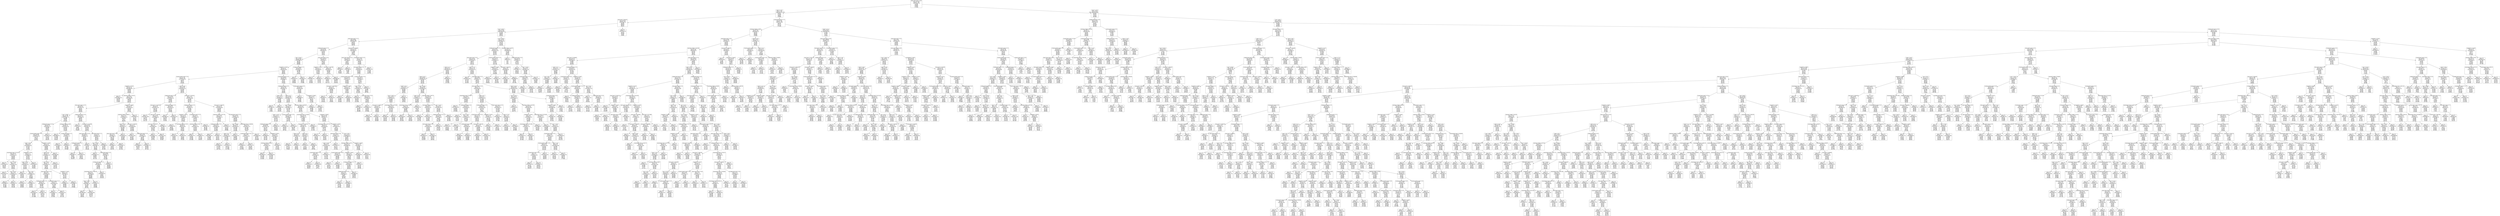 digraph Tree {
node [shape=box] ;
0 [label="heavy_atom_count <= 25.5\nmse = 1017.464\nsamples = 782\nvalue = [[73.765]\n[76.906]\n[61.824]\n[78.665]\n[76.361]\n[72.333]]"] ;
1 [label="xlogp <= 1.65\nmse = 747.852\nsamples = 323\nvalue = [[85.711]\n[86.821]\n[75.428]\n[83.897]\n[84.58]\n[79.689]]"] ;
0 -> 1 [labeldistance=2.5, labelangle=45, headlabel="True"] ;
2 [label="exact_mass <= 404.101\nmse = 569.196\nsamples = 161\nvalue = [[94.576]\n[92.546]\n[82.923]\n[86.405]\n[88.301]\n[84.47]]"] ;
1 -> 2 ;
3 [label="tpsa <= 103.5\nmse = 554.935\nsamples = 160\nvalue = [[94.872]\n[92.785]\n[82.882]\n[86.625]\n[88.627]\n[84.762]]"] ;
2 -> 3 ;
4 [label="atom_stereo_count <= 2.5\nmse = 590.09\nsamples = 108\nvalue = [[92.895]\n[90.973]\n[80.581]\n[82.593]\n[86.833]\n[82.75]]"] ;
3 -> 4 ;
5 [label="rotable_bond_count <= 7.5\nmse = 504.944\nsamples = 97\nvalue = [[95.407]\n[92.445]\n[83.24]\n[84.018]\n[87.9]\n[84.09]]"] ;
4 -> 5 ;
6 [label="tpsa <= 102.0\nmse = 452.824\nsamples = 93\nvalue = [[96.582]\n[93.238]\n[84.512]\n[84.388]\n[88.863]\n[84.583]]"] ;
5 -> 6 ;
7 [label="complexity <= 333.5\nmse = 440.517\nsamples = 91\nvalue = [[97.548]\n[94.457]\n[84.935]\n[84.62]\n[89.195]\n[85.081]]"] ;
6 -> 7 ;
8 [label="h_bond_acceptor_count <= 3.5\nmse = 317.207\nsamples = 60\nvalue = [[100.495]\n[97.39]\n[88.007]\n[84.12]\n[92.038]\n[87.931]]"] ;
7 -> 8 ;
9 [label="complexity <= 67.05\nmse = 348.172\nsamples = 39\nvalue = [[98.679]\n[94.684]\n[89.342]\n[78.228]\n[89.626]\n[85.069]]"] ;
8 -> 9 ;
10 [label="mse = 0.0\nsamples = 1\nvalue = [[104.702]\n[104.099]\n[99.472]\n[14.265]\n[95.041]\n[5.166]]"] ;
9 -> 10 ;
11 [label="molecular_weight <= 247.01\nmse = 326.6\nsamples = 38\nvalue = [[98.591]\n[94.546]\n[89.193]\n[79.169]\n[89.547]\n[86.244]]"] ;
9 -> 11 ;
12 [label="heavy_atom_count <= 12.5\nmse = 348.514\nsamples = 31\nvalue = [[97.314]\n[92.28]\n[86.914]\n[83.681]\n[89.479]\n[84.952]]"] ;
11 -> 12 ;
13 [label="tpsa <= 79.85\nmse = 297.588\nsamples = 20\nvalue = [[104.774]\n[101.269]\n[85.599]\n[76.35]\n[85.255]\n[81.562]]"] ;
12 -> 13 ;
14 [label="rotable_bond_count <= 4.5\nmse = 220.351\nsamples = 17\nvalue = [[105.111]\n[100.836]\n[90.327]\n[72.672]\n[86.576]\n[81.819]]"] ;
13 -> 14 ;
15 [label="h_bond_acceptor_count <= 2.5\nmse = 204.039\nsamples = 16\nvalue = [[105.434]\n[100.713]\n[93.16]\n[75.161]\n[86.085]\n[81.112]]"] ;
14 -> 15 ;
16 [label="xlogp <= 0.85\nmse = 214.46\nsamples = 8\nvalue = [[108.328]\n[102.047]\n[91.745]\n[71.964]\n[78.734]\n[70.737]]"] ;
15 -> 16 ;
17 [label="monoisotopic_mass <= 133.521\nmse = 138.739\nsamples = 4\nvalue = [[111.847]\n[104.024]\n[94.256]\n[58.546]\n[69.333]\n[62.581]]"] ;
16 -> 17 ;
18 [label="mse = -0.0\nsamples = 1\nvalue = [[113.029]\n[102.296]\n[98.754]\n[29.541]\n[96.491]\n[73.2]]"] ;
17 -> 18 ;
19 [label="tpsa <= 37.65\nmse = 57.86\nsamples = 3\nvalue = [[111.453]\n[104.601]\n[92.756]\n[68.214]\n[60.281]\n[59.041]]"] ;
17 -> 19 ;
20 [label="mse = 0.0\nsamples = 1\nvalue = [[118.514]\n[101.187]\n[87.317]\n[54.771]\n[60.017]\n[54.929]]"] ;
19 -> 20 ;
21 [label="tpsa <= 61.25\nmse = 19.46\nsamples = 2\nvalue = [[104.393]\n[108.014]\n[98.195]\n[81.657]\n[60.545]\n[63.154]]"] ;
19 -> 21 ;
22 [label="mse = 0.0\nsamples = 1\nvalue = [[98.018]\n[105.16]\n[97.701]\n[87.969]\n[51.386]\n[70.949]]"] ;
21 -> 22 ;
23 [label="mse = -0.0\nsamples = 1\nvalue = [[107.58]\n[109.441]\n[98.442]\n[78.501]\n[65.124]\n[59.256]]"] ;
21 -> 23 ;
24 [label="complexity <= 176.0\nmse = 87.717\nsamples = 4\nvalue = [[102.697]\n[98.882]\n[87.729]\n[93.432]\n[93.776]\n[83.788]]"] ;
16 -> 24 ;
25 [label="xlogp <= 1.05\nmse = 20.929\nsamples = 3\nvalue = [[103.28]\n[96.748]\n[95.79]\n[87.749]\n[93.629]\n[85.854]]"] ;
24 -> 25 ;
26 [label="mse = -0.0\nsamples = 1\nvalue = [[102.342]\n[88.852]\n[104.102]\n[79.744]\n[103.062]\n[92.351]]"] ;
25 -> 26 ;
27 [label="tpsa <= 54.5\nmse = 3.64\nsamples = 2\nvalue = [[103.592]\n[99.38]\n[93.02]\n[90.418]\n[90.484]\n[83.689]]"] ;
25 -> 27 ;
28 [label="mse = 0.0\nsamples = 1\nvalue = [[103.124]\n[102.125]\n[92.853]\n[89.993]\n[89.496]\n[82.281]]"] ;
27 -> 28 ;
29 [label="mse = -0.0\nsamples = 1\nvalue = [[104.529]\n[93.891]\n[93.353]\n[91.267]\n[92.461]\n[86.505]]"] ;
27 -> 29 ;
30 [label="mse = 0.0\nsamples = 1\nvalue = [[100.365]\n[107.418]\n[55.486]\n[116.164]\n[94.364]\n[75.521]]"] ;
24 -> 30 ;
31 [label="complexity <= 199.0\nmse = 123.52\nsamples = 8\nvalue = [[102.298]\n[99.268]\n[94.692]\n[78.626]\n[94.048]\n[92.351]]"] ;
15 -> 31 ;
32 [label="xlogp <= 0.8\nmse = 94.715\nsamples = 7\nvalue = [[103.168]\n[99.022]\n[93.571]\n[83.019]\n[99.667]\n[93.104]]"] ;
31 -> 32 ;
33 [label="tpsa <= 69.5\nmse = 63.775\nsamples = 6\nvalue = [[102.761]\n[99.163]\n[97.961]\n[84.83]\n[98.218]\n[92.908]]"] ;
32 -> 33 ;
34 [label="atom_stereo_count <= 0.5\nmse = 45.07\nsamples = 4\nvalue = [[104.622]\n[103.079]\n[100.864]\n[89.689]\n[101.478]\n[94.486]]"] ;
33 -> 34 ;
35 [label="rotable_bond_count <= 1.5\nmse = 22.522\nsamples = 2\nvalue = [[106.759]\n[106.708]\n[99.986]\n[97.267]\n[111.127]\n[105.259]]"] ;
34 -> 35 ;
36 [label="mse = 0.0\nsamples = 1\nvalue = [[100.76]\n[103.506]\n[96.198]\n[92.142]\n[117.554]\n[107.898]]"] ;
35 -> 36 ;
37 [label="mse = 0.0\nsamples = 1\nvalue = [[112.758]\n[109.911]\n[103.775]\n[102.392]\n[104.7]\n[102.62]]"] ;
35 -> 37 ;
38 [label="h_bond_donor_count <= 1.5\nmse = 20.706\nsamples = 2\nvalue = [[103.553]\n[101.264]\n[101.304]\n[85.9]\n[96.654]\n[89.099]]"] ;
34 -> 38 ;
39 [label="mse = -0.0\nsamples = 1\nvalue = [[100.412]\n[99.808]\n[101.438]\n[88.587]\n[92.635]\n[91.556]]"] ;
38 -> 39 ;
40 [label="mse = 0.0\nsamples = 1\nvalue = [[112.975]\n[105.633]\n[100.9]\n[77.839]\n[108.711]\n[81.728]]"] ;
38 -> 40 ;
41 [label="complexity <= 144.6\nmse = 37.229\nsamples = 2\nvalue = [[99.04]\n[91.331]\n[92.154]\n[75.112]\n[91.697]\n[89.752]]"] ;
33 -> 41 ;
42 [label="mse = -0.0\nsamples = 1\nvalue = [[101.005]\n[89.808]\n[80.946]\n[81.029]\n[88.354]\n[73.358]]"] ;
41 -> 42 ;
43 [label="mse = -0.0\nsamples = 1\nvalue = [[98.057]\n[92.092]\n[97.758]\n[72.154]\n[93.369]\n[97.949]]"] ;
41 -> 43 ;
44 [label="mse = -0.0\nsamples = 1\nvalue = [[106.834]\n[97.752]\n[54.059]\n[66.716]\n[112.705]\n[94.871]]"] ;
32 -> 44 ;
45 [label="mse = 0.0\nsamples = 1\nvalue = [[97.948]\n[100.498]\n[100.299]\n[56.661]\n[65.955]\n[88.584]]"] ;
31 -> 45 ;
46 [label="mse = -0.0\nsamples = 1\nvalue = [[101.076]\n[102.372]\n[54.914]\n[41.551]\n[92.709]\n[90.657]]"] ;
14 -> 46 ;
47 [label="molecular_weight <= 158.9\nmse = 487.629\nsamples = 3\nvalue = [[102.504]\n[104.197]\n[53.684]\n[101.181]\n[76.338]\n[79.831]]"] ;
13 -> 47 ;
48 [label="mse = -0.0\nsamples = 1\nvalue = [[99.872]\n[101.954]\n[33.348]\n[115.766]\n[43.327]\n[59.395]]"] ;
47 -> 48 ;
49 [label="covalent_unit_count <= 1.5\nmse = 260.062\nsamples = 2\nvalue = [[105.137]\n[106.44]\n[74.019]\n[86.596]\n[109.35]\n[100.267]]"] ;
47 -> 49 ;
50 [label="mse = -0.0\nsamples = 1\nvalue = [[110.876]\n[104.469]\n[91.329]\n[52.006]\n[113.49]\n[103.476]]"] ;
49 -> 50 ;
51 [label="mse = -0.0\nsamples = 1\nvalue = [[99.397]\n[108.411]\n[56.709]\n[121.186]\n[105.209]\n[97.058]]"] ;
49 -> 51 ;
52 [label="rotable_bond_count <= 0.5\nmse = 305.122\nsamples = 11\nvalue = [[87.678]\n[80.668]\n[88.613]\n[93.151]\n[94.936]\n[89.331]]"] ;
12 -> 52 ;
53 [label="mse = -0.0\nsamples = 1\nvalue = [[4.844]\n[26.14]\n[4.868]\n[93.744]\n[102.549]\n[79.991]]"] ;
52 -> 53 ;
54 [label="exact_mass <= 215.598\nmse = 189.893\nsamples = 10\nvalue = [[91.279]\n[83.038]\n[92.254]\n[93.125]\n[94.605]\n[89.737]]"] ;
52 -> 54 ;
55 [label="heavy_atom_count <= 14.5\nmse = 462.237\nsamples = 3\nvalue = [[87.543]\n[66.637]\n[84.27]\n[93.376]\n[90.209]\n[83.765]]"] ;
54 -> 55 ;
56 [label="rotable_bond_count <= 2.5\nmse = 132.216\nsamples = 2\nvalue = [[100.229]\n[71.43]\n[96.03]\n[98.415]\n[96.908]\n[89.241]]"] ;
55 -> 56 ;
57 [label="mse = -0.0\nsamples = 1\nvalue = [[99.73]\n[90.957]\n[94.66]\n[107.939]\n[101.489]\n[83.431]]"] ;
56 -> 57 ;
58 [label="mse = -0.0\nsamples = 1\nvalue = [[100.978]\n[42.14]\n[98.084]\n[84.13]\n[90.036]\n[97.956]]"] ;
56 -> 58 ;
59 [label="mse = 0.0\nsamples = 1\nvalue = [[24.112]\n[42.674]\n[25.471]\n[68.177]\n[56.714]\n[56.382]]"] ;
55 -> 59 ;
60 [label="atom_stereo_count <= 1.5\nmse = 61.797\nsamples = 7\nvalue = [[92.598]\n[88.827]\n[95.072]\n[93.036]\n[96.157]\n[91.845]]"] ;
54 -> 60 ;
61 [label="tpsa <= 22.05\nmse = 54.831\nsamples = 6\nvalue = [[95.75]\n[97.158]\n[95.157]\n[92.429]\n[98.681]\n[91.655]]"] ;
60 -> 61 ;
62 [label="mse = 0.0\nsamples = 1\nvalue = [[100.116]\n[95.606]\n[88.064]\n[76.401]\n[85.792]\n[92.113]]"] ;
61 -> 62 ;
63 [label="rotable_bond_count <= 3.5\nmse = 44.608\nsamples = 5\nvalue = [[94.78]\n[97.503]\n[96.733]\n[95.99]\n[101.546]\n[91.553]]"] ;
61 -> 63 ;
64 [label="covalent_unit_count <= 1.5\nmse = 28.203\nsamples = 4\nvalue = [[99.251]\n[97.66]\n[97.688]\n[92.998]\n[99.278]\n[93.515]]"] ;
63 -> 64 ;
65 [label="monoisotopic_mass <= 239.129\nmse = 16.41\nsamples = 3\nvalue = [[99.884]\n[100.552]\n[99.635]\n[92.196]\n[96.863]\n[88.985]]"] ;
64 -> 65 ;
66 [label="xlogp <= -0.05\nmse = 6.669\nsamples = 2\nvalue = [[96.724]\n[101.704]\n[101.059]\n[92.93]\n[98.055]\n[90.132]]"] ;
65 -> 66 ;
67 [label="mse = 0.0\nsamples = 1\nvalue = [[95.066]\n[101.714]\n[100.526]\n[95.332]\n[99.821]\n[88.943]]"] ;
66 -> 67 ;
68 [label="mse = 0.0\nsamples = 1\nvalue = [[101.699]\n[101.676]\n[102.657]\n[85.723]\n[92.757]\n[93.7]]"] ;
66 -> 68 ;
69 [label="mse = -0.0\nsamples = 1\nvalue = [[112.523]\n[95.943]\n[93.942]\n[89.262]\n[92.096]\n[84.396]]"] ;
65 -> 69 ;
70 [label="mse = 0.0\nsamples = 1\nvalue = [[97.667]\n[90.43]\n[92.82]\n[95.004]\n[105.315]\n[104.841]]"] ;
64 -> 70 ;
71 [label="mse = 0.0\nsamples = 1\nvalue = [[79.132]\n[96.953]\n[93.392]\n[106.462]\n[109.483]\n[84.687]]"] ;
63 -> 71 ;
72 [label="mse = -0.0\nsamples = 1\nvalue = [[86.819]\n[73.553]\n[94.916]\n[94.15]\n[91.528]\n[92.194]]"] ;
60 -> 72 ;
73 [label="complexity <= 306.0\nmse = 108.509\nsamples = 7\nvalue = [[103.992]\n[104.134]\n[98.834]\n[60.078]\n[89.831]\n[91.708]]"] ;
11 -> 73 ;
74 [label="molecular_weight <= 286.43\nmse = 71.413\nsamples = 6\nvalue = [[103.218]\n[106.224]\n[100.473]\n[54.1]\n[96.503]\n[94.627]]"] ;
73 -> 74 ;
75 [label="xlogp <= 0.15\nmse = 39.976\nsamples = 3\nvalue = [[97.05]\n[103.788]\n[106.239]\n[46.918]\n[88.398]\n[92.506]]"] ;
74 -> 75 ;
76 [label="heavy_atom_count <= 18.0\nmse = 14.115\nsamples = 2\nvalue = [[96.075]\n[102.708]\n[106.172]\n[43.326]\n[93.289]\n[90.485]]"] ;
75 -> 76 ;
77 [label="mse = 0.0\nsamples = 1\nvalue = [[93.142]\n[103.363]\n[108.1]\n[45.973]\n[91.955]\n[93.072]]"] ;
76 -> 77 ;
78 [label="mse = 0.0\nsamples = 1\nvalue = [[104.874]\n[100.744]\n[100.387]\n[35.384]\n[97.291]\n[82.724]]"] ;
76 -> 78 ;
79 [label="mse = -0.0\nsamples = 1\nvalue = [[100.951]\n[108.105]\n[106.509]\n[61.286]\n[68.836]\n[100.591]]"] ;
75 -> 79 ;
80 [label="exact_mass <= 303.543\nmse = 36.514\nsamples = 3\nvalue = [[109.386]\n[108.661]\n[94.706]\n[61.282]\n[104.608]\n[96.748]]"] ;
74 -> 80 ;
81 [label="mse = 0.0\nsamples = 1\nvalue = [[111.628]\n[113.379]\n[95.584]\n[58.128]\n[112.863]\n[98.923]]"] ;
80 -> 81 ;
82 [label="rotable_bond_count <= 5.5\nmse = 21.987\nsamples = 2\nvalue = [[106.023]\n[101.585]\n[93.39]\n[66.014]\n[92.226]\n[93.486]]"] ;
80 -> 82 ;
83 [label="mse = 0.0\nsamples = 1\nvalue = [[106.893]\n[103.602]\n[92.475]\n[76.679]\n[95.3]\n[95.237]]"] ;
82 -> 83 ;
84 [label="mse = 0.0\nsamples = 1\nvalue = [[105.153]\n[99.568]\n[94.304]\n[55.349]\n[89.151]\n[91.735]]"] ;
82 -> 84 ;
85 [label="mse = -0.0\nsamples = 1\nvalue = [[106.572]\n[97.167]\n[93.37]\n[80.006]\n[67.59]\n[81.976]]"] ;
73 -> 85 ;
86 [label="xlogp <= -0.8\nmse = 208.893\nsamples = 21\nvalue = [[103.791]\n[102.304]\n[85.582]\n[94.819]\n[96.418]\n[93.127]]"] ;
8 -> 86 ;
87 [label="rotable_bond_count <= 2.5\nmse = 170.816\nsamples = 6\nvalue = [[108.516]\n[103.971]\n[95.694]\n[74.476]\n[95.548]\n[88.121]]"] ;
86 -> 87 ;
88 [label="exact_mass <= 151.544\nmse = 49.268\nsamples = 4\nvalue = [[107.418]\n[105.119]\n[96.145]\n[103.105]\n[101.608]\n[93.237]]"] ;
87 -> 88 ;
89 [label="mse = -0.0\nsamples = 1\nvalue = [[111.069]\n[110.067]\n[96.127]\n[125.043]\n[112.797]\n[93.115]]"] ;
88 -> 89 ;
90 [label="exact_mass <= 184.546\nmse = 28.028\nsamples = 3\nvalue = [[106.506]\n[103.882]\n[96.15]\n[97.62]\n[98.811]\n[93.268]]"] ;
88 -> 90 ;
91 [label="exact_mass <= 155.027\nmse = 8.84\nsamples = 2\nvalue = [[108.766]\n[104.788]\n[101.741]\n[96.692]\n[97.728]\n[91.378]]"] ;
90 -> 91 ;
92 [label="mse = 0.0\nsamples = 1\nvalue = [[106.776]\n[106.498]\n[103.563]\n[92.744]\n[96.88]\n[91.272]]"] ;
91 -> 92 ;
93 [label="mse = -0.0\nsamples = 1\nvalue = [[112.746]\n[101.368]\n[98.097]\n[104.588]\n[99.424]\n[91.59]]"] ;
91 -> 93 ;
94 [label="mse = 0.0\nsamples = 1\nvalue = [[99.725]\n[101.163]\n[79.377]\n[100.406]\n[102.059]\n[98.938]]"] ;
90 -> 94 ;
95 [label="rotable_bond_count <= 3.5\nmse = 46.695\nsamples = 2\nvalue = [[109.43]\n[103.014]\n[95.317]\n[50.619]\n[90.498]\n[83.856]]"] ;
87 -> 95 ;
96 [label="mse = 0.0\nsamples = 1\nvalue = [[99.104]\n[102.024]\n[99.879]\n[50.357]\n[83.083]\n[74.023]]"] ;
95 -> 96 ;
97 [label="mse = -0.0\nsamples = 1\nvalue = [[119.756]\n[104.005]\n[90.755]\n[50.88]\n[97.913]\n[93.69]]"] ;
95 -> 97 ;
98 [label="exact_mass <= 194.554\nmse = 170.22\nsamples = 15\nvalue = [[101.866]\n[101.625]\n[81.463]\n[103.107]\n[96.772]\n[95.167]]"] ;
86 -> 98 ;
99 [label="rotable_bond_count <= 2.5\nmse = 164.015\nsamples = 6\nvalue = [[97.412]\n[95.448]\n[70.344]\n[113.938]\n[93.02]\n[91.991]]"] ;
98 -> 99 ;
100 [label="complexity <= 167.5\nmse = 159.551\nsamples = 3\nvalue = [[90.644]\n[96.638]\n[92.557]\n[118.118]\n[96.913]\n[81.066]]"] ;
99 -> 100 ;
101 [label="mse = 0.0\nsamples = 1\nvalue = [[106.399]\n[99.02]\n[96.425]\n[123.909]\n[106.849]\n[100.242]]"] ;
100 -> 101 ;
102 [label="molecular_weight <= 179.15\nmse = 62.821\nsamples = 2\nvalue = [[74.89]\n[94.255]\n[88.69]\n[112.327]\n[86.976]\n[61.889]]"] ;
100 -> 102 ;
103 [label="mse = -0.0\nsamples = 1\nvalue = [[73.236]\n[94.638]\n[98.95]\n[125.991]\n[83.45]\n[53.545]]"] ;
102 -> 103 ;
104 [label="mse = 0.0\nsamples = 1\nvalue = [[76.544]\n[93.872]\n[78.429]\n[98.663]\n[90.503]\n[70.233]]"] ;
102 -> 104 ;
105 [label="h_bond_donor_count <= 2.5\nmse = 38.727\nsamples = 3\nvalue = [[101.923]\n[94.656]\n[55.535]\n[111.151]\n[90.425]\n[99.275]]"] ;
99 -> 105 ;
106 [label="molecular_weight <= 185.7\nmse = 8.79\nsamples = 2\nvalue = [[105.149]\n[95.436]\n[55.291]\n[116.287]\n[90.059]\n[99.58]]"] ;
105 -> 106 ;
107 [label="mse = 0.0\nsamples = 1\nvalue = [[107.367]\n[94.528]\n[52.984]\n[119.149]\n[87.208]\n[102.369]]"] ;
106 -> 107 ;
108 [label="mse = 0.0\nsamples = 1\nvalue = [[101.821]\n[96.797]\n[58.751]\n[111.995]\n[94.335]\n[95.397]]"] ;
106 -> 108 ;
109 [label="mse = -0.0\nsamples = 1\nvalue = [[85.796]\n[90.755]\n[56.758]\n[85.469]\n[92.258]\n[97.747]]"] ;
105 -> 109 ;
110 [label="exact_mass <= 256.133\nmse = 123.564\nsamples = 9\nvalue = [[104.486]\n[105.258]\n[88.004]\n[96.736]\n[98.979]\n[97.035]]"] ;
98 -> 110 ;
111 [label="molecular_weight <= 227.755\nmse = 73.606\nsamples = 3\nvalue = [[96.714]\n[103.334]\n[87.644]\n[85.717]\n[92.611]\n[95.201]]"] ;
110 -> 111 ;
112 [label="rotable_bond_count <= 2.0\nmse = 30.563\nsamples = 2\nvalue = [[95.509]\n[102.986]\n[85.251]\n[91.348]\n[91.599]\n[94.824]]"] ;
111 -> 112 ;
113 [label="mse = 0.0\nsamples = 1\nvalue = [[92.762]\n[105.128]\n[76.409]\n[87.999]\n[91.542]\n[100.824]]"] ;
112 -> 113 ;
114 [label="mse = -0.0\nsamples = 1\nvalue = [[99.172]\n[100.13]\n[97.041]\n[95.813]\n[91.674]\n[86.825]]"] ;
112 -> 114 ;
115 [label="mse = -0.0\nsamples = 1\nvalue = [[105.151]\n[105.773]\n[104.39]\n[46.302]\n[99.696]\n[97.839]]"] ;
111 -> 115 ;
116 [label="h_bond_donor_count <= 3.5\nmse = 103.729\nsamples = 6\nvalue = [[111.394]\n[106.968]\n[88.324]\n[106.531]\n[104.639]\n[98.665]]"] ;
110 -> 116 ;
117 [label="tpsa <= 92.85\nmse = 36.293\nsamples = 3\nvalue = [[109.63]\n[105.554]\n[104.482]\n[117.456]\n[107.69]\n[106.996]]"] ;
116 -> 117 ;
118 [label="xlogp <= 0.1\nmse = 21.893\nsamples = 2\nvalue = [[109.068]\n[105.348]\n[106.781]\n[111.505]\n[105.238]\n[111.241]]"] ;
117 -> 118 ;
119 [label="mse = 0.0\nsamples = 1\nvalue = [[101.809]\n[106.626]\n[111.061]\n[112.812]\n[97.831]\n[109.778]]"] ;
118 -> 119 ;
120 [label="mse = 0.0\nsamples = 1\nvalue = [[116.326]\n[104.071]\n[102.501]\n[110.198]\n[112.646]\n[112.704]]"] ;
118 -> 120 ;
121 [label="mse = 0.0\nsamples = 1\nvalue = [[110.756]\n[105.965]\n[99.885]\n[129.359]\n[112.593]\n[98.505]]"] ;
117 -> 121 ;
122 [label="monoisotopic_mass <= 348.094\nmse = 79.414\nsamples = 3\nvalue = [[112.275]\n[107.676]\n[80.245]\n[101.069]\n[103.114]\n[94.5]]"] ;
116 -> 122 ;
123 [label="h_bond_donor_count <= 4.5\nmse = 54.82\nsamples = 2\nvalue = [[115.194]\n[107.203]\n[76.616]\n[110.047]\n[103.456]\n[89.402]]"] ;
122 -> 123 ;
124 [label="mse = 0.0\nsamples = 1\nvalue = [[109.626]\n[105.62]\n[54.811]\n[119.405]\n[110.964]\n[107.673]]"] ;
123 -> 124 ;
125 [label="mse = 0.0\nsamples = 1\nvalue = [[117.05]\n[107.731]\n[83.885]\n[106.927]\n[100.954]\n[83.312]]"] ;
123 -> 125 ;
126 [label="mse = -0.0\nsamples = 1\nvalue = [[106.438]\n[108.62]\n[87.501]\n[83.114]\n[102.429]\n[104.695]]"] ;
122 -> 126 ;
127 [label="h_bond_donor_count <= 2.5\nmse = 689.628\nsamples = 31\nvalue = [[90.041]\n[86.983]\n[77.11]\n[85.892]\n[81.951]\n[77.823]]"] ;
7 -> 127 ;
128 [label="rotable_bond_count <= 0.5\nmse = 523.346\nsamples = 28\nvalue = [[92.114]\n[87.963]\n[75.167]\n[92.189]\n[89.648]\n[83.923]]"] ;
127 -> 128 ;
129 [label="xlogp <= 0.8\nmse = 1700.154\nsamples = 2\nvalue = [[68.691]\n[46.095]\n[51.691]\n[70.785]\n[62.366]\n[64.488]]"] ;
128 -> 129 ;
130 [label="mse = 0.0\nsamples = 1\nvalue = [[3.256]\n[4.266]\n[2.194]\n[1.992]\n[3.928]\n[3.063]]"] ;
129 -> 130 ;
131 [label="mse = 0.0\nsamples = 1\nvalue = [[101.409]\n[67.009]\n[76.439]\n[105.181]\n[91.585]\n[95.201]]"] ;
129 -> 131 ;
132 [label="xlogp <= -0.1\nmse = 348.569\nsamples = 26\nvalue = [[94.181]\n[91.657]\n[77.238]\n[94.078]\n[92.055]\n[85.637]]"] ;
128 -> 132 ;
133 [label="tpsa <= 95.65\nmse = 194.381\nsamples = 7\nvalue = [[98.197]\n[100.739]\n[91.206]\n[94.713]\n[103.0]\n[94.139]]"] ;
132 -> 133 ;
134 [label="xlogp <= -0.35\nmse = 126.135\nsamples = 5\nvalue = [[100.783]\n[100.817]\n[93.766]\n[101.157]\n[107.234]\n[97.101]]"] ;
133 -> 134 ;
135 [label="rotable_bond_count <= 1.5\nmse = 68.669\nsamples = 4\nvalue = [[101.354]\n[101.141]\n[94.347]\n[109.177]\n[108.287]\n[98.136]]"] ;
134 -> 135 ;
136 [label="mse = -0.0\nsamples = 1\nvalue = [[94.683]\n[97.303]\n[80.426]\n[107.174]\n[94.785]\n[94.745]]"] ;
135 -> 136 ;
137 [label="complexity <= 479.5\nmse = 46.648\nsamples = 3\nvalue = [[104.69]\n[103.059]\n[101.308]\n[110.179]\n[115.038]\n[99.832]]"] ;
135 -> 137 ;
138 [label="molecular_weight <= 230.22\nmse = 14.972\nsamples = 2\nvalue = [[101.233]\n[103.19]\n[104.62]\n[106.977]\n[115.399]\n[93.707]]"] ;
137 -> 138 ;
139 [label="mse = 0.0\nsamples = 1\nvalue = [[99.541]\n[101.116]\n[103.658]\n[101.903]\n[112.631]\n[91.858]]"] ;
138 -> 139 ;
140 [label="mse = 0.0\nsamples = 1\nvalue = [[104.616]\n[107.339]\n[106.545]\n[117.125]\n[120.934]\n[97.405]]"] ;
138 -> 140 ;
141 [label="mse = -0.0\nsamples = 1\nvalue = [[115.06]\n[102.666]\n[91.37]\n[119.783]\n[113.957]\n[118.208]]"] ;
137 -> 141 ;
142 [label="mse = -0.0\nsamples = 1\nvalue = [[97.356]\n[98.873]\n[90.276]\n[53.036]\n[100.912]\n[90.886]]"] ;
134 -> 142 ;
143 [label="h_bond_acceptor_count <= 5.5\nmse = 219.408\nsamples = 2\nvalue = [[89.146]\n[100.469]\n[82.248]\n[72.158]\n[88.184]\n[83.773]]"] ;
133 -> 143 ;
144 [label="mse = 0.0\nsamples = 1\nvalue = [[105.046]\n[99.632]\n[106.182]\n[51.647]\n[96.457]\n[84.758]]"] ;
143 -> 144 ;
145 [label="mse = -0.0\nsamples = 1\nvalue = [[73.246]\n[101.306]\n[58.315]\n[92.67]\n[79.912]\n[82.787]]"] ;
143 -> 145 ;
146 [label="molecular_weight <= 293.305\nmse = 364.403\nsamples = 19\nvalue = [[92.735]\n[88.388]\n[72.21]\n[93.849]\n[88.115]\n[82.577]]"] ;
132 -> 146 ;
147 [label="monoisotopic_mass <= 278.614\nmse = 415.264\nsamples = 5\nvalue = [[82.101]\n[75.489]\n[53.409]\n[77.983]\n[82.699]\n[78.42]]"] ;
146 -> 147 ;
148 [label="exact_mass <= 257.545\nmse = 125.692\nsamples = 4\nvalue = [[87.742]\n[79.267]\n[58.615]\n[85.795]\n[90.622]\n[86.463]]"] ;
147 -> 148 ;
149 [label="xlogp <= 0.75\nmse = 63.814\nsamples = 2\nvalue = [[90.196]\n[78.61]\n[46.126]\n[75.585]\n[84.414]\n[80.251]]"] ;
148 -> 149 ;
150 [label="mse = -0.0\nsamples = 1\nvalue = [[86.581]\n[92.301]\n[33.721]\n[47.758]\n[86.028]\n[76.09]]"] ;
149 -> 150 ;
151 [label="mse = -0.0\nsamples = 1\nvalue = [[91.401]\n[74.047]\n[50.261]\n[84.861]\n[83.876]\n[81.638]]"] ;
149 -> 151 ;
152 [label="xlogp <= 0.7\nmse = 29.938\nsamples = 2\nvalue = [[84.47]\n[80.142]\n[75.267]\n[99.407]\n[98.898]\n[94.746]]"] ;
148 -> 152 ;
153 [label="mse = 0.0\nsamples = 1\nvalue = [[78.393]\n[79.427]\n[57.44]\n[100.022]\n[98.893]\n[96.655]]"] ;
152 -> 153 ;
154 [label="mse = 0.0\nsamples = 1\nvalue = [[87.509]\n[80.499]\n[84.18]\n[99.1]\n[98.901]\n[93.792]]"] ;
152 -> 154 ;
155 [label="mse = -0.0\nsamples = 1\nvalue = [[42.614]\n[49.049]\n[16.965]\n[23.301]\n[27.242]\n[22.119]]"] ;
147 -> 155 ;
156 [label="complexity <= 348.5\nmse = 233.055\nsamples = 14\nvalue = [[97.74]\n[94.457]\n[81.058]\n[101.316]\n[90.664]\n[84.533]]"] ;
146 -> 156 ;
157 [label="monoisotopic_mass <= 327.157\nmse = 42.039\nsamples = 2\nvalue = [[78.956]\n[84.388]\n[49.74]\n[71.774]\n[75.493]\n[59.727]]"] ;
156 -> 157 ;
158 [label="mse = -0.0\nsamples = 1\nvalue = [[81.918]\n[78.574]\n[60.413]\n[64.818]\n[72.008]\n[53.793]]"] ;
157 -> 158 ;
159 [label="mse = 0.0\nsamples = 1\nvalue = [[75.994]\n[90.203]\n[39.067]\n[78.729]\n[78.978]\n[65.661]]"] ;
157 -> 159 ;
160 [label="complexity <= 456.0\nmse = 179.11\nsamples = 12\nvalue = [[100.244]\n[95.8]\n[85.233]\n[105.255]\n[92.686]\n[87.84]]"] ;
156 -> 160 ;
161 [label="bond_stereo_count <= 0.5\nmse = 48.734\nsamples = 4\nvalue = [[110.239]\n[102.961]\n[90.467]\n[120.647]\n[105.638]\n[100.315]]"] ;
160 -> 161 ;
162 [label="xlogp <= 0.95\nmse = 33.543\nsamples = 3\nvalue = [[112.846]\n[101.391]\n[89.986]\n[115.514]\n[104.907]\n[97.032]]"] ;
161 -> 162 ;
163 [label="h_bond_donor_count <= 1.5\nmse = 6.55\nsamples = 2\nvalue = [[115.034]\n[103.194]\n[84.164]\n[113.115]\n[98.831]\n[95.321]]"] ;
162 -> 163 ;
164 [label="mse = 0.0\nsamples = 1\nvalue = [[113.202]\n[106.472]\n[81.824]\n[108.849]\n[99.162]\n[96.51]]"] ;
163 -> 164 ;
165 [label="mse = -0.0\nsamples = 1\nvalue = [[116.866]\n[99.917]\n[86.505]\n[117.381]\n[98.5]\n[94.131]]"] ;
163 -> 165 ;
166 [label="mse = -0.0\nsamples = 1\nvalue = [[108.471]\n[97.784]\n[101.628]\n[120.311]\n[117.06]\n[100.456]]"] ;
162 -> 166 ;
167 [label="mse = 0.0\nsamples = 1\nvalue = [[102.419]\n[107.671]\n[91.911]\n[136.047]\n[107.83]\n[110.163]]"] ;
161 -> 167 ;
168 [label="tpsa <= 79.0\nmse = 165.455\nsamples = 8\nvalue = [[96.609]\n[93.196]\n[83.33]\n[99.657]\n[87.977]\n[83.304]]"] ;
160 -> 168 ;
169 [label="molecular_weight <= 321.4\nmse = 101.259\nsamples = 6\nvalue = [[99.439]\n[95.54]\n[91.145]\n[101.35]\n[89.397]\n[84.846]]"] ;
168 -> 169 ;
170 [label="h_bond_acceptor_count <= 4.0\nmse = 41.313\nsamples = 2\nvalue = [[102.952]\n[104.164]\n[99.636]\n[109.289]\n[82.379]\n[62.391]]"] ;
169 -> 170 ;
171 [label="mse = -0.0\nsamples = 1\nvalue = [[103.757]\n[105.1]\n[99.786]\n[106.114]\n[92.105]\n[74.293]]"] ;
170 -> 171 ;
172 [label="mse = -0.0\nsamples = 1\nvalue = [[102.146]\n[103.229]\n[99.486]\n[112.464]\n[72.653]\n[50.489]]"] ;
170 -> 172 ;
173 [label="complexity <= 503.0\nmse = 70.917\nsamples = 4\nvalue = [[98.435]\n[93.076]\n[88.718]\n[99.082]\n[91.402]\n[91.262]]"] ;
169 -> 173 ;
174 [label="covalent_unit_count <= 1.5\nmse = 42.389\nsamples = 3\nvalue = [[92.921]\n[87.854]\n[83.678]\n[100.653]\n[89.312]\n[88.503]]"] ;
173 -> 174 ;
175 [label="rotable_bond_count <= 5.0\nmse = 15.357\nsamples = 2\nvalue = [[94.673]\n[86.019]\n[80.8]\n[108.734]\n[95.228]\n[92.707]]"] ;
174 -> 175 ;
176 [label="mse = -0.0\nsamples = 1\nvalue = [[104.391]\n[89.642]\n[74.133]\n[107.106]\n[94.56]\n[98.108]]"] ;
175 -> 176 ;
177 [label="mse = -0.0\nsamples = 1\nvalue = [[89.814]\n[84.208]\n[84.133]\n[109.548]\n[95.562]\n[90.006]]"] ;
175 -> 177 ;
178 [label="mse = -0.0\nsamples = 1\nvalue = [[90.293]\n[90.606]\n[87.995]\n[88.531]\n[80.437]\n[82.197]]"] ;
174 -> 178 ;
179 [label="mse = 0.0\nsamples = 1\nvalue = [[112.22]\n[106.132]\n[101.32]\n[95.154]\n[96.628]\n[98.159]]"] ;
173 -> 179 ;
180 [label="complexity <= 492.5\nmse = 116.795\nsamples = 2\nvalue = [[83.877]\n[82.644]\n[48.166]\n[92.04]\n[81.586]\n[76.364]]"] ;
168 -> 180 ;
181 [label="mse = 0.0\nsamples = 1\nvalue = [[88.346]\n[80.559]\n[72.354]\n[91.846]\n[72.552]\n[79.481]]"] ;
180 -> 181 ;
182 [label="mse = 0.0\nsamples = 1\nvalue = [[79.408]\n[84.73]\n[23.977]\n[92.234]\n[90.62]\n[73.247]]"] ;
180 -> 182 ;
183 [label="atom_stereo_count <= 0.5\nmse = 416.495\nsamples = 3\nvalue = [[74.699]\n[79.728]\n[91.491]\n[39.293]\n[24.995]\n[32.686]]"] ;
127 -> 183 ;
184 [label="mse = 0.0\nsamples = 1\nvalue = [[86.632]\n[59.596]\n[77.228]\n[64.516]\n[80.698]\n[78.105]]"] ;
183 -> 184 ;
185 [label="complexity <= 395.0\nmse = 179.312\nsamples = 2\nvalue = [[71.715]\n[84.761]\n[95.057]\n[32.987]\n[11.069]\n[21.331]]"] ;
183 -> 185 ;
186 [label="mse = 0.0\nsamples = 1\nvalue = [[96.814]\n[98.093]\n[97.689]\n[31.299]\n[8.583]\n[5.449]]"] ;
185 -> 186 ;
187 [label="mse = -0.0\nsamples = 1\nvalue = [[46.617]\n[71.429]\n[92.425]\n[34.675]\n[13.555]\n[37.213]]"] ;
185 -> 187 ;
188 [label="covalent_unit_count <= 1.5\nmse = 196.862\nsamples = 2\nvalue = [[60.612]\n[47.848]\n[68.756]\n[75.762]\n[76.51]\n[66.008]]"] ;
6 -> 188 ;
189 [label="mse = 0.0\nsamples = 1\nvalue = [[75.927]\n[74.857]\n[75.488]\n[68.499]\n[68.454]\n[58.649]]"] ;
188 -> 189 ;
190 [label="mse = 0.0\nsamples = 1\nvalue = [[45.297]\n[20.838]\n[62.025]\n[83.025]\n[84.566]\n[73.366]]"] ;
188 -> 190 ;
191 [label="atom_stereo_count <= 0.5\nmse = 1304.329\nsamples = 4\nvalue = [[59.44]\n[68.187]\n[44.315]\n[72.68]\n[58.429]\n[69.01]]"] ;
5 -> 191 ;
192 [label="complexity <= 271.0\nmse = 153.179\nsamples = 2\nvalue = [[36.854]\n[44.947]\n[14.348]\n[37.207]\n[26.914]\n[44.89]]"] ;
191 -> 192 ;
193 [label="mse = -0.0\nsamples = 1\nvalue = [[62.723]\n[73.277]\n[3.019]\n[26.503]\n[36.439]\n[39.169]]"] ;
192 -> 193 ;
194 [label="mse = -0.0\nsamples = 1\nvalue = [[23.92]\n[30.782]\n[20.013]\n[42.559]\n[22.152]\n[47.75]]"] ;
192 -> 194 ;
195 [label="exact_mass <= 327.095\nmse = 42.59\nsamples = 2\nvalue = [[93.319]\n[103.047]\n[89.265]\n[125.89]\n[105.7]\n[105.191]]"] ;
191 -> 195 ;
196 [label="mse = -0.0\nsamples = 1\nvalue = [[92.042]\n[104.41]\n[89.601]\n[114.51]\n[115.777]\n[109.761]]"] ;
195 -> 196 ;
197 [label="mse = 0.0\nsamples = 1\nvalue = [[94.596]\n[101.684]\n[88.929]\n[137.271]\n[95.624]\n[100.621]]"] ;
195 -> 197 ;
198 [label="exact_mass <= 219.082\nmse = 1054.308\nsamples = 11\nvalue = [[69.547]\n[77.289]\n[55.865]\n[69.35]\n[76.911]\n[70.296]]"] ;
4 -> 198 ;
199 [label="heavy_atom_count <= 12.5\nmse = 782.828\nsamples = 2\nvalue = [[6.586]\n[13.392]\n[3.617]\n[49.887]\n[50.103]\n[42.508]]"] ;
198 -> 199 ;
200 [label="mse = 0.0\nsamples = 1\nvalue = [[6.38]\n[3.248]\n[2.89]\n[92.076]\n[90.806]\n[76.52]]"] ;
199 -> 200 ;
201 [label="mse = -0.0\nsamples = 1\nvalue = [[6.792]\n[23.536]\n[4.345]\n[7.698]\n[9.4]\n[8.495]]"] ;
199 -> 201 ;
202 [label="h_bond_donor_count <= 3.5\nmse = 772.007\nsamples = 9\nvalue = [[77.941]\n[85.808]\n[62.831]\n[71.945]\n[80.486]\n[74.001]]"] ;
198 -> 202 ;
203 [label="atom_stereo_count <= 3.5\nmse = 518.757\nsamples = 8\nvalue = [[85.645]\n[90.941]\n[73.247]\n[80.666]\n[89.86]\n[87.32]]"] ;
202 -> 203 ;
204 [label="h_bond_acceptor_count <= 5.5\nmse = 542.481\nsamples = 4\nvalue = [[72.639]\n[82.544]\n[54.843]\n[93.789]\n[80.443]\n[75.629]]"] ;
203 -> 204 ;
205 [label="exact_mass <= 297.669\nmse = 18.581\nsamples = 2\nvalue = [[91.444]\n[98.898]\n[64.294]\n[101.391]\n[92.91]\n[96.49]]"] ;
204 -> 205 ;
206 [label="mse = 0.0\nsamples = 1\nvalue = [[90.97]\n[95.202]\n[54.945]\n[111.203]\n[84.76]\n[104.885]]"] ;
205 -> 206 ;
207 [label="mse = -0.0\nsamples = 1\nvalue = [[91.602]\n[100.13]\n[67.411]\n[98.12]\n[95.626]\n[93.692]]"] ;
205 -> 207 ;
208 [label="complexity <= 425.0\nmse = 231.456\nsamples = 2\nvalue = [[35.028]\n[49.836]\n[35.94]\n[78.585]\n[55.511]\n[33.906]]"] ;
204 -> 208 ;
209 [label="mse = 0.0\nsamples = 1\nvalue = [[11.093]\n[31.665]\n[20.885]\n[67.924]\n[43.514]\n[35.096]]"] ;
208 -> 209 ;
210 [label="mse = 0.0\nsamples = 1\nvalue = [[58.964]\n[68.007]\n[50.995]\n[89.246]\n[67.507]\n[32.715]]"] ;
208 -> 210 ;
211 [label="covalent_unit_count <= 2.0\nmse = 169.722\nsamples = 4\nvalue = [[98.651]\n[99.337]\n[91.651]\n[67.543]\n[99.277]\n[99.01]]"] ;
203 -> 211 ;
212 [label="xlogp <= -0.15\nmse = 70.265\nsamples = 3\nvalue = [[103.734]\n[104.325]\n[99.87]\n[64.966]\n[101.352]\n[101.061]]"] ;
211 -> 212 ;
213 [label="mse = -0.0\nsamples = 1\nvalue = [[109.34]\n[100.297]\n[104.708]\n[49.837]\n[111.409]\n[102.616]]"] ;
212 -> 213 ;
214 [label="heavy_atom_count <= 21.0\nmse = 42.381\nsamples = 2\nvalue = [[99.996]\n[107.01]\n[96.644]\n[75.053]\n[94.647]\n[100.025]]"] ;
212 -> 214 ;
215 [label="mse = 0.0\nsamples = 1\nvalue = [[97.39]\n[111.092]\n[99.397]\n[65.271]\n[94.269]\n[99.488]]"] ;
214 -> 215 ;
216 [label="mse = 0.0\nsamples = 1\nvalue = [[105.208]\n[98.846]\n[91.139]\n[94.616]\n[95.403]\n[101.098]]"] ;
214 -> 216 ;
217 [label="mse = 0.0\nsamples = 1\nvalue = [[73.24]\n[74.399]\n[50.559]\n[80.427]\n[88.901]\n[88.756]]"] ;
211 -> 217 ;
218 [label="mse = 0.0\nsamples = 1\nvalue = [[47.126]\n[65.278]\n[21.168]\n[37.059]\n[42.989]\n[20.727]]"] ;
202 -> 218 ;
219 [label="tpsa <= 169.0\nmse = 436.185\nsamples = 52\nvalue = [[99.197]\n[96.748]\n[87.914]\n[95.444]\n[92.553]\n[89.163]]"] ;
3 -> 219 ;
220 [label="rotable_bond_count <= 7.5\nmse = 319.591\nsamples = 47\nvalue = [[101.258]\n[98.119]\n[88.549]\n[97.475]\n[94.378]\n[91.077]]"] ;
219 -> 220 ;
221 [label="atom_stereo_count <= 0.5\nmse = 314.342\nsamples = 43\nvalue = [[100.937]\n[98.279]\n[90.93]\n[99.112]\n[93.473]\n[89.154]]"] ;
220 -> 221 ;
222 [label="xlogp <= 1.3\nmse = 399.917\nsamples = 15\nvalue = [[93.613]\n[93.837]\n[79.542]\n[93.322]\n[93.049]\n[86.144]]"] ;
221 -> 222 ;
223 [label="xlogp <= 0.15\nmse = 366.825\nsamples = 14\nvalue = [[95.644]\n[96.503]\n[81.104]\n[92.202]\n[92.792]\n[85.024]]"] ;
222 -> 223 ;
224 [label="xlogp <= -0.5\nmse = 240.879\nsamples = 5\nvalue = [[80.317]\n[88.162]\n[62.888]\n[96.991]\n[93.46]\n[86.791]]"] ;
223 -> 224 ;
225 [label="tpsa <= 130.0\nmse = 134.918\nsamples = 4\nvalue = [[78.009]\n[93.532]\n[66.999]\n[94.887]\n[99.045]\n[93.0]]"] ;
224 -> 225 ;
226 [label="exact_mass <= 209.571\nmse = 119.223\nsamples = 2\nvalue = [[72.164]\n[84.859]\n[52.626]\n[88.645]\n[106.267]\n[94.648]]"] ;
225 -> 226 ;
227 [label="mse = -0.0\nsamples = 1\nvalue = [[102.349]\n[102.45]\n[53.819]\n[98.85]\n[101.804]\n[103.847]]"] ;
226 -> 227 ;
228 [label="mse = -0.0\nsamples = 1\nvalue = [[57.072]\n[76.063]\n[52.029]\n[83.543]\n[108.498]\n[90.048]]"] ;
226 -> 228 ;
229 [label="monoisotopic_mass <= 273.509\nmse = 14.009\nsamples = 2\nvalue = [[83.854]\n[102.205]\n[81.373]\n[101.128]\n[91.823]\n[91.353]]"] ;
225 -> 229 ;
230 [label="mse = 0.0\nsamples = 1\nvalue = [[92.683]\n[103.313]\n[82.433]\n[108.673]\n[94.791]\n[86.654]]"] ;
229 -> 230 ;
231 [label="mse = -0.0\nsamples = 1\nvalue = [[79.44]\n[101.651]\n[80.843]\n[97.356]\n[90.339]\n[93.703]]"] ;
229 -> 231 ;
232 [label="mse = -0.0\nsamples = 1\nvalue = [[94.161]\n[55.946]\n[38.222]\n[109.619]\n[59.95]\n[49.534]]"] ;
224 -> 232 ;
233 [label="tpsa <= 123.0\nmse = 338.268\nsamples = 9\nvalue = [[104.585]\n[101.368]\n[91.729]\n[89.407]\n[92.403]\n[83.993]]"] ;
223 -> 233 ;
234 [label="xlogp <= 0.75\nmse = 181.602\nsamples = 3\nvalue = [[107.324]\n[102.743]\n[97.595]\n[81.289]\n[106.615]\n[96.933]]"] ;
233 -> 234 ;
235 [label="monoisotopic_mass <= 235.575\nmse = 7.685\nsamples = 2\nvalue = [[106.822]\n[102.926]\n[95.964]\n[96.961]\n[104.704]\n[100.245]]"] ;
234 -> 235 ;
236 [label="mse = 0.0\nsamples = 1\nvalue = [[108.09]\n[103.563]\n[99.709]\n[98.037]\n[103.286]\n[105.432]]"] ;
235 -> 236 ;
237 [label="mse = -0.0\nsamples = 1\nvalue = [[105.553]\n[102.29]\n[92.22]\n[95.885]\n[106.123]\n[95.058]]"] ;
235 -> 237 ;
238 [label="mse = 0.0\nsamples = 1\nvalue = [[109.333]\n[102.01]\n[104.119]\n[18.6]\n[114.257]\n[83.687]]"] ;
234 -> 238 ;
239 [label="molecular_weight <= 287.75\nmse = 352.386\nsamples = 6\nvalue = [[102.628]\n[100.385]\n[87.539]\n[95.206]\n[82.252]\n[74.75]]"] ;
233 -> 239 ;
240 [label="bond_stereo_count <= 0.5\nmse = 88.076\nsamples = 2\nvalue = [[101.93]\n[104.521]\n[101.816]\n[69.214]\n[39.599]\n[48.344]]"] ;
239 -> 240 ;
241 [label="mse = 0.0\nsamples = 1\nvalue = [[93.506]\n[107.848]\n[103.278]\n[64.204]\n[22.749]\n[36.714]]"] ;
240 -> 241 ;
242 [label="mse = -0.0\nsamples = 1\nvalue = [[110.354]\n[101.194]\n[100.355]\n[74.223]\n[56.449]\n[59.975]]"] ;
240 -> 242 ;
243 [label="tpsa <= 142.5\nmse = 139.511\nsamples = 4\nvalue = [[102.907]\n[98.731]\n[81.828]\n[105.604]\n[99.313]\n[85.312]]"] ;
239 -> 243 ;
244 [label="rotable_bond_count <= 3.5\nmse = 44.558\nsamples = 3\nvalue = [[106.95]\n[101.183]\n[99.94]\n[115.029]\n[102.756]\n[85.349]]"] ;
243 -> 244 ;
245 [label="heavy_atom_count <= 19.0\nmse = 15.995\nsamples = 2\nvalue = [[109.446]\n[104.54]\n[98.182]\n[114.84]\n[102.883]\n[94.351]]"] ;
244 -> 245 ;
246 [label="mse = 0.0\nsamples = 1\nvalue = [[109.187]\n[104.012]\n[96.791]\n[109.894]\n[110.845]\n[91.937]]"] ;
245 -> 246 ;
247 [label="mse = 0.0\nsamples = 1\nvalue = [[109.704]\n[105.068]\n[99.572]\n[119.787]\n[94.921]\n[96.765]]"] ;
245 -> 247 ;
248 [label="mse = 0.0\nsamples = 1\nvalue = [[101.96]\n[94.468]\n[103.457]\n[115.407]\n[102.503]\n[67.344]]"] ;
244 -> 248 ;
249 [label="mse = 0.0\nsamples = 1\nvalue = [[96.843]\n[95.053]\n[54.66]\n[91.465]\n[94.148]\n[85.256]]"] ;
243 -> 249 ;
250 [label="mse = 0.0\nsamples = 1\nvalue = [[55.031]\n[43.196]\n[49.874]\n[114.606]\n[97.928]\n[107.433]]"] ;
222 -> 250 ;
251 [label="xlogp <= -3.8\nmse = 251.579\nsamples = 28\nvalue = [[104.121]\n[100.21]\n[95.881]\n[101.629]\n[93.657]\n[90.462]]"] ;
221 -> 251 ;
252 [label="mse = 0.0\nsamples = 1\nvalue = [[112.034]\n[105.323]\n[97.134]\n[67.142]\n[51.346]\n[83.532]]"] ;
251 -> 252 ;
253 [label="atom_stereo_count <= 2.5\nmse = 238.32\nsamples = 27\nvalue = [[103.761]\n[99.977]\n[95.824]\n[103.197]\n[95.58]\n[90.777]]"] ;
251 -> 253 ;
254 [label="heavy_atom_count <= 15.5\nmse = 79.772\nsamples = 13\nvalue = [[104.057]\n[101.708]\n[100.532]\n[107.815]\n[100.594]\n[95.674]]"] ;
253 -> 254 ;
255 [label="monoisotopic_mass <= 204.077\nmse = 85.367\nsamples = 4\nvalue = [[107.998]\n[103.164]\n[96.624]\n[113.584]\n[98.601]\n[85.734]]"] ;
254 -> 255 ;
256 [label="mse = -0.0\nsamples = 1\nvalue = [[107.685]\n[113.587]\n[106.865]\n[116.923]\n[106.928]\n[110.284]]"] ;
255 -> 256 ;
257 [label="rotable_bond_count <= 4.0\nmse = 66.568\nsamples = 3\nvalue = [[108.061]\n[101.079]\n[94.575]\n[112.917]\n[96.936]\n[80.824]]"] ;
255 -> 257 ;
258 [label="mse = 0.0\nsamples = 1\nvalue = [[97.049]\n[90.405]\n[87.6]\n[115.165]\n[87.26]\n[84.46]]"] ;
257 -> 258 ;
259 [label="tpsa <= 120.5\nmse = 37.662\nsamples = 2\nvalue = [[115.402]\n[108.195]\n[99.226]\n[111.418]\n[103.386]\n[78.4]]"] ;
257 -> 259 ;
260 [label="mse = -0.0\nsamples = 1\nvalue = [[113.667]\n[105.71]\n[92.994]\n[104.267]\n[99.688]\n[78.795]]"] ;
259 -> 260 ;
261 [label="mse = -0.0\nsamples = 1\nvalue = [[118.871]\n[113.164]\n[111.689]\n[125.72]\n[110.783]\n[77.611]]"] ;
259 -> 261 ;
262 [label="xlogp <= 0.3\nmse = 63.151\nsamples = 9\nvalue = [[102.58]\n[101.162]\n[101.998]\n[105.652]\n[101.342]\n[99.402]]"] ;
254 -> 262 ;
263 [label="rotable_bond_count <= 5.5\nmse = 61.828\nsamples = 6\nvalue = [[101.538]\n[100.235]\n[101.717]\n[98.518]\n[99.9]\n[101.858]]"] ;
262 -> 263 ;
264 [label="h_bond_donor_count <= 3.5\nmse = 31.739\nsamples = 4\nvalue = [[99.111]\n[99.841]\n[103.214]\n[96.075]\n[94.326]\n[97.007]]"] ;
263 -> 264 ;
265 [label="rotable_bond_count <= 2.5\nmse = 8.765\nsamples = 2\nvalue = [[98.446]\n[101.511]\n[105.918]\n[92.168]\n[98.021]\n[98.863]]"] ;
264 -> 265 ;
266 [label="mse = -0.0\nsamples = 1\nvalue = [[99.848]\n[102.081]\n[107.459]\n[89.688]\n[99.636]\n[103.515]]"] ;
265 -> 266 ;
267 [label="mse = 0.0\nsamples = 1\nvalue = [[96.343]\n[100.657]\n[103.606]\n[95.888]\n[95.599]\n[91.886]]"] ;
265 -> 267 ;
268 [label="exact_mass <= 288.109\nmse = 26.611\nsamples = 2\nvalue = [[100.773]\n[95.666]\n[96.455]\n[105.841]\n[85.089]\n[92.366]]"] ;
264 -> 268 ;
269 [label="mse = 0.0\nsamples = 1\nvalue = [[94.487]\n[88.402]\n[92.531]\n[98.901]\n[83.15]\n[92.606]]"] ;
268 -> 269 ;
270 [label="mse = -0.0\nsamples = 1\nvalue = [[107.059]\n[102.931]\n[100.379]\n[112.781]\n[87.028]\n[92.127]]"] ;
268 -> 270 ;
271 [label="complexity <= 345.5\nmse = 42.781\nsamples = 2\nvalue = [[107.202]\n[101.154]\n[98.223]\n[104.218]\n[112.906]\n[113.176]]"] ;
263 -> 271 ;
272 [label="mse = 0.0\nsamples = 1\nvalue = [[110.531]\n[104.436]\n[105.279]\n[104.681]\n[118.041]\n[107.688]]"] ;
271 -> 272 ;
273 [label="mse = 0.0\nsamples = 1\nvalue = [[100.544]\n[94.59]\n[84.111]\n[103.291]\n[102.636]\n[124.152]]"] ;
271 -> 273 ;
274 [label="heavy_atom_count <= 21.0\nmse = 20.145\nsamples = 3\nvalue = [[104.315]\n[102.706]\n[102.467]\n[117.543]\n[103.745]\n[95.309]]"] ;
262 -> 274 ;
275 [label="mse = 0.0\nsamples = 1\nvalue = [[115.625]\n[98.836]\n[101.905]\n[118.107]\n[97.616]\n[97.186]]"] ;
274 -> 275 ;
276 [label="xlogp <= 1.35\nmse = 7.142\nsamples = 2\nvalue = [[98.66]\n[104.641]\n[102.748]\n[117.261]\n[106.809]\n[94.371]]"] ;
274 -> 276 ;
277 [label="mse = 0.0\nsamples = 1\nvalue = [[102.364]\n[108.176]\n[105.885]\n[119.029]\n[104.929]\n[94.006]]"] ;
276 -> 277 ;
278 [label="mse = -0.0\nsamples = 1\nvalue = [[94.956]\n[101.106]\n[99.611]\n[115.493]\n[108.689]\n[94.736]]"] ;
276 -> 278 ;
279 [label="xlogp <= -0.15\nmse = 364.966\nsamples = 14\nvalue = [[103.465]\n[98.247]\n[91.115]\n[98.578]\n[90.566]\n[85.88]]"] ;
253 -> 279 ;
280 [label="tpsa <= 110.5\nmse = 209.165\nsamples = 11\nvalue = [[106.201]\n[101.932]\n[90.907]\n[102.929]\n[94.794]\n[89.004]]"] ;
279 -> 280 ;
281 [label="mse = -0.0\nsamples = 1\nvalue = [[73.864]\n[75.675]\n[16.862]\n[95.747]\n[55.443]\n[66.577]]"] ;
280 -> 281 ;
282 [label="molecular_weight <= 243.765\nmse = 129.687\nsamples = 10\nvalue = [[107.997]\n[103.391]\n[95.02]\n[103.328]\n[96.98]\n[90.25]]"] ;
280 -> 282 ;
283 [label="complexity <= 345.5\nmse = 48.9\nsamples = 3\nvalue = [[100.028]\n[102.607]\n[101.446]\n[117.023]\n[92.869]\n[88.53]]"] ;
282 -> 283 ;
284 [label="monoisotopic_mass <= 212.592\nmse = 28.141\nsamples = 2\nvalue = [[101.129]\n[97.911]\n[96.456]\n[111.857]\n[99.734]\n[97.857]]"] ;
283 -> 284 ;
285 [label="mse = -0.0\nsamples = 1\nvalue = [[103.073]\n[94.149]\n[102.833]\n[107.783]\n[97.514]\n[95.786]]"] ;
284 -> 285 ;
286 [label="mse = 0.0\nsamples = 1\nvalue = [[97.241]\n[105.436]\n[83.701]\n[120.006]\n[104.174]\n[101.999]]"] ;
284 -> 286 ;
287 [label="mse = -0.0\nsamples = 1\nvalue = [[98.928]\n[107.303]\n[106.437]\n[122.189]\n[86.004]\n[79.203]]"] ;
283 -> 287 ;
288 [label="monoisotopic_mass <= 251.083\nmse = 130.979\nsamples = 7\nvalue = [[111.981]\n[103.782]\n[91.807]\n[96.481]\n[99.036]\n[91.11]]"] ;
282 -> 288 ;
289 [label="mse = -0.0\nsamples = 1\nvalue = [[119.884]\n[108.388]\n[102.834]\n[53.808]\n[98.798]\n[102.456]]"] ;
288 -> 289 ;
290 [label="tpsa <= 153.0\nmse = 70.975\nsamples = 6\nvalue = [[110.401]\n[102.861]\n[89.602]\n[105.016]\n[99.083]\n[88.841]]"] ;
288 -> 290 ;
291 [label="h_bond_donor_count <= 4.5\nmse = 37.541\nsamples = 5\nvalue = [[110.487]\n[102.319]\n[94.023]\n[104.597]\n[98.671]\n[86.696]]"] ;
290 -> 291 ;
292 [label="h_bond_acceptor_count <= 8.5\nmse = 21.616\nsamples = 3\nvalue = [[114.399]\n[102.347]\n[100.394]\n[105.255]\n[101.075]\n[93.034]]"] ;
291 -> 292 ;
293 [label="h_bond_donor_count <= 2.5\nmse = 17.6\nsamples = 2\nvalue = [[111.826]\n[96.835]\n[100.924]\n[104.342]\n[102.426]\n[95.105]]"] ;
292 -> 293 ;
294 [label="mse = 0.0\nsamples = 1\nvalue = [[118.454]\n[91.212]\n[95.522]\n[112.269]\n[106.734]\n[90.097]]"] ;
293 -> 294 ;
295 [label="mse = -0.0\nsamples = 1\nvalue = [[108.512]\n[99.647]\n[103.625]\n[100.379]\n[100.272]\n[97.609]]"] ;
293 -> 295 ;
296 [label="mse = 0.0\nsamples = 1\nvalue = [[118.258]\n[110.614]\n[99.599]\n[106.624]\n[99.049]\n[89.927]]"] ;
292 -> 296 ;
297 [label="xlogp <= -0.8\nmse = 9.503\nsamples = 2\nvalue = [[105.598]\n[102.284]\n[86.059]\n[103.774]\n[95.666]\n[78.773]]"] ;
291 -> 297 ;
298 [label="mse = -0.0\nsamples = 1\nvalue = [[109.383]\n[104.71]\n[83.326]\n[109.032]\n[95.118]\n[79.95]]"] ;
297 -> 298 ;
299 [label="mse = 0.0\nsamples = 1\nvalue = [[101.812]\n[99.859]\n[88.792]\n[98.515]\n[96.213]\n[77.596]]"] ;
297 -> 299 ;
300 [label="mse = 0.0\nsamples = 1\nvalue = [[109.624]\n[107.741]\n[49.815]\n[108.786]\n[102.795]\n[108.147]]"] ;
290 -> 300 ;
301 [label="h_bond_donor_count <= 3.5\nmse = 827.885\nsamples = 3\nvalue = [[86.141]\n[74.906]\n[92.434]\n[71.023]\n[63.789]\n[66.097]]"] ;
279 -> 301 ;
302 [label="complexity <= 595.5\nmse = 114.925\nsamples = 2\nvalue = [[90.098]\n[94.96]\n[97.574]\n[89.633]\n[91.302]\n[92.673]]"] ;
301 -> 302 ;
303 [label="mse = -0.0\nsamples = 1\nvalue = [[87.334]\n[89.302]\n[93.692]\n[73.881]\n[83.311]\n[74.705]]"] ;
302 -> 303 ;
304 [label="mse = 0.0\nsamples = 1\nvalue = [[92.863]\n[100.617]\n[101.456]\n[105.385]\n[99.293]\n[110.641]]"] ;
302 -> 304 ;
305 [label="mse = -0.0\nsamples = 1\nvalue = [[78.225]\n[34.8]\n[82.154]\n[33.802]\n[8.764]\n[12.944]]"] ;
301 -> 305 ;
306 [label="h_bond_acceptor_count <= 7.0\nmse = 225.757\nsamples = 4\nvalue = [[103.614]\n[96.951]\n[71.091]\n[85.472]\n[101.014]\n[105.179]]"] ;
220 -> 306 ;
307 [label="complexity <= 435.0\nmse = 124.303\nsamples = 2\nvalue = [[108.283]\n[92.584]\n[38.977]\n[77.915]\n[104.402]\n[108.098]]"] ;
306 -> 307 ;
308 [label="mse = 0.0\nsamples = 1\nvalue = [[104.864]\n[84.873]\n[16.173]\n[87.756]\n[96.967]\n[109.685]]"] ;
307 -> 308 ;
309 [label="mse = 0.0\nsamples = 1\nvalue = [[111.702]\n[100.295]\n[61.781]\n[68.074]\n[111.838]\n[106.512]]"] ;
307 -> 309 ;
310 [label="exact_mass <= 340.116\nmse = 31.094\nsamples = 2\nvalue = [[99.879]\n[100.445]\n[96.782]\n[91.518]\n[98.303]\n[102.843]]"] ;
306 -> 310 ;
311 [label="mse = -0.0\nsamples = 1\nvalue = [[111.582]\n[109.284]\n[104.548]\n[110.428]\n[108.531]\n[99.904]]"] ;
310 -> 311 ;
312 [label="mse = 0.0\nsamples = 1\nvalue = [[96.953]\n[98.235]\n[94.84]\n[86.79]\n[95.746]\n[103.578]]"] ;
310 -> 312 ;
313 [label="molecular_weight <= 320.79\nmse = 1479.234\nsamples = 5\nvalue = [[68.289]\n[76.176]\n[78.392]\n[64.985]\n[65.177]\n[60.456]]"] ;
219 -> 313 ;
314 [label="mse = 0.0\nsamples = 1\nvalue = [[0.0]\n[0.0]\n[0.0]\n[0.0]\n[0.0]\n[0.0]]"] ;
313 -> 314 ;
315 [label="rotable_bond_count <= 4.5\nmse = 352.293\nsamples = 4\nvalue = [[85.361]\n[95.22]\n[97.99]\n[81.231]\n[81.472]\n[75.57]]"] ;
313 -> 315 ;
316 [label="mse = 0.0\nsamples = 1\nvalue = [[48.175]\n[73.477]\n[94.254]\n[89.905]\n[61.241]\n[26.683]]"] ;
315 -> 316 ;
317 [label="tpsa <= 219.5\nmse = 118.317\nsamples = 3\nvalue = [[97.756]\n[102.468]\n[99.236]\n[78.34]\n[88.215]\n[91.866]]"] ;
315 -> 317 ;
318 [label="h_bond_donor_count <= 7.5\nmse = 37.809\nsamples = 2\nvalue = [[95.775]\n[98.242]\n[98.06]\n[92.676]\n[94.298]\n[88.169]]"] ;
317 -> 318 ;
319 [label="mse = -0.0\nsamples = 1\nvalue = [[100.745]\n[107.563]\n[103.813]\n[93.594]\n[101.01]\n[94.192]]"] ;
318 -> 319 ;
320 [label="mse = 0.0\nsamples = 1\nvalue = [[90.805]\n[88.921]\n[92.308]\n[91.757]\n[87.585]\n[82.146]]"] ;
318 -> 320 ;
321 [label="mse = -0.0\nsamples = 1\nvalue = [[101.719]\n[110.919]\n[101.587]\n[49.669]\n[76.05]\n[99.26]]"] ;
317 -> 321 ;
322 [label="mse = 0.0\nsamples = 1\nvalue = [[19.145]\n[31.614]\n[93.541]\n[30.308]\n[5.074]\n[9.988]]"] ;
2 -> 322 ;
323 [label="h_bond_donor_count <= 1.5\nmse = 851.887\nsamples = 162\nvalue = [[77.366]\n[81.432]\n[68.373]\n[81.537]\n[81.078]\n[75.189]]"] ;
1 -> 323 ;
324 [label="molecular_weight <= 359.8\nmse = 572.996\nsamples = 78\nvalue = [[86.812]\n[90.421]\n[80.235]\n[84.834]\n[85.999]\n[79.583]]"] ;
323 -> 324 ;
325 [label="bond_stereo_count <= 0.5\nmse = 473.088\nsamples = 72\nvalue = [[90.397]\n[93.532]\n[83.403]\n[86.036]\n[87.445]\n[80.584]]"] ;
324 -> 325 ;
326 [label="molecular_weight <= 242.485\nmse = 376.225\nsamples = 66\nvalue = [[93.22]\n[95.976]\n[85.733]\n[89.062]\n[89.15]\n[83.233]]"] ;
325 -> 326 ;
327 [label="exact_mass <= 183.606\nmse = 642.322\nsamples = 11\nvalue = [[64.861]\n[86.482]\n[71.693]\n[97.661]\n[90.948]\n[88.132]]"] ;
326 -> 327 ;
328 [label="xlogp <= 2.7\nmse = 216.316\nsamples = 3\nvalue = [[101.279]\n[102.448]\n[95.591]\n[86.634]\n[87.969]\n[96.74]]"] ;
327 -> 328 ;
329 [label="tpsa <= 35.0\nmse = 22.081\nsamples = 2\nvalue = [[106.281]\n[102.796]\n[93.998]\n[101.908]\n[93.995]\n[95.927]]"] ;
328 -> 329 ;
330 [label="mse = -0.0\nsamples = 1\nvalue = [[108.276]\n[103.592]\n[95.302]\n[107.833]\n[94.945]\n[94.57]]"] ;
329 -> 330 ;
331 [label="mse = 0.0\nsamples = 1\nvalue = [[100.295]\n[100.406]\n[90.084]\n[84.135]\n[91.146]\n[99.999]]"] ;
329 -> 331 ;
332 [label="mse = 0.0\nsamples = 1\nvalue = [[81.274]\n[101.056]\n[101.965]\n[25.534]\n[63.862]\n[99.992]]"] ;
328 -> 332 ;
333 [label="rotable_bond_count <= 0.5\nmse = 604.072\nsamples = 8\nvalue = [[51.854]\n[80.781]\n[63.158]\n[101.599]\n[92.012]\n[85.058]]"] ;
327 -> 333 ;
334 [label="h_bond_donor_count <= 0.5\nmse = 315.031\nsamples = 2\nvalue = [[23.703]\n[59.203]\n[41.941]\n[109.912]\n[82.991]\n[76.132]]"] ;
333 -> 334 ;
335 [label="mse = -0.0\nsamples = 1\nvalue = [[28.662]\n[82.472]\n[66.449]\n[109.376]\n[73.404]\n[75.01]]"] ;
334 -> 335 ;
336 [label="mse = -0.0\nsamples = 1\nvalue = [[16.264]\n[24.299]\n[5.18]\n[110.716]\n[97.371]\n[77.815]]"] ;
334 -> 336 ;
337 [label="complexity <= 228.5\nmse = 485.456\nsamples = 6\nvalue = [[67.494]\n[92.768]\n[74.945]\n[96.981]\n[97.024]\n[90.017]]"] ;
333 -> 337 ;
338 [label="h_bond_acceptor_count <= 2.5\nmse = 436.06\nsamples = 3\nvalue = [[50.502]\n[92.548]\n[68.08]\n[108.699]\n[97.988]\n[84.198]]"] ;
337 -> 338 ;
339 [label="mse = 0.0\nsamples = 1\nvalue = [[77.916]\n[89.662]\n[23.881]\n[114.41]\n[84.817]\n[75.832]]"] ;
338 -> 339 ;
340 [label="rotable_bond_count <= 3.5\nmse = 280.404\nsamples = 2\nvalue = [[36.794]\n[93.991]\n[90.179]\n[105.843]\n[104.574]\n[88.381]]"] ;
338 -> 340 ;
341 [label="mse = 0.0\nsamples = 1\nvalue = [[42.641]\n[95.275]\n[94.511]\n[123.119]\n[112.005]\n[100.731]]"] ;
340 -> 341 ;
342 [label="mse = 0.0\nsamples = 1\nvalue = [[19.254]\n[90.137]\n[77.182]\n[54.014]\n[82.281]\n[51.332]]"] ;
340 -> 342 ;
343 [label="tpsa <= 32.2\nmse = 76.239\nsamples = 3\nvalue = [[101.478]\n[93.21]\n[88.676]\n[73.547]\n[95.094]\n[101.656]]"] ;
337 -> 343 ;
344 [label="mse = -0.0\nsamples = 1\nvalue = [[111.232]\n[90.67]\n[75.936]\n[93.05]\n[86.581]\n[108.361]]"] ;
343 -> 344 ;
345 [label="rotable_bond_count <= 2.0\nmse = 19.144\nsamples = 2\nvalue = [[96.602]\n[94.48]\n[95.046]\n[63.795]\n[99.35]\n[98.303]]"] ;
343 -> 345 ;
346 [label="mse = 0.0\nsamples = 1\nvalue = [[92.896]\n[97.551]\n[97.207]\n[71.111]\n[100.107]\n[92.564]]"] ;
345 -> 346 ;
347 [label="mse = 0.0\nsamples = 1\nvalue = [[100.307]\n[91.408]\n[92.886]\n[56.479]\n[98.594]\n[104.042]]"] ;
345 -> 347 ;
348 [label="atom_stereo_count <= 7.5\nmse = 269.226\nsamples = 55\nvalue = [[99.207]\n[97.98]\n[88.697]\n[87.246]\n[88.77]\n[82.198]]"] ;
326 -> 348 ;
349 [label="xlogp <= 4.35\nmse = 258.267\nsamples = 54\nvalue = [[99.402]\n[97.905]\n[88.516]\n[86.234]\n[89.558]\n[83.724]]"] ;
348 -> 349 ;
350 [label="rotable_bond_count <= 1.5\nmse = 223.706\nsamples = 47\nvalue = [[100.189]\n[98.085]\n[89.244]\n[90.044]\n[89.656]\n[83.255]]"] ;
349 -> 350 ;
351 [label="complexity <= 412.0\nmse = 257.827\nsamples = 14\nvalue = [[96.743]\n[96.768]\n[93.395]\n[80.603]\n[91.472]\n[80.721]]"] ;
350 -> 351 ;
352 [label="exact_mass <= 258.155\nmse = 263.978\nsamples = 3\nvalue = [[99.62]\n[97.919]\n[100.391]\n[43.764]\n[98.082]\n[74.111]]"] ;
351 -> 352 ;
353 [label="mse = -0.0\nsamples = 1\nvalue = [[105.354]\n[103.695]\n[81.506]\n[107.57]\n[100.466]\n[81.447]]"] ;
352 -> 353 ;
354 [label="complexity <= 401.5\nmse = 14.665\nsamples = 2\nvalue = [[97.708]\n[95.993]\n[106.686]\n[22.495]\n[97.288]\n[71.665]]"] ;
352 -> 354 ;
355 [label="mse = 0.0\nsamples = 1\nvalue = [[102.88]\n[98.312]\n[106.934]\n[19.282]\n[97.87]\n[72.737]]"] ;
354 -> 355 ;
356 [label="mse = -0.0\nsamples = 1\nvalue = [[87.365]\n[91.356]\n[106.189]\n[28.921]\n[96.123]\n[69.522]]"] ;
354 -> 356 ;
357 [label="monoisotopic_mass <= 295.199\nmse = 205.614\nsamples = 11\nvalue = [[96.243]\n[96.568]\n[92.178]\n[87.01]\n[90.323]\n[81.871]]"] ;
351 -> 357 ;
358 [label="heavy_atom_count <= 20.5\nmse = 330.685\nsamples = 3\nvalue = [[85.493]\n[81.183]\n[85.304]\n[87.364]\n[77.799]\n[67.568]]"] ;
357 -> 358 ;
359 [label="atom_stereo_count <= 5.5\nmse = 20.427\nsamples = 2\nvalue = [[86.583]\n[88.332]\n[85.49]\n[97.982]\n[87.965]\n[77.959]]"] ;
358 -> 359 ;
360 [label="mse = 0.0\nsamples = 1\nvalue = [[83.879]\n[85.346]\n[80.724]\n[89.323]\n[91.675]\n[85.452]]"] ;
359 -> 360 ;
361 [label="mse = 0.0\nsamples = 1\nvalue = [[88.386]\n[90.323]\n[88.668]\n[103.755]\n[85.491]\n[72.964]]"] ;
359 -> 361 ;
362 [label="mse = -0.0\nsamples = 1\nvalue = [[80.042]\n[45.436]\n[84.373]\n[34.273]\n[26.97]\n[15.614]]"] ;
358 -> 362 ;
363 [label="complexity <= 570.0\nmse = 100.901\nsamples = 8\nvalue = [[100.037]\n[101.999]\n[94.604]\n[86.885]\n[94.743]\n[86.919]]"] ;
357 -> 363 ;
364 [label="exact_mass <= 302.681\nmse = 77.967\nsamples = 5\nvalue = [[102.336]\n[103.81]\n[94.19]\n[80.471]\n[94.142]\n[83.651]]"] ;
363 -> 364 ;
365 [label="mse = 0.0\nsamples = 1\nvalue = [[105.819]\n[87.217]\n[77.246]\n[48.71]\n[110.385]\n[107.234]]"] ;
364 -> 365 ;
366 [label="exact_mass <= 304.678\nmse = 48.303\nsamples = 4\nvalue = [[102.046]\n[105.193]\n[95.602]\n[83.118]\n[92.788]\n[81.686]]"] ;
364 -> 366 ;
367 [label="mse = 0.0\nsamples = 1\nvalue = [[98.522]\n[107.678]\n[99.028]\n[72.442]\n[94.467]\n[83.296]]"] ;
366 -> 367 ;
368 [label="xlogp <= 2.85\nmse = 46.698\nsamples = 3\nvalue = [[105.569]\n[102.707]\n[92.175]\n[93.794]\n[91.109]\n[80.076]]"] ;
366 -> 368 ;
369 [label="mse = 0.0\nsamples = 1\nvalue = [[92.741]\n[99.489]\n[81.674]\n[83.359]\n[95.584]\n[86.281]]"] ;
368 -> 369 ;
370 [label="monoisotopic_mass <= 316.175\nmse = 13.469\nsamples = 2\nvalue = [[111.984]\n[104.316]\n[97.426]\n[99.012]\n[88.872]\n[76.973]]"] ;
368 -> 370 ;
371 [label="mse = 0.0\nsamples = 1\nvalue = [[116.359]\n[104.612]\n[94.14]\n[105.669]\n[100.493]\n[82.722]]"] ;
370 -> 371 ;
372 [label="mse = -0.0\nsamples = 1\nvalue = [[110.525]\n[104.218]\n[98.521]\n[96.793]\n[84.998]\n[75.057]]"] ;
370 -> 372 ;
373 [label="exact_mass <= 311.699\nmse = 35.23\nsamples = 3\nvalue = [[92.568]\n[96.112]\n[95.952]\n[107.728]\n[96.698]\n[97.538]]"] ;
363 -> 373 ;
374 [label="exact_mass <= 306.688\nmse = 18.462\nsamples = 2\nvalue = [[89.962]\n[95.33]\n[97.273]\n[103.965]\n[99.985]\n[100.481]]"] ;
373 -> 374 ;
375 [label="mse = 0.0\nsamples = 1\nvalue = [[90.876]\n[96.033]\n[102.744]\n[102.48]\n[97.132]\n[96.769]]"] ;
374 -> 375 ;
376 [label="mse = -0.0\nsamples = 1\nvalue = [[88.134]\n[93.925]\n[86.332]\n[106.936]\n[105.691]\n[107.906]]"] ;
374 -> 376 ;
377 [label="mse = 0.0\nsamples = 1\nvalue = [[100.384]\n[98.457]\n[91.989]\n[119.015]\n[86.836]\n[88.709]]"] ;
373 -> 377 ;
378 [label="atom_stereo_count <= 3.0\nmse = 186.431\nsamples = 33\nvalue = [[102.088]\n[98.811]\n[86.957]\n[95.247]\n[88.656]\n[84.652]]"] ;
350 -> 378 ;
379 [label="tpsa <= 35.95\nmse = 174.057\nsamples = 32\nvalue = [[102.431]\n[98.808]\n[89.057]\n[95.108]\n[88.889]\n[85.262]]"] ;
378 -> 379 ;
380 [label="xlogp <= 3.9\nmse = 77.633\nsamples = 3\nvalue = [[104.299]\n[101.977]\n[93.119]\n[116.55]\n[84.22]\n[68.189]]"] ;
379 -> 380 ;
381 [label="complexity <= 299.0\nmse = 33.886\nsamples = 2\nvalue = [[105.473]\n[103.151]\n[93.014]\n[115.393]\n[83.135]\n[60.841]]"] ;
380 -> 381 ;
382 [label="mse = -0.0\nsamples = 1\nvalue = [[105.011]\n[102.11]\n[92.93]\n[114.581]\n[72.708]\n[55.856]]"] ;
381 -> 382 ;
383 [label="mse = -0.0\nsamples = 1\nvalue = [[106.165]\n[104.713]\n[93.139]\n[116.611]\n[98.776]\n[68.319]]"] ;
381 -> 383 ;
384 [label="mse = 0.0\nsamples = 1\nvalue = [[98.433]\n[96.105]\n[93.645]\n[122.333]\n[89.645]\n[104.929]]"] ;
380 -> 384 ;
385 [label="tpsa <= 52.3\nmse = 165.715\nsamples = 29\nvalue = [[102.158]\n[98.344]\n[88.463]\n[91.97]\n[89.572]\n[87.761]]"] ;
379 -> 385 ;
386 [label="tpsa <= 46.05\nmse = 133.062\nsamples = 8\nvalue = [[107.169]\n[99.79]\n[96.647]\n[82.593]\n[81.628]\n[85.465]]"] ;
385 -> 386 ;
387 [label="rotable_bond_count <= 5.0\nmse = 74.654\nsamples = 7\nvalue = [[109.548]\n[100.146]\n[96.534]\n[87.255]\n[83.213]\n[88.477]]"] ;
386 -> 387 ;
388 [label="complexity <= 432.5\nmse = 52.613\nsamples = 6\nvalue = [[110.874]\n[102.476]\n[96.747]\n[93.64]\n[84.126]\n[88.324]]"] ;
387 -> 388 ;
389 [label="monoisotopic_mass <= 327.139\nmse = 32.116\nsamples = 5\nvalue = [[111.755]\n[102.548]\n[99.352]\n[96.613]\n[84.222]\n[90.467]]"] ;
388 -> 389 ;
390 [label="xlogp <= 2.35\nmse = 18.331\nsamples = 4\nvalue = [[109.81]\n[102.889]\n[100.383]\n[94.854]\n[81.426]\n[91.194]]"] ;
389 -> 390 ;
391 [label="mse = 0.0\nsamples = 1\nvalue = [[101.814]\n[97.691]\n[97.069]\n[91.848]\n[71.2]\n[85.216]]"] ;
390 -> 391 ;
392 [label="molecular_weight <= 288.37\nmse = 11.945\nsamples = 3\nvalue = [[111.409]\n[103.929]\n[101.046]\n[95.455]\n[83.472]\n[92.39]]"] ;
390 -> 392 ;
393 [label="tpsa <= 37.8\nmse = 6.954\nsamples = 2\nvalue = [[113.508]\n[103.626]\n[100.088]\n[95.066]\n[82.004]\n[93.749]]"] ;
392 -> 393 ;
394 [label="mse = 0.0\nsamples = 1\nvalue = [[114.094]\n[104.286]\n[98.891]\n[93.405]\n[83.246]\n[91.03]]"] ;
393 -> 394 ;
395 [label="mse = -0.0\nsamples = 1\nvalue = [[111.751]\n[101.644]\n[103.68]\n[100.047]\n[78.277]\n[101.907]]"] ;
393 -> 395 ;
396 [label="mse = 0.0\nsamples = 1\nvalue = [[103.01]\n[105.142]\n[104.878]\n[97.012]\n[89.344]\n[86.951]]"] ;
392 -> 396 ;
397 [label="mse = 0.0\nsamples = 1\nvalue = [[123.429]\n[100.499]\n[93.161]\n[107.17]\n[100.993]\n[86.106]]"] ;
389 -> 397 ;
398 [label="mse = -0.0\nsamples = 1\nvalue = [[104.71]\n[101.971]\n[78.516]\n[72.824]\n[83.459]\n[73.32]]"] ;
388 -> 398 ;
399 [label="mse = -0.0\nsamples = 1\nvalue = [[104.242]\n[90.83]\n[95.68]\n[61.718]\n[79.561]\n[89.088]]"] ;
387 -> 399 ;
400 [label="mse = -0.0\nsamples = 1\nvalue = [[83.384]\n[96.224]\n[97.775]\n[35.972]\n[65.779]\n[55.345]]"] ;
386 -> 400 ;
401 [label="complexity <= 355.0\nmse = 156.767\nsamples = 21\nvalue = [[100.32]\n[97.814]\n[85.462]\n[95.408]\n[92.485]\n[88.603]]"] ;
385 -> 401 ;
402 [label="h_bond_acceptor_count <= 5.5\nmse = 111.844\nsamples = 4\nvalue = [[94.728]\n[97.616]\n[93.167]\n[79.888]\n[83.188]\n[81.531]]"] ;
401 -> 402 ;
403 [label="atom_stereo_count <= 1.5\nmse = 42.379\nsamples = 3\nvalue = [[95.812]\n[100.17]\n[94.607]\n[87.926]\n[88.774]\n[84.896]]"] ;
402 -> 403 ;
404 [label="exact_mass <= 274.144\nmse = 19.663\nsamples = 2\nvalue = [[95.72]\n[100.497]\n[96.864]\n[85.901]\n[87.876]\n[78.177]]"] ;
403 -> 404 ;
405 [label="mse = 0.0\nsamples = 1\nvalue = [[97.974]\n[98.614]\n[93.014]\n[89.692]\n[91.801]\n[75.776]]"] ;
404 -> 405 ;
406 [label="mse = -0.0\nsamples = 1\nvalue = [[91.211]\n[104.264]\n[104.563]\n[78.319]\n[80.026]\n[82.978]]"] ;
404 -> 406 ;
407 [label="mse = -0.0\nsamples = 1\nvalue = [[96.088]\n[99.189]\n[87.839]\n[94.001]\n[91.469]\n[105.054]]"] ;
403 -> 407 ;
408 [label="mse = 0.0\nsamples = 1\nvalue = [[90.392]\n[87.398]\n[87.407]\n[47.736]\n[60.843]\n[68.072]]"] ;
402 -> 408 ;
409 [label="tpsa <= 104.0\nmse = 147.032\nsamples = 17\nvalue = [[101.438]\n[97.854]\n[83.921]\n[98.513]\n[94.344]\n[90.017]]"] ;
401 -> 409 ;
410 [label="heavy_atom_count <= 18.5\nmse = 122.858\nsamples = 15\nvalue = [[102.962]\n[99.493]\n[84.321]\n[100.593]\n[94.001]\n[89.299]]"] ;
409 -> 410 ;
411 [label="mse = 0.0\nsamples = 1\nvalue = [[102.979]\n[107.476]\n[52.342]\n[102.072]\n[101.145]\n[95.342]]"] ;
410 -> 411 ;
412 [label="rotable_bond_count <= 4.5\nmse = 114.112\nsamples = 14\nvalue = [[102.96]\n[98.732]\n[87.366]\n[100.453]\n[93.321]\n[88.723]]"] ;
410 -> 412 ;
413 [label="exact_mass <= 286.109\nmse = 131.066\nsamples = 8\nvalue = [[108.303]\n[102.015]\n[83.467]\n[94.325]\n[90.849]\n[85.36]]"] ;
412 -> 413 ;
414 [label="exact_mass <= 283.595\nmse = 60.134\nsamples = 4\nvalue = [[96.727]\n[94.516]\n[94.079]\n[85.226]\n[88.48]\n[89.786]]"] ;
413 -> 414 ;
415 [label="tpsa <= 57.55\nmse = 48.398\nsamples = 3\nvalue = [[98.46]\n[96.337]\n[91.552]\n[80.087]\n[88.362]\n[92.709]]"] ;
414 -> 415 ;
416 [label="mse = -0.0\nsamples = 1\nvalue = [[99.012]\n[93.8]\n[90.77]\n[99.914]\n[96.714]\n[98.844]]"] ;
415 -> 416 ;
417 [label="h_bond_acceptor_count <= 3.5\nmse = 9.116\nsamples = 2\nvalue = [[98.184]\n[97.605]\n[91.942]\n[70.173]\n[84.186]\n[89.642]]"] ;
415 -> 417 ;
418 [label="mse = -0.0\nsamples = 1\nvalue = [[101.267]\n[98.73]\n[95.966]\n[72.53]\n[88.887]\n[89.922]]"] ;
417 -> 418 ;
419 [label="mse = 0.0\nsamples = 1\nvalue = [[95.1]\n[96.48]\n[87.919]\n[67.817]\n[79.485]\n[89.361]]"] ;
417 -> 419 ;
420 [label="mse = -0.0\nsamples = 1\nvalue = [[91.53]\n[89.055]\n[101.662]\n[100.644]\n[88.836]\n[81.019]]"] ;
414 -> 420 ;
421 [label="complexity <= 471.5\nmse = 102.274\nsamples = 4\nvalue = [[116.02]\n[107.014]\n[76.393]\n[100.392]\n[92.429]\n[82.41]]"] ;
413 -> 421 ;
422 [label="h_bond_acceptor_count <= 5.5\nmse = 15.612\nsamples = 2\nvalue = [[123.757]\n[115.194]\n[50.253]\n[118.64]\n[93.79]\n[82.808]]"] ;
421 -> 422 ;
423 [label="mse = 0.0\nsamples = 1\nvalue = [[121.811]\n[116.924]\n[45.661]\n[122.306]\n[89.065]\n[88.289]]"] ;
422 -> 423 ;
424 [label="mse = -0.0\nsamples = 1\nvalue = [[125.703]\n[113.463]\n[54.845]\n[114.973]\n[98.514]\n[77.327]]"] ;
422 -> 424 ;
425 [label="heavy_atom_count <= 24.0\nmse = 2.473\nsamples = 2\nvalue = [[112.151]\n[102.924]\n[89.463]\n[91.268]\n[91.748]\n[82.21]]"] ;
421 -> 425 ;
426 [label="mse = -0.0\nsamples = 1\nvalue = [[110.409]\n[103.815]\n[88.678]\n[90.898]\n[91.18]\n[82.008]]"] ;
425 -> 426 ;
427 [label="mse = -0.0\nsamples = 1\nvalue = [[117.378]\n[100.251]\n[91.817]\n[92.377]\n[93.453]\n[82.818]]"] ;
425 -> 427 ;
428 [label="monoisotopic_mass <= 358.123\nmse = 67.034\nsamples = 6\nvalue = [[98.104]\n[95.748]\n[90.911]\n[106.023]\n[95.567]\n[91.78]]"] ;
412 -> 428 ;
429 [label="exact_mass <= 329.632\nmse = 45.256\nsamples = 5\nvalue = [[98.712]\n[99.159]\n[90.081]\n[107.68]\n[95.857]\n[91.663]]"] ;
428 -> 429 ;
430 [label="monoisotopic_mass <= 300.645\nmse = 35.283\nsamples = 3\nvalue = [[98.637]\n[94.019]\n[95.194]\n[109.48]\n[94.983]\n[87.149]]"] ;
429 -> 430 ;
431 [label="monoisotopic_mass <= 280.114\nmse = 19.016\nsamples = 2\nvalue = [[99.716]\n[93.401]\n[96.983]\n[108.691]\n[96.663]\n[91.039]]"] ;
430 -> 431 ;
432 [label="mse = -0.0\nsamples = 1\nvalue = [[103.7]\n[101.686]\n[98.556]\n[109.162]\n[103.939]\n[85.471]]"] ;
431 -> 432 ;
433 [label="mse = -0.0\nsamples = 1\nvalue = [[97.06]\n[87.878]\n[95.934]\n[108.377]\n[91.813]\n[94.751]]"] ;
431 -> 433 ;
434 [label="mse = 0.0\nsamples = 1\nvalue = [[93.244]\n[97.107]\n[86.247]\n[113.428]\n[86.581]\n[67.701]]"] ;
430 -> 434 ;
435 [label="rotable_bond_count <= 8.0\nmse = 12.125\nsamples = 2\nvalue = [[98.824]\n[106.869]\n[82.411]\n[104.979]\n[97.167]\n[98.434]]"] ;
429 -> 435 ;
436 [label="mse = 0.0\nsamples = 1\nvalue = [[99.414]\n[99.424]\n[83.748]\n[106.011]\n[95.643]\n[94.998]]"] ;
435 -> 436 ;
437 [label="mse = 0.0\nsamples = 1\nvalue = [[98.235]\n[114.313]\n[81.075]\n[103.947]\n[98.691]\n[101.871]]"] ;
435 -> 437 ;
438 [label="mse = 0.0\nsamples = 1\nvalue = [[92.019]\n[61.643]\n[99.213]\n[89.45]\n[92.671]\n[92.949]]"] ;
428 -> 438 ;
439 [label="xlogp <= 2.95\nmse = 182.305\nsamples = 2\nvalue = [[83.914]\n[79.008]\n[79.325]\n[74.584]\n[98.29]\n[98.28]]"] ;
409 -> 439 ;
440 [label="mse = -0.0\nsamples = 1\nvalue = [[76.777]\n[65.059]\n[58.259]\n[87.891]\n[107.557]\n[86.382]]"] ;
439 -> 440 ;
441 [label="mse = 0.0\nsamples = 1\nvalue = [[91.051]\n[92.958]\n[100.391]\n[61.276]\n[89.023]\n[110.178]]"] ;
439 -> 441 ;
442 [label="mse = 0.0\nsamples = 1\nvalue = [[94.029]\n[98.885]\n[37.613]\n[98.503]\n[83.176]\n[70.302]]"] ;
378 -> 442 ;
443 [label="rotable_bond_count <= 4.5\nmse = 351.986\nsamples = 7\nvalue = [[93.962]\n[96.656]\n[83.484]\n[59.91]\n[88.882]\n[86.959]]"] ;
349 -> 443 ;
444 [label="h_bond_donor_count <= 0.5\nmse = 213.18\nsamples = 4\nvalue = [[97.042]\n[91.783]\n[70.01]\n[94.275]\n[94.979]\n[91.214]]"] ;
443 -> 444 ;
445 [label="atom_stereo_count <= 0.5\nmse = 90.71\nsamples = 3\nvalue = [[103.64]\n[94.006]\n[81.929]\n[95.522]\n[97.918]\n[94.403]]"] ;
444 -> 445 ;
446 [label="mse = -0.0\nsamples = 1\nvalue = [[109.687]\n[94.279]\n[78.848]\n[111.577]\n[100.383]\n[107.808]]"] ;
445 -> 446 ;
447 [label="tpsa <= 16.6\nmse = 18.197\nsamples = 2\nvalue = [[97.593]\n[93.733]\n[85.011]\n[79.467]\n[95.454]\n[80.998]]"] ;
445 -> 447 ;
448 [label="mse = 0.0\nsamples = 1\nvalue = [[90.406]\n[90.527]\n[81.584]\n[83.541]\n[95.906]\n[85.323]]"] ;
447 -> 448 ;
449 [label="mse = -0.0\nsamples = 1\nvalue = [[104.78]\n[96.939]\n[88.438]\n[75.393]\n[95.001]\n[76.673]]"] ;
447 -> 449 ;
450 [label="mse = 0.0\nsamples = 1\nvalue = [[70.651]\n[82.892]\n[22.33]\n[89.286]\n[83.224]\n[78.458]]"] ;
444 -> 450 ;
451 [label="molecular_weight <= 354.65\nmse = 98.194\nsamples = 3\nvalue = [[91.396]\n[100.716]\n[94.712]\n[31.273]\n[83.802]\n[83.413]]"] ;
443 -> 451 ;
452 [label="h_bond_acceptor_count <= 3.5\nmse = 33.92\nsamples = 2\nvalue = [[82.635]\n[99.38]\n[82.272]\n[47.173]\n[82.894]\n[82.732]]"] ;
451 -> 452 ;
453 [label="mse = 0.0\nsamples = 1\nvalue = [[95.313]\n[105.626]\n[93.436]\n[44.178]\n[74.31]\n[82.681]]"] ;
452 -> 453 ;
454 [label="mse = -0.0\nsamples = 1\nvalue = [[76.296]\n[96.257]\n[76.69]\n[48.671]\n[87.186]\n[82.757]]"] ;
452 -> 454 ;
455 [label="mse = 0.0\nsamples = 1\nvalue = [[100.156]\n[102.053]\n[107.153]\n[15.373]\n[84.709]\n[84.094]]"] ;
451 -> 455 ;
456 [label="mse = 0.0\nsamples = 1\nvalue = [[93.543]\n[100.168]\n[93.949]\n[116.593]\n[65.911]\n[37.965]]"] ;
348 -> 456 ;
457 [label="exact_mass <= 260.574\nmse = 788.979\nsamples = 6\nvalue = [[68.42]\n[74.504]\n[65.26]\n[62.482]\n[74.175]\n[59.965]]"] ;
325 -> 457 ;
458 [label="mse = 0.0\nsamples = 1\nvalue = [[4.285]\n[5.745]\n[2.009]\n[66.039]\n[38.447]\n[3.293]]"] ;
457 -> 458 ;
459 [label="exact_mass <= 340.61\nmse = 358.443\nsamples = 5\nvalue = [[79.11]\n[85.964]\n[75.801]\n[61.89]\n[80.13]\n[69.41]]"] ;
457 -> 459 ;
460 [label="rotable_bond_count <= 5.5\nmse = 130.062\nsamples = 4\nvalue = [[81.83]\n[85.976]\n[69.768]\n[63.222]\n[92.143]\n[79.907]]"] ;
459 -> 460 ;
461 [label="tpsa <= 50.55\nmse = 80.679\nsamples = 3\nvalue = [[83.768]\n[85.518]\n[67.859]\n[58.131]\n[92.456]\n[77.744]]"] ;
460 -> 461 ;
462 [label="mse = -0.0\nsamples = 1\nvalue = [[76.607]\n[87.573]\n[80.285]\n[50.979]\n[92.549]\n[73.255]]"] ;
461 -> 462 ;
463 [label="molecular_weight <= 296.765\nmse = 49.702\nsamples = 2\nvalue = [[92.72]\n[82.949]\n[52.326]\n[67.071]\n[92.339]\n[83.356]]"] ;
461 -> 463 ;
464 [label="mse = 0.0\nsamples = 1\nvalue = [[97.469]\n[82.675]\n[39.528]\n[57.05]\n[94.492]\n[80.761]]"] ;
463 -> 464 ;
465 [label="mse = -0.0\nsamples = 1\nvalue = [[87.97]\n[83.222]\n[65.124]\n[77.092]\n[90.186]\n[85.951]]"] ;
463 -> 465 ;
466 [label="mse = 0.0\nsamples = 1\nvalue = [[64.388]\n[90.097]\n[86.953]\n[109.039]\n[89.333]\n[99.366]]"] ;
460 -> 466 ;
467 [label="mse = -0.0\nsamples = 1\nvalue = [[65.507]\n[85.907]\n[105.968]\n[55.229]\n[20.062]\n[16.93]]"] ;
459 -> 467 ;
468 [label="xlogp <= 3.45\nmse = 790.132\nsamples = 6\nvalue = [[42.718]\n[52.158]\n[41.265]\n[70.046]\n[68.211]\n[67.26]]"] ;
324 -> 468 ;
469 [label="h_bond_acceptor_count <= 7.5\nmse = 20.206\nsamples = 2\nvalue = [[85.033]\n[86.453]\n[81.55]\n[94.611]\n[91.246]\n[81.877]]"] ;
468 -> 469 ;
470 [label="mse = 0.0\nsamples = 1\nvalue = [[85.376]\n[81.166]\n[91.734]\n[104.338]\n[94.078]\n[84.713]]"] ;
469 -> 470 ;
471 [label="mse = 0.0\nsamples = 1\nvalue = [[84.862]\n[89.097]\n[76.458]\n[89.747]\n[89.83]\n[80.459]]"] ;
469 -> 471 ;
472 [label="xlogp <= 4.5\nmse = 514.251\nsamples = 4\nvalue = [[24.583]\n[37.459]\n[24.0]\n[59.518]\n[58.339]\n[60.996]]"] ;
468 -> 472 ;
473 [label="h_bond_acceptor_count <= 4.0\nmse = 114.436\nsamples = 2\nvalue = [[9.375]\n[16.569]\n[21.382]\n[35.845]\n[40.604]\n[44.127]]"] ;
472 -> 473 ;
474 [label="mse = 0.0\nsamples = 1\nvalue = [[7.753]\n[13.995]\n[5.153]\n[16.716]\n[19.053]\n[13.193]]"] ;
473 -> 474 ;
475 [label="mse = -0.0\nsamples = 1\nvalue = [[9.916]\n[17.427]\n[26.791]\n[42.221]\n[47.787]\n[54.438]]"] ;
473 -> 475 ;
476 [label="molecular_weight <= 380.95\nmse = 96.325\nsamples = 2\nvalue = [[44.861]\n[65.313]\n[27.492]\n[91.083]\n[81.986]\n[83.488]]"] ;
472 -> 476 ;
477 [label="mse = -0.0\nsamples = 1\nvalue = [[32.493]\n[59.573]\n[19.494]\n[91.751]\n[76.3]\n[86.004]]"] ;
476 -> 477 ;
478 [label="mse = 0.0\nsamples = 1\nvalue = [[69.596]\n[76.794]\n[43.487]\n[89.747]\n[93.357]\n[78.457]]"] ;
476 -> 478 ;
479 [label="xlogp <= 2.15\nmse = 1004.805\nsamples = 84\nvalue = [[68.328]\n[72.832]\n[57.024]\n[78.383]\n[76.37]\n[70.985]]"] ;
323 -> 479 ;
480 [label="heavy_atom_count <= 24.5\nmse = 1489.983\nsamples = 23\nvalue = [[51.251]\n[54.106]\n[45.891]\n[65.472]\n[57.116]\n[55.093]]"] ;
479 -> 480 ;
481 [label="bond_stereo_count <= 0.5\nmse = 1373.88\nsamples = 20\nvalue = [[40.274]\n[43.877]\n[38.657]\n[63.127]\n[50.685]\n[47.458]]"] ;
480 -> 481 ;
482 [label="exact_mass <= 314.114\nmse = 1311.796\nsamples = 18\nvalue = [[50.05]\n[53.793]\n[47.854]\n[70.297]\n[61.186]\n[58.005]]"] ;
481 -> 482 ;
483 [label="exact_mass <= 305.105\nmse = 1146.191\nsamples = 11\nvalue = [[32.661]\n[35.525]\n[29.386]\n[62.904]\n[53.809]\n[48.847]]"] ;
482 -> 483 ;
484 [label="xlogp <= 1.95\nmse = 893.825\nsamples = 8\nvalue = [[45.047]\n[47.708]\n[35.169]\n[84.969]\n[74.771]\n[67.361]]"] ;
483 -> 484 ;
485 [label="xlogp <= 1.75\nmse = 498.386\nsamples = 4\nvalue = [[82.665]\n[81.06]\n[72.547]\n[107.767]\n[73.168]\n[70.864]]"] ;
484 -> 485 ;
486 [label="complexity <= 412.0\nmse = 288.502\nsamples = 2\nvalue = [[72.352]\n[68.204]\n[46.231]\n[126.675]\n[66.745]\n[57.566]]"] ;
485 -> 486 ;
487 [label="mse = -0.0\nsamples = 1\nvalue = [[73.148]\n[57.59]\n[43.064]\n[129.118]\n[35.8]\n[32.186]]"] ;
486 -> 487 ;
488 [label="mse = 0.0\nsamples = 1\nvalue = [[71.555]\n[78.819]\n[49.398]\n[124.232]\n[97.69]\n[82.945]]"] ;
486 -> 488 ;
489 [label="complexity <= 366.5\nmse = 194.994\nsamples = 2\nvalue = [[92.978]\n[93.916]\n[98.864]\n[88.858]\n[79.592]\n[84.163]]"] ;
485 -> 489 ;
490 [label="mse = 0.0\nsamples = 1\nvalue = [[106.948]\n[103.109]\n[97.676]\n[109.964]\n[100.643]\n[84.727]]"] ;
489 -> 490 ;
491 [label="mse = 0.0\nsamples = 1\nvalue = [[79.009]\n[84.724]\n[100.051]\n[67.753]\n[58.541]\n[83.599]]"] ;
489 -> 491 ;
492 [label="tpsa <= 120.0\nmse = 331.657\nsamples = 4\nvalue = [[19.968]\n[25.473]\n[10.25]\n[69.77]\n[75.839]\n[65.026]]"] ;
484 -> 492 ;
493 [label="exact_mass <= 289.035\nmse = 179.595\nsamples = 3\nvalue = [[33.953]\n[44.317]\n[13.835]\n[83.235]\n[56.788]\n[46.496]]"] ;
492 -> 493 ;
494 [label="heavy_atom_count <= 19.5\nmse = 72.409\nsamples = 2\nvalue = [[19.678]\n[37.636]\n[20.264]\n[73.394]\n[57.61]\n[49.085]]"] ;
493 -> 494 ;
495 [label="mse = 0.0\nsamples = 1\nvalue = [[33.681]\n[31.465]\n[17.336]\n[63.836]\n[57.863]\n[39.069]]"] ;
494 -> 495 ;
496 [label="mse = 0.0\nsamples = 1\nvalue = [[5.675]\n[43.806]\n[23.192]\n[82.951]\n[57.358]\n[59.1]]"] ;
494 -> 496 ;
497 [label="mse = 0.0\nsamples = 1\nvalue = [[62.502]\n[57.68]\n[0.977]\n[102.917]\n[55.142]\n[41.319]]"] ;
493 -> 497 ;
498 [label="mse = -0.0\nsamples = 1\nvalue = [[5.983]\n[6.629]\n[6.664]\n[56.305]\n[94.891]\n[83.556]]"] ;
492 -> 498 ;
499 [label="tpsa <= 93.85\nmse = 46.648\nsamples = 3\nvalue = [[7.891]\n[11.16]\n[17.822]\n[18.774]\n[11.886]\n[11.819]]"] ;
483 -> 499 ;
500 [label="mse = 0.0\nsamples = 1\nvalue = [[3.869]\n[6.873]\n[18.562]\n[9.078]\n[4.98]\n[11.351]]"] ;
499 -> 500 ;
501 [label="monoisotopic_mass <= 308.636\nmse = 5.983\nsamples = 2\nvalue = [[13.924]\n[17.59]\n[16.712]\n[33.318]\n[22.245]\n[12.52]]"] ;
499 -> 501 ;
502 [label="mse = 0.0\nsamples = 1\nvalue = [[12.865]\n[21.837]\n[18.329]\n[36.587]\n[23.63]\n[13.752]]"] ;
501 -> 502 ;
503 [label="mse = -0.0\nsamples = 1\nvalue = [[14.982]\n[13.343]\n[15.095]\n[30.048]\n[20.86]\n[11.289]]"] ;
501 -> 503 ;
504 [label="exact_mass <= 400.997\nmse = 353.291\nsamples = 7\nvalue = [[87.311]\n[92.939]\n[87.429]\n[86.139]\n[76.994]\n[77.63]]"] ;
482 -> 504 ;
505 [label="h_bond_acceptor_count <= 4.5\nmse = 160.271\nsamples = 6\nvalue = [[95.49]\n[97.379]\n[95.125]\n[91.672]\n[82.499]\n[80.657]]"] ;
504 -> 505 ;
506 [label="exact_mass <= 340.07\nmse = 112.901\nsamples = 2\nvalue = [[82.701]\n[90.288]\n[88.111]\n[87.61]\n[66.213]\n[66.649]]"] ;
505 -> 506 ;
507 [label="mse = -0.0\nsamples = 1\nvalue = [[71.697]\n[91.478]\n[86.329]\n[66.476]\n[73.201]\n[74.149]]"] ;
506 -> 507 ;
508 [label="mse = 0.0\nsamples = 1\nvalue = [[93.705]\n[89.099]\n[89.893]\n[108.744]\n[59.225]\n[59.149]]"] ;
506 -> 508 ;
509 [label="h_bond_donor_count <= 3.5\nmse = 91.334\nsamples = 4\nvalue = [[101.884]\n[100.925]\n[98.631]\n[93.703]\n[90.642]\n[87.661]]"] ;
505 -> 509 ;
510 [label="tpsa <= 133.5\nmse = 56.104\nsamples = 3\nvalue = [[102.416]\n[96.956]\n[94.38]\n[88.63]\n[84.459]\n[86.998]]"] ;
509 -> 510 ;
511 [label="heavy_atom_count <= 22.0\nmse = 11.913\nsamples = 2\nvalue = [[97.18]\n[91.067]\n[95.804]\n[88.981]\n[92.842]\n[83.842]]"] ;
510 -> 511 ;
512 [label="mse = 0.0\nsamples = 1\nvalue = [[95.09]\n[85.825]\n[93.876]\n[85.899]\n[89.126]\n[87.392]]"] ;
511 -> 512 ;
513 [label="mse = 0.0\nsamples = 1\nvalue = [[99.27]\n[96.309]\n[97.732]\n[92.063]\n[96.559]\n[80.292]]"] ;
511 -> 513 ;
514 [label="mse = -0.0\nsamples = 1\nvalue = [[112.888]\n[108.734]\n[91.531]\n[87.929]\n[67.693]\n[93.31]]"] ;
510 -> 514 ;
515 [label="mse = 0.0\nsamples = 1\nvalue = [[100.288]\n[112.831]\n[111.387]\n[108.922]\n[109.19]\n[89.65]]"] ;
509 -> 515 ;
516 [label="mse = 0.0\nsamples = 1\nvalue = [[38.24]\n[66.295]\n[41.252]\n[52.941]\n[43.966]\n[59.469]]"] ;
504 -> 516 ;
517 [label="rotable_bond_count <= 2.5\nmse = 28.947\nsamples = 2\nvalue = [[4.429]\n[7.516]\n[4.932]\n[36.839]\n[12.181]\n[8.785]]"] ;
481 -> 517 ;
518 [label="mse = -0.0\nsamples = 1\nvalue = [[4.39]\n[12.391]\n[6.835]\n[45.168]\n[25.602]\n[17.18]]"] ;
517 -> 518 ;
519 [label="mse = 0.0\nsamples = 1\nvalue = [[4.449]\n[5.078]\n[3.981]\n[32.674]\n[5.471]\n[4.587]]"] ;
517 -> 519 ;
520 [label="h_bond_donor_count <= 2.5\nmse = 345.508\nsamples = 3\nvalue = [[102.476]\n[101.842]\n[79.648]\n[76.412]\n[87.128]\n[90.724]]"] ;
480 -> 520 ;
521 [label="mse = -0.0\nsamples = 1\nvalue = [[103.56]\n[101.03]\n[80.81]\n[36.348]\n[88.068]\n[80.238]]"] ;
520 -> 521 ;
522 [label="xlogp <= 1.95\nmse = 117.96\nsamples = 2\nvalue = [[101.391]\n[102.653]\n[78.486]\n[116.476]\n[86.189]\n[101.211]]"] ;
520 -> 522 ;
523 [label="mse = 0.0\nsamples = 1\nvalue = [[95.117]\n[94.574]\n[46.837]\n[108.911]\n[99.821]\n[93.078]]"] ;
522 -> 523 ;
524 [label="mse = 0.0\nsamples = 1\nvalue = [[104.528]\n[106.693]\n[94.311]\n[120.259]\n[79.373]\n[105.277]]"] ;
522 -> 524 ;
525 [label="atom_stereo_count <= 0.5\nmse = 736.52\nsamples = 61\nvalue = [[73.858]\n[78.895]\n[60.629]\n[82.563]\n[82.604]\n[76.131]]"] ;
479 -> 525 ;
526 [label="heavy_atom_count <= 23.5\nmse = 686.076\nsamples = 41\nvalue = [[67.471]\n[74.17]\n[50.488]\n[75.636]\n[79.014]\n[73.071]]"] ;
525 -> 526 ;
527 [label="tpsa <= 106.5\nmse = 460.69\nsamples = 23\nvalue = [[75.914]\n[80.195]\n[58.974]\n[82.534]\n[82.036]\n[75.194]]"] ;
526 -> 527 ;
528 [label="xlogp <= 2.35\nmse = 418.987\nsamples = 21\nvalue = [[77.881]\n[79.829]\n[58.624]\n[86.933]\n[86.484]\n[79.415]]"] ;
527 -> 528 ;
529 [label="complexity <= 295.0\nmse = 71.632\nsamples = 2\nvalue = [[98.249]\n[102.533]\n[97.055]\n[65.253]\n[96.708]\n[89.287]]"] ;
528 -> 529 ;
530 [label="mse = -0.0\nsamples = 1\nvalue = [[98.229]\n[105.379]\n[94.256]\n[63.562]\n[91.088]\n[79.649]]"] ;
529 -> 530 ;
531 [label="mse = 0.0\nsamples = 1\nvalue = [[98.308]\n[93.994]\n[105.452]\n[70.327]\n[113.567]\n[118.2]]"] ;
529 -> 531 ;
532 [label="complexity <= 333.0\nmse = 384.821\nsamples = 19\nvalue = [[74.972]\n[76.586]\n[53.134]\n[90.03]\n[85.024]\n[78.005]]"] ;
528 -> 532 ;
533 [label="bond_stereo_count <= 0.5\nmse = 308.048\nsamples = 3\nvalue = [[55.161]\n[41.691]\n[46.6]\n[85.132]\n[77.492]\n[69.592]]"] ;
532 -> 533 ;
534 [label="molecular_weight <= 270.285\nmse = 198.829\nsamples = 2\nvalue = [[59.606]\n[28.861]\n[55.777]\n[65.326]\n[78.096]\n[79.276]]"] ;
533 -> 534 ;
535 [label="mse = -0.0\nsamples = 1\nvalue = [[46.696]\n[55.195]\n[42.04]\n[39.801]\n[69.395]\n[54.58]]"] ;
534 -> 535 ;
536 [label="mse = 0.0\nsamples = 1\nvalue = [[66.061]\n[15.694]\n[62.645]\n[78.088]\n[82.446]\n[91.624]]"] ;
534 -> 536 ;
537 [label="mse = 0.0\nsamples = 1\nvalue = [[48.494]\n[60.936]\n[32.834]\n[114.841]\n[76.586]\n[55.067]]"] ;
533 -> 537 ;
538 [label="heavy_atom_count <= 20.5\nmse = 321.926\nsamples = 16\nvalue = [[79.278]\n[84.172]\n[54.554]\n[91.095]\n[86.661]\n[79.833]]"] ;
532 -> 538 ;
539 [label="xlogp <= 3.4\nmse = 315.62\nsamples = 6\nvalue = [[81.823]\n[89.639]\n[67.281]\n[75.528]\n[78.764]\n[75.424]]"] ;
538 -> 539 ;
540 [label="molecular_weight <= 259.76\nmse = 119.355\nsamples = 3\nvalue = [[70.078]\n[81.486]\n[56.935]\n[56.468]\n[59.483]\n[62.984]]"] ;
539 -> 540 ;
541 [label="mse = 0.0\nsamples = 1\nvalue = [[44.976]\n[68.93]\n[49.301]\n[33.576]\n[56.083]\n[58.567]]"] ;
540 -> 541 ;
542 [label="heavy_atom_count <= 19.5\nmse = 55.351\nsamples = 2\nvalue = [[78.445]\n[85.672]\n[59.48]\n[64.099]\n[60.617]\n[64.456]]"] ;
540 -> 542 ;
543 [label="mse = 0.0\nsamples = 1\nvalue = [[64.181]\n[80.44]\n[53.915]\n[72.282]\n[78.612]\n[67.863]]"] ;
542 -> 543 ;
544 [label="mse = -0.0\nsamples = 1\nvalue = [[85.577]\n[88.288]\n[62.262]\n[60.007]\n[51.619]\n[62.752]]"] ;
542 -> 544 ;
545 [label="exact_mass <= 268.06\nmse = 111.477\nsamples = 3\nvalue = [[93.568]\n[97.792]\n[77.627]\n[94.588]\n[98.044]\n[87.864]]"] ;
539 -> 545 ;
546 [label="mse = 0.0\nsamples = 1\nvalue = [[92.816]\n[105.103]\n[44.252]\n[113.783]\n[109.866]\n[95.825]]"] ;
545 -> 546 ;
547 [label="rotable_bond_count <= 2.5\nmse = 19.782\nsamples = 2\nvalue = [[93.819]\n[95.355]\n[88.752]\n[88.19]\n[94.103]\n[85.21]]"] ;
545 -> 547 ;
548 [label="mse = -0.0\nsamples = 1\nvalue = [[89.077]\n[87.63]\n[84.907]\n[84.739]\n[89.693]\n[74.765]]"] ;
547 -> 548 ;
549 [label="mse = -0.0\nsamples = 1\nvalue = [[96.19]\n[99.217]\n[90.675]\n[89.915]\n[96.308]\n[90.432]]"] ;
547 -> 549 ;
550 [label="monoisotopic_mass <= 307.163\nmse = 254.077\nsamples = 10\nvalue = [[77.921]\n[81.256]\n[47.766]\n[99.397]\n[90.873]\n[82.185]]"] ;
538 -> 550 ;
551 [label="xlogp <= 2.85\nmse = 227.73\nsamples = 6\nvalue = [[89.203]\n[87.243]\n[48.457]\n[99.394]\n[92.151]\n[78.446]]"] ;
550 -> 551 ;
552 [label="rotable_bond_count <= 3.0\nmse = 75.646\nsamples = 3\nvalue = [[75.236]\n[80.243]\n[37.508]\n[97.31]\n[91.105]\n[73.993]]"] ;
551 -> 552 ;
553 [label="mse = -0.0\nsamples = 1\nvalue = [[80.009]\n[70.228]\n[44.893]\n[81.743]\n[83.299]\n[63.324]]"] ;
552 -> 553 ;
554 [label="tpsa <= 78.45\nmse = 15.944\nsamples = 2\nvalue = [[72.055]\n[86.92]\n[32.585]\n[107.688]\n[96.31]\n[81.106]]"] ;
552 -> 554 ;
555 [label="mse = -0.0\nsamples = 1\nvalue = [[79.366]\n[88.081]\n[22.004]\n[108.123]\n[92.633]\n[77.81]]"] ;
554 -> 555 ;
556 [label="mse = -0.0\nsamples = 1\nvalue = [[68.399]\n[86.34]\n[37.875]\n[107.47]\n[98.148]\n[82.754]]"] ;
554 -> 556 ;
557 [label="tpsa <= 67.3\nmse = 235.399\nsamples = 3\nvalue = [[106.661]\n[95.992]\n[62.144]\n[101.999]\n[93.457]\n[84.011]]"] ;
551 -> 557 ;
558 [label="mse = 0.0\nsamples = 1\nvalue = [[110.936]\n[93.556]\n[31.506]\n[89.47]\n[88.879]\n[74.683]]"] ;
557 -> 558 ;
559 [label="exact_mass <= 291.082\nmse = 61.514\nsamples = 2\nvalue = [[102.385]\n[98.428]\n[92.782]\n[114.528]\n[98.035]\n[93.339]]"] ;
557 -> 559 ;
560 [label="mse = -0.0\nsamples = 1\nvalue = [[90.668]\n[93.806]\n[91.478]\n[128.219]\n[100.974]\n[96.898]]"] ;
559 -> 560 ;
561 [label="mse = 0.0\nsamples = 1\nvalue = [[114.102]\n[103.05]\n[94.086]\n[100.838]\n[95.096]\n[89.78]]"] ;
559 -> 561 ;
562 [label="monoisotopic_mass <= 436.896\nmse = 181.59\nsamples = 4\nvalue = [[60.998]\n[72.276]\n[46.73]\n[99.402]\n[88.957]\n[87.795]]"] ;
550 -> 562 ;
563 [label="xlogp <= 3.8\nmse = 104.78\nsamples = 3\nvalue = [[52.956]\n[63.66]\n[43.729]\n[94.282]\n[76.678]\n[91.002]]"] ;
562 -> 563 ;
564 [label="mse = 0.0\nsamples = 1\nvalue = [[66.596]\n[74.085]\n[43.811]\n[83.826]\n[70.486]\n[90.827]]"] ;
563 -> 564 ;
565 [label="exact_mass <= 332.062\nmse = 62.085\nsamples = 2\nvalue = [[39.316]\n[53.236]\n[43.646]\n[104.738]\n[82.87]\n[91.178]]"] ;
563 -> 565 ;
566 [label="mse = 0.0\nsamples = 1\nvalue = [[41.695]\n[59.46]\n[58.534]\n[113.676]\n[84.479]\n[96.074]]"] ;
565 -> 566 ;
567 [label="mse = -0.0\nsamples = 1\nvalue = [[36.936]\n[47.012]\n[28.758]\n[95.799]\n[81.26]\n[86.282]]"] ;
565 -> 567 ;
568 [label="mse = 0.0\nsamples = 1\nvalue = [[77.084]\n[89.508]\n[52.733]\n[109.641]\n[113.516]\n[81.38]]"] ;
562 -> 568 ;
569 [label="xlogp <= 2.65\nmse = 245.524\nsamples = 2\nvalue = [[63.326]\n[82.535]\n[61.218]\n[54.381]\n[53.571]\n[48.182]]"] ;
527 -> 569 ;
570 [label="mse = 0.0\nsamples = 1\nvalue = [[33.912]\n[59.767]\n[39.713]\n[36.909]\n[50.756]\n[41.079]]"] ;
569 -> 570 ;
571 [label="mse = 0.0\nsamples = 1\nvalue = [[82.936]\n[97.714]\n[75.555]\n[66.029]\n[55.447]\n[52.917]]"] ;
569 -> 571 ;
572 [label="complexity <= 430.5\nmse = 864.548\nsamples = 18\nvalue = [[55.899]\n[65.914]\n[38.859]\n[66.183]\n[74.872]\n[70.161]]"] ;
526 -> 572 ;
573 [label="complexity <= 421.0\nmse = 634.891\nsamples = 8\nvalue = [[37.803]\n[53.73]\n[19.255]\n[57.828]\n[63.784]\n[56.799]]"] ;
572 -> 573 ;
574 [label="complexity <= 413.5\nmse = 715.151\nsamples = 6\nvalue = [[36.776]\n[55.959]\n[18.91]\n[71.095]\n[76.67]\n[69.58]]"] ;
573 -> 574 ;
575 [label="complexity <= 383.5\nmse = 313.569\nsamples = 4\nvalue = [[33.483]\n[46.684]\n[21.561]\n[41.599]\n[56.187]\n[52.406]]"] ;
574 -> 575 ;
576 [label="mse = -0.0\nsamples = 1\nvalue = [[11.783]\n[29.478]\n[37.466]\n[20.77]\n[100.215]\n[77.734]]"] ;
575 -> 576 ;
577 [label="complexity <= 390.5\nmse = 181.871\nsamples = 3\nvalue = [[38.908]\n[50.985]\n[17.584]\n[46.806]\n[45.18]\n[46.074]]"] ;
575 -> 577 ;
578 [label="mse = 0.0\nsamples = 1\nvalue = [[37.565]\n[59.304]\n[10.666]\n[37.643]\n[17.831]\n[11.424]]"] ;
577 -> 578 ;
579 [label="complexity <= 403.0\nmse = 83.129\nsamples = 2\nvalue = [[39.356]\n[48.212]\n[19.89]\n[49.86]\n[54.296]\n[57.624]]"] ;
577 -> 579 ;
580 [label="mse = 0.0\nsamples = 1\nvalue = [[33.935]\n[39.325]\n[12.05]\n[57.509]\n[57.224]\n[61.156]]"] ;
579 -> 580 ;
581 [label="mse = 0.0\nsamples = 1\nvalue = [[50.199]\n[65.986]\n[35.571]\n[34.563]\n[48.44]\n[50.561]]"] ;
579 -> 581 ;
582 [label="exact_mass <= 336.126\nmse = 425.687\nsamples = 2\nvalue = [[40.892]\n[67.553]\n[15.596]\n[107.966]\n[102.274]\n[91.046]]"] ;
574 -> 582 ;
583 [label="mse = -0.0\nsamples = 1\nvalue = [[32.244]\n[87.482]\n[21.471]\n[142.203]\n[126.157]\n[108.511]]"] ;
582 -> 583 ;
584 [label="mse = 0.0\nsamples = 1\nvalue = [[49.54]\n[47.623]\n[9.722]\n[73.728]\n[78.39]\n[73.582]]"] ;
582 -> 584 ;
585 [label="complexity <= 424.5\nmse = 60.73\nsamples = 2\nvalue = [[39.653]\n[49.718]\n[19.877]\n[33.947]\n[40.59]\n[33.794]]"] ;
573 -> 585 ;
586 [label="mse = 0.0\nsamples = 1\nvalue = [[24.658]\n[34.849]\n[16.594]\n[43.089]\n[40.672]\n[36.298]]"] ;
585 -> 586 ;
587 [label="mse = 0.0\nsamples = 1\nvalue = [[49.649]\n[59.631]\n[22.066]\n[27.852]\n[40.536]\n[32.125]]"] ;
585 -> 587 ;
588 [label="exact_mass <= 374.036\nmse = 652.803\nsamples = 10\nvalue = [[75.387]\n[79.034]\n[59.97]\n[75.181]\n[86.812]\n[84.55]]"] ;
572 -> 588 ;
589 [label="complexity <= 471.0\nmse = 327.668\nsamples = 6\nvalue = [[93.945]\n[92.513]\n[78.732]\n[90.258]\n[88.7]\n[88.745]]"] ;
588 -> 589 ;
590 [label="h_bond_acceptor_count <= 5.5\nmse = 114.348\nsamples = 4\nvalue = [[99.724]\n[94.17]\n[80.267]\n[105.432]\n[96.364]\n[93.793]]"] ;
589 -> 590 ;
591 [label="complexity <= 463.0\nmse = 31.096\nsamples = 3\nvalue = [[102.609]\n[93.396]\n[84.988]\n[101.171]\n[98.231]\n[101.092]]"] ;
590 -> 591 ;
592 [label="exact_mass <= 327.634\nmse = 16.644\nsamples = 2\nvalue = [[103.495]\n[94.259]\n[90.314]\n[106.255]\n[101.565]\n[105.286]]"] ;
591 -> 592 ;
593 [label="mse = 0.0\nsamples = 1\nvalue = [[105.172]\n[90.087]\n[88.072]\n[108.419]\n[97.105]\n[104.951]]"] ;
592 -> 593 ;
594 [label="mse = 0.0\nsamples = 1\nvalue = [[100.141]\n[102.604]\n[94.798]\n[101.926]\n[110.484]\n[105.955]]"] ;
592 -> 594 ;
595 [label="mse = 0.0\nsamples = 1\nvalue = [[101.28]\n[92.102]\n[77.0]\n[93.546]\n[93.23]\n[94.801]]"] ;
591 -> 595 ;
596 [label="mse = -0.0\nsamples = 1\nvalue = [[85.302]\n[98.041]\n[56.658]\n[126.734]\n[87.029]\n[57.3]]"] ;
590 -> 596 ;
597 [label="exact_mass <= 350.11\nmse = 261.674\nsamples = 2\nvalue = [[76.608]\n[87.542]\n[74.129]\n[44.735]\n[65.708]\n[73.599]]"] ;
589 -> 597 ;
598 [label="mse = 0.0\nsamples = 1\nvalue = [[47.514]\n[77.04]\n[51.897]\n[49.867]\n[64.183]\n[64.093]]"] ;
597 -> 598 ;
599 [label="mse = -0.0\nsamples = 1\nvalue = [[105.702]\n[98.044]\n[96.361]\n[39.603]\n[67.233]\n[83.105]]"] ;
597 -> 599 ;
600 [label="h_bond_acceptor_count <= 4.0\nmse = 391.937\nsamples = 4\nvalue = [[45.694]\n[57.468]\n[29.951]\n[51.058]\n[83.791]\n[77.839]]"] ;
588 -> 600 ;
601 [label="mse = -0.0\nsamples = 1\nvalue = [[63.218]\n[71.495]\n[31.793]\n[109.497]\n[97.228]\n[70.629]]"] ;
600 -> 601 ;
602 [label="rotable_bond_count <= 4.0\nmse = 273.52\nsamples = 3\nvalue = [[41.314]\n[53.961]\n[29.491]\n[36.448]\n[80.432]\n[79.641]]"] ;
600 -> 602 ;
603 [label="mse = -0.0\nsamples = 1\nvalue = [[6.704]\n[19.699]\n[4.384]\n[46.847]\n[88.026]\n[73.986]]"] ;
602 -> 603 ;
604 [label="xlogp <= 3.9\nmse = 127.668\nsamples = 2\nvalue = [[52.85]\n[65.382]\n[37.86]\n[32.982]\n[77.9]\n[81.526]]"] ;
602 -> 604 ;
605 [label="mse = -0.0\nsamples = 1\nvalue = [[37.83]\n[70.043]\n[51.032]\n[26.062]\n[47.392]\n[70.013]]"] ;
604 -> 605 ;
606 [label="mse = -0.0\nsamples = 1\nvalue = [[60.36]\n[63.051]\n[31.274]\n[36.442]\n[93.154]\n[87.283]]"] ;
604 -> 606 ;
607 [label="bond_stereo_count <= 1.5\nmse = 657.882\nsamples = 20\nvalue = [[83.829]\n[86.271]\n[76.459]\n[93.377]\n[88.209]\n[80.908]]"] ;
525 -> 607 ;
608 [label="h_bond_acceptor_count <= 5.5\nmse = 349.003\nsamples = 18\nvalue = [[88.037]\n[90.479]\n[79.912]\n[97.092]\n[92.892]\n[85.127]]"] ;
607 -> 608 ;
609 [label="rotable_bond_count <= 5.5\nmse = 249.31\nsamples = 16\nvalue = [[90.866]\n[94.016]\n[83.921]\n[98.027]\n[95.372]\n[84.816]]"] ;
608 -> 609 ;
610 [label="tpsa <= 60.6\nmse = 205.866\nsamples = 12\nvalue = [[99.475]\n[97.336]\n[83.789]\n[99.812]\n[98.224]\n[90.822]]"] ;
609 -> 610 ;
611 [label="rotable_bond_count <= 0.5\nmse = 348.838\nsamples = 4\nvalue = [[92.221]\n[91.975]\n[69.06]\n[90.616]\n[89.368]\n[73.409]]"] ;
610 -> 611 ;
612 [label="mse = -0.0\nsamples = 1\nvalue = [[103.919]\n[97.949]\n[61.435]\n[113.819]\n[110.04]\n[88.154]]"] ;
611 -> 612 ;
613 [label="tpsa <= 53.55\nmse = 301.198\nsamples = 3\nvalue = [[83.448]\n[87.494]\n[74.779]\n[73.214]\n[73.864]\n[62.35]]"] ;
611 -> 613 ;
614 [label="mse = -0.0\nsamples = 1\nvalue = [[51.625]\n[67.846]\n[51.265]\n[46.546]\n[34.587]\n[44.23]]"] ;
613 -> 614 ;
615 [label="xlogp <= 2.35\nmse = 65.756\nsamples = 2\nvalue = [[94.056]\n[94.044]\n[82.617]\n[82.104]\n[86.956]\n[68.39]]"] ;
613 -> 615 ;
616 [label="mse = -0.0\nsamples = 1\nvalue = [[98.781]\n[99.555]\n[101.0]\n[95.637]\n[94.696]\n[80.855]]"] ;
615 -> 616 ;
617 [label="mse = -0.0\nsamples = 1\nvalue = [[91.693]\n[91.288]\n[73.426]\n[75.337]\n[83.086]\n[62.157]]"] ;
615 -> 617 ;
618 [label="h_bond_acceptor_count <= 4.5\nmse = 88.953\nsamples = 8\nvalue = [[102.148]\n[99.311]\n[89.215]\n[103.2]\n[101.487]\n[97.237]]"] ;
610 -> 618 ;
619 [label="xlogp <= 2.7\nmse = 38.384\nsamples = 4\nvalue = [[111.261]\n[99.364]\n[94.0]\n[107.337]\n[104.305]\n[99.65]]"] ;
618 -> 619 ;
620 [label="xlogp <= 2.5\nmse = 7.614\nsamples = 2\nvalue = [[117.519]\n[98.698]\n[96.179]\n[94.677]\n[101.186]\n[96.965]]"] ;
619 -> 620 ;
621 [label="mse = 0.0\nsamples = 1\nvalue = [[109.757]\n[105.377]\n[99.145]\n[90.017]\n[101.603]\n[98.191]]"] ;
620 -> 621 ;
622 [label="mse = 0.0\nsamples = 1\nvalue = [[120.106]\n[96.471]\n[95.191]\n[96.23]\n[101.047]\n[96.556]]"] ;
620 -> 622 ;
623 [label="rotable_bond_count <= 2.0\nmse = 22.807\nsamples = 2\nvalue = [[107.685]\n[99.745]\n[92.755]\n[114.571]\n[106.088]\n[101.184]]"] ;
619 -> 623 ;
624 [label="mse = 0.0\nsamples = 1\nvalue = [[85.708]\n[91.764]\n[98.918]\n[111.216]\n[108.187]\n[116.041]]"] ;
623 -> 624 ;
625 [label="mse = -0.0\nsamples = 1\nvalue = [[111.348]\n[101.075]\n[91.728]\n[115.13]\n[105.738]\n[98.708]]"] ;
623 -> 625 ;
626 [label="xlogp <= 2.65\nmse = 84.016\nsamples = 4\nvalue = [[89.617]\n[99.237]\n[82.635]\n[97.513]\n[97.613]\n[93.92]]"] ;
618 -> 626 ;
627 [label="mse = 0.0\nsamples = 1\nvalue = [[90.601]\n[100.551]\n[55.608]\n[117.833]\n[96.39]\n[92.851]]"] ;
626 -> 627 ;
628 [label="molecular_weight <= 327.045\nmse = 26.933\nsamples = 3\nvalue = [[89.289]\n[98.8]\n[91.644]\n[90.74]\n[98.02]\n[94.276]]"] ;
626 -> 628 ;
629 [label="mse = 0.0\nsamples = 1\nvalue = [[74.192]\n[92.828]\n[81.052]\n[74.655]\n[94.946]\n[94.157]]"] ;
628 -> 629 ;
630 [label="complexity <= 587.0\nmse = 6.562\nsamples = 2\nvalue = [[92.308]\n[99.994]\n[93.762]\n[93.957]\n[98.635]\n[94.3]]"] ;
628 -> 630 ;
631 [label="mse = 0.0\nsamples = 1\nvalue = [[97.15]\n[101.108]\n[95.954]\n[89.126]\n[98.445]\n[96.79]]"] ;
630 -> 631 ;
632 [label="mse = 0.0\nsamples = 1\nvalue = [[89.08]\n[99.251]\n[92.301]\n[97.177]\n[98.762]\n[92.64]]"] ;
630 -> 632 ;
633 [label="complexity <= 482.5\nmse = 126.644\nsamples = 4\nvalue = [[65.996]\n[84.425]\n[84.304]\n[92.871]\n[87.132]\n[67.467]]"] ;
609 -> 633 ;
634 [label="heavy_atom_count <= 24.5\nmse = 64.14\nsamples = 3\nvalue = [[63.402]\n[84.344]\n[86.336]\n[95.361]\n[92.195]\n[70.554]]"] ;
633 -> 634 ;
635 [label="xlogp <= 2.85\nmse = 11.898\nsamples = 2\nvalue = [[54.645]\n[81.463]\n[82.929]\n[95.186]\n[91.464]\n[66.911]]"] ;
634 -> 635 ;
636 [label="mse = 0.0\nsamples = 1\nvalue = [[56.656]\n[82.935]\n[81.96]\n[97.829]\n[91.838]\n[66.903]]"] ;
635 -> 636 ;
637 [label="mse = -0.0\nsamples = 1\nvalue = [[44.587]\n[74.105]\n[87.773]\n[81.969]\n[89.595]\n[66.949]]"] ;
635 -> 637 ;
638 [label="mse = 0.0\nsamples = 1\nvalue = [[89.674]\n[92.987]\n[96.556]\n[95.887]\n[94.387]\n[81.482]]"] ;
634 -> 638 ;
639 [label="mse = -0.0\nsamples = 1\nvalue = [[86.752]\n[85.073]\n[68.052]\n[72.948]\n[46.632]\n[42.774]]"] ;
633 -> 639 ;
640 [label="rotable_bond_count <= 4.0\nmse = 435.489\nsamples = 2\nvalue = [[55.029]\n[49.218]\n[33.133]\n[86.183]\n[63.959]\n[88.758]]"] ;
608 -> 640 ;
641 [label="mse = 0.0\nsamples = 1\nvalue = [[54.52]\n[59.857]\n[11.182]\n[61.964]\n[74.204]\n[84.324]]"] ;
640 -> 641 ;
642 [label="mse = 0.0\nsamples = 1\nvalue = [[56.047]\n[27.94]\n[77.034]\n[134.621]\n[43.468]\n[97.626]]"] ;
640 -> 642 ;
643 [label="heavy_atom_count <= 23.5\nmse = 1659.714\nsamples = 2\nvalue = [[30.531]\n[32.966]\n[32.721]\n[46.317]\n[28.886]\n[27.456]]"] ;
607 -> 643 ;
644 [label="mse = 0.0\nsamples = 1\nvalue = [[1.892]\n[3.609]\n[1.977]\n[10.688]\n[6.11]\n[3.713]]"] ;
643 -> 644 ;
645 [label="mse = 0.0\nsamples = 1\nvalue = [[87.81]\n[91.679]\n[94.21]\n[117.575]\n[74.437]\n[74.943]]"] ;
643 -> 645 ;
646 [label="xlogp <= -0.05\nmse = 1093.34\nsamples = 459\nvalue = [[65.004]\n[69.635]\n[51.847]\n[74.827]\n[70.334]\n[66.939]]"] ;
0 -> 646 [labeldistance=2.5, labelangle=-45, headlabel="False"] ;
647 [label="rotable_bond_count <= 8.0\nmse = 572.952\nsamples = 18\nvalue = [[92.06]\n[93.13]\n[84.093]\n[100.169]\n[87.452]\n[86.302]]"] ;
646 -> 647 ;
648 [label="molecular_weight <= 412.95\nmse = 408.173\nsamples = 13\nvalue = [[93.196]\n[93.525]\n[88.99]\n[108.129]\n[92.085]\n[90.533]]"] ;
647 -> 648 ;
649 [label="h_bond_donor_count <= 4.5\nmse = 595.436\nsamples = 8\nvalue = [[82.445]\n[83.262]\n[81.955]\n[103.599]\n[82.093]\n[85.692]]"] ;
648 -> 649 ;
650 [label="h_bond_acceptor_count <= 8.5\nmse = 344.031\nsamples = 7\nvalue = [[86.127]\n[87.233]\n[86.856]\n[109.138]\n[86.365]\n[90.702]]"] ;
649 -> 650 ;
651 [label="heavy_atom_count <= 26.5\nmse = 283.079\nsamples = 5\nvalue = [[77.346]\n[80.617]\n[89.121]\n[98.635]\n[79.392]\n[89.73]]"] ;
650 -> 651 ;
652 [label="atom_stereo_count <= 0.5\nmse = 142.948\nsamples = 3\nvalue = [[88.077]\n[87.061]\n[86.928]\n[95.186]\n[75.86]\n[88.045]]"] ;
651 -> 652 ;
653 [label="mse = -0.0\nsamples = 1\nvalue = [[70.799]\n[73.041]\n[77.576]\n[91.349]\n[58.318]\n[76.144]]"] ;
652 -> 653 ;
654 [label="h_bond_acceptor_count <= 7.5\nmse = 21.21\nsamples = 2\nvalue = [[101.035]\n[97.577]\n[93.942]\n[98.064]\n[89.016]\n[96.971]]"] ;
652 -> 654 ;
655 [label="mse = 0.0\nsamples = 1\nvalue = [[96.828]\n[100.251]\n[90.55]\n[98.225]\n[98.493]\n[95.94]]"] ;
654 -> 655 ;
656 [label="mse = -0.0\nsamples = 1\nvalue = [[105.242]\n[94.902]\n[97.334]\n[97.902]\n[79.539]\n[98.003]]"] ;
654 -> 656 ;
657 [label="complexity <= 683.5\nmse = 278.203\nsamples = 2\nvalue = [[39.788]\n[58.063]\n[96.796]\n[110.706]\n[91.756]\n[95.627]]"] ;
651 -> 657 ;
658 [label="mse = 0.0\nsamples = 1\nvalue = [[13.456]\n[30.299]\n[86.244]\n[109.806]\n[100.443]\n[99.799]]"] ;
657 -> 658 ;
659 [label="mse = 0.0\nsamples = 1\nvalue = [[66.119]\n[85.827]\n[107.348]\n[111.605]\n[83.068]\n[91.455]]"] ;
657 -> 659 ;
660 [label="tpsa <= 107.05\nmse = 132.743\nsamples = 2\nvalue = [[105.885]\n[102.118]\n[81.76]\n[132.77]\n[102.055]\n[92.889]]"] ;
650 -> 660 ;
661 [label="mse = -0.0\nsamples = 1\nvalue = [[100.431]\n[104.997]\n[104.932]\n[131.196]\n[98.716]\n[78.472]]"] ;
660 -> 661 ;
662 [label="mse = 0.0\nsamples = 1\nvalue = [[111.339]\n[99.238]\n[58.588]\n[134.344]\n[105.394]\n[107.306]]"] ;
660 -> 662 ;
663 [label="mse = 0.0\nsamples = 1\nvalue = [[34.579]\n[31.639]\n[18.247]\n[31.6]\n[26.552]\n[20.555]]"] ;
649 -> 663 ;
664 [label="h_bond_donor_count <= 6.0\nmse = 52.099\nsamples = 5\nvalue = [[104.773]\n[104.578]\n[96.566]\n[113.007]\n[102.846]\n[95.748]]"] ;
648 -> 664 ;
665 [label="h_bond_acceptor_count <= 9.5\nmse = 31.011\nsamples = 3\nvalue = [[106.448]\n[106.13]\n[96.117]\n[119.21]\n[102.778]\n[97.516]]"] ;
664 -> 665 ;
666 [label="mse = 0.0\nsamples = 1\nvalue = [[118.287]\n[101.915]\n[76.919]\n[111.942]\n[109.986]\n[98.155]]"] ;
665 -> 666 ;
667 [label="monoisotopic_mass <= 450.138\nmse = 5.863\nsamples = 2\nvalue = [[103.488]\n[107.184]\n[100.917]\n[121.027]\n[100.976]\n[97.356]]"] ;
665 -> 667 ;
668 [label="mse = 0.0\nsamples = 1\nvalue = [[101.345]\n[100.119]\n[95.408]\n[117.366]\n[103.507]\n[96.418]]"] ;
667 -> 668 ;
669 [label="mse = -0.0\nsamples = 1\nvalue = [[104.202]\n[109.539]\n[102.753]\n[122.247]\n[100.133]\n[97.669]]"] ;
667 -> 669 ;
670 [label="xlogp <= -4.25\nmse = 9.202\nsamples = 2\nvalue = [[99.191]\n[99.405]\n[98.061]\n[92.332]\n[103.07]\n[89.853]]"] ;
664 -> 670 ;
671 [label="mse = -0.0\nsamples = 1\nvalue = [[104.556]\n[105.364]\n[93.978]\n[97.359]\n[104.121]\n[91.612]]"] ;
670 -> 671 ;
672 [label="mse = -0.0\nsamples = 1\nvalue = [[96.509]\n[96.426]\n[100.102]\n[89.818]\n[102.544]\n[88.974]]"] ;
670 -> 672 ;
673 [label="atom_stereo_count <= 3.5\nmse = 724.553\nsamples = 5\nvalue = [[85.925]\n[90.995]\n[57.65]\n[57.186]\n[62.432]\n[63.45]]"] ;
647 -> 673 ;
674 [label="rotable_bond_count <= 9.5\nmse = 510.221\nsamples = 3\nvalue = [[76.896]\n[85.963]\n[37.003]\n[53.552]\n[38.078]\n[43.922]]"] ;
673 -> 674 ;
675 [label="tpsa <= 215.0\nmse = 370.42\nsamples = 2\nvalue = [[75.448]\n[87.632]\n[34.426]\n[27.63]\n[41.283]\n[34.122]]"] ;
674 -> 675 ;
676 [label="mse = 0.0\nsamples = 1\nvalue = [[43.027]\n[67.989]\n[19.322]\n[32.254]\n[27.715]\n[15.362]]"] ;
675 -> 676 ;
677 [label="mse = 0.0\nsamples = 1\nvalue = [[107.869]\n[107.276]\n[49.529]\n[23.005]\n[54.851]\n[52.882]]"] ;
675 -> 677 ;
678 [label="mse = 0.0\nsamples = 1\nvalue = [[79.791]\n[82.623]\n[42.158]\n[105.397]\n[31.668]\n[63.523]]"] ;
674 -> 678 ;
679 [label="xlogp <= -4.45\nmse = 95.553\nsamples = 2\nvalue = [[99.47]\n[98.544]\n[88.621]\n[62.638]\n[98.962]\n[92.741]]"] ;
673 -> 679 ;
680 [label="mse = -0.0\nsamples = 1\nvalue = [[101.852]\n[103.536]\n[95.245]\n[84.565]\n[99.534]\n[88.534]]"] ;
679 -> 680 ;
681 [label="mse = -0.0\nsamples = 1\nvalue = [[97.088]\n[93.552]\n[81.996]\n[40.71]\n[98.391]\n[96.948]]"] ;
679 -> 681 ;
682 [label="tpsa <= 62.6\nmse = 1088.064\nsamples = 441\nvalue = [[63.746]\n[68.542]\n[50.348]\n[73.649]\n[69.538]\n[66.039]]"] ;
646 -> 682 ;
683 [label="atom_stereo_count <= 2.5\nmse = 735.203\nsamples = 59\nvalue = [[83.23]\n[85.484]\n[67.033]\n[77.134]\n[83.356]\n[80.135]]"] ;
682 -> 683 ;
684 [label="xlogp <= 4.5\nmse = 773.374\nsamples = 45\nvalue = [[78.305]\n[80.533]\n[56.257]\n[74.71]\n[80.214]\n[75.633]]"] ;
683 -> 684 ;
685 [label="tpsa <= 48.15\nmse = 913.263\nsamples = 20\nvalue = [[72.052]\n[74.97]\n[47.188]\n[61.129]\n[61.384]\n[62.645]]"] ;
684 -> 685 ;
686 [label="h_bond_donor_count <= 0.5\nmse = 1053.349\nsamples = 10\nvalue = [[49.088]\n[52.859]\n[31.069]\n[59.471]\n[47.31]\n[58.483]]"] ;
685 -> 686 ;
687 [label="exact_mass <= 465.143\nmse = 607.143\nsamples = 4\nvalue = [[15.895]\n[20.891]\n[12.605]\n[48.732]\n[40.514]\n[38.309]]"] ;
686 -> 687 ;
688 [label="covalent_unit_count <= 1.5\nmse = 196.697\nsamples = 3\nvalue = [[5.13]\n[8.308]\n[5.999]\n[35.992]\n[29.804]\n[29.374]]"] ;
687 -> 688 ;
689 [label="mse = 0.0\nsamples = 1\nvalue = [[7.153]\n[12.41]\n[9.965]\n[62.299]\n[42.907]\n[44.396]]"] ;
688 -> 689 ;
690 [label="rotable_bond_count <= 3.0\nmse = 18.039\nsamples = 2\nvalue = [[3.108]\n[4.207]\n[2.034]\n[9.684]\n[16.7]\n[14.353]]"] ;
688 -> 690 ;
691 [label="mse = 0.0\nsamples = 1\nvalue = [[4.844]\n[5.071]\n[2.449]\n[5.496]\n[14.821]\n[23.476]]"] ;
690 -> 691 ;
692 [label="mse = -0.0\nsamples = 1\nvalue = [[1.372]\n[3.343]\n[1.619]\n[13.872]\n[18.58]\n[5.23]]"] ;
690 -> 692 ;
693 [label="mse = -0.0\nsamples = 1\nvalue = [[58.953]\n[71.223]\n[39.027]\n[99.693]\n[83.354]\n[74.046]]"] ;
687 -> 693 ;
694 [label="molecular_weight <= 501.95\nmse = 753.045\nsamples = 6\nvalue = [[72.798]\n[75.694]\n[44.258]\n[67.142]\n[52.165]\n[72.894]]"] ;
686 -> 694 ;
695 [label="h_bond_acceptor_count <= 3.5\nmse = 458.199\nsamples = 4\nvalue = [[86.833]\n[87.132]\n[69.409]\n[56.85]\n[74.643]\n[72.838]]"] ;
694 -> 695 ;
696 [label="mse = 0.0\nsamples = 1\nvalue = [[63.727]\n[65.369]\n[28.119]\n[6.307]\n[55.073]\n[54.626]]"] ;
695 -> 696 ;
697 [label="molecular_weight <= 404.6\nmse = 167.851\nsamples = 3\nvalue = [[94.535]\n[94.387]\n[83.172]\n[73.697]\n[81.167]\n[78.908]]"] ;
695 -> 697 ;
698 [label="mse = -0.0\nsamples = 1\nvalue = [[101.873]\n[88.11]\n[51.16]\n[95.769]\n[79.478]\n[72.01]]"] ;
697 -> 698 ;
699 [label="exact_mass <= 455.608\nmse = 44.825\nsamples = 2\nvalue = [[90.866]\n[97.525]\n[99.178]\n[62.662]\n[82.011]\n[82.357]]"] ;
697 -> 699 ;
700 [label="mse = -0.0\nsamples = 1\nvalue = [[83.286]\n[94.47]\n[89.95]\n[58.773]\n[73.553]\n[76.848]]"] ;
699 -> 700 ;
701 [label="mse = -0.0\nsamples = 1\nvalue = [[98.446]\n[100.58]\n[108.406]\n[66.55]\n[90.469]\n[87.866]]"] ;
699 -> 701 ;
702 [label="molecular_weight <= 602.65\nmse = 331.27\nsamples = 2\nvalue = [[54.084]\n[60.442]\n[10.724]\n[80.865]\n[22.194]\n[72.969]]"] ;
694 -> 702 ;
703 [label="mse = 0.0\nsamples = 1\nvalue = [[16.79]\n[21.653]\n[12.859]\n[71.624]\n[51.711]\n[62.08]]"] ;
702 -> 703 ;
704 [label="mse = -0.0\nsamples = 1\nvalue = [[72.731]\n[79.837]\n[9.656]\n[85.485]\n[7.435]\n[78.413]]"] ;
702 -> 704 ;
705 [label="rotable_bond_count <= 7.5\nmse = 481.352\nsamples = 10\nvalue = [[89.275]\n[91.552]\n[59.278]\n[62.373]\n[71.939]\n[65.767]]"] ;
685 -> 705 ;
706 [label="xlogp <= 3.1\nmse = 410.393\nsamples = 7\nvalue = [[87.954]\n[89.055]\n[53.89]\n[50.499]\n[64.845]\n[58.641]]"] ;
705 -> 706 ;
707 [label="complexity <= 598.5\nmse = 125.089\nsamples = 3\nvalue = [[91.679]\n[91.603]\n[43.487]\n[47.388]\n[79.915]\n[73.045]]"] ;
706 -> 707 ;
708 [label="exact_mass <= 357.634\nmse = 124.744\nsamples = 2\nvalue = [[84.207]\n[95.544]\n[31.664]\n[62.63]\n[90.952]\n[70.26]]"] ;
707 -> 708 ;
709 [label="mse = 0.0\nsamples = 1\nvalue = [[95.778]\n[97.285]\n[41.627]\n[74.118]\n[92.456]\n[68.307]]"] ;
708 -> 709 ;
710 [label="mse = 0.0\nsamples = 1\nvalue = [[61.066]\n[92.062]\n[11.737]\n[39.654]\n[87.944]\n[74.167]]"] ;
708 -> 710 ;
711 [label="mse = -0.0\nsamples = 1\nvalue = [[97.282]\n[88.647]\n[52.355]\n[35.957]\n[71.638]\n[75.133]]"] ;
707 -> 711 ;
712 [label="xlogp <= 4.05\nmse = 489.025\nsamples = 4\nvalue = [[82.739]\n[85.487]\n[68.454]\n[54.854]\n[43.747]\n[38.476]]"] ;
706 -> 712 ;
713 [label="complexity <= 504.0\nmse = 236.604\nsamples = 2\nvalue = [[93.562]\n[91.448]\n[97.172]\n[59.974]\n[44.378]\n[46.42]]"] ;
712 -> 713 ;
714 [label="mse = 0.0\nsamples = 1\nvalue = [[78.859]\n[93.031]\n[96.186]\n[71.102]\n[54.495]\n[62.668]]"] ;
713 -> 714 ;
715 [label="mse = 0.0\nsamples = 1\nvalue = [[122.967]\n[88.283]\n[99.145]\n[37.719]\n[24.144]\n[13.925]]"] ;
713 -> 715 ;
716 [label="xlogp <= 4.35\nmse = 200.695\nsamples = 2\nvalue = [[66.504]\n[76.545]\n[25.377]\n[47.173]\n[42.8]\n[26.559]]"] ;
712 -> 716 ;
717 [label="mse = -0.0\nsamples = 1\nvalue = [[64.46]\n[69.112]\n[13.329]\n[39.111]\n[67.129]\n[45.071]]"] ;
716 -> 717 ;
718 [label="mse = 0.0\nsamples = 1\nvalue = [[68.549]\n[83.978]\n[37.425]\n[55.235]\n[18.472]\n[8.046]]"] ;
716 -> 718 ;
719 [label="exact_mass <= 385.191\nmse = 136.052\nsamples = 3\nvalue = [[93.239]\n[99.044]\n[75.441]\n[97.994]\n[93.22]\n[87.144]]"] ;
705 -> 719 ;
720 [label="mse = 0.0\nsamples = 1\nvalue = [[89.301]\n[101.616]\n[77.286]\n[81.903]\n[77.581]\n[74.469]]"] ;
719 -> 720 ;
721 [label="h_bond_acceptor_count <= 5.0\nmse = 42.218\nsamples = 2\nvalue = [[97.176]\n[96.473]\n[73.596]\n[114.084]\n[108.859]\n[99.818]]"] ;
719 -> 721 ;
722 [label="mse = 0.0\nsamples = 1\nvalue = [[102.815]\n[103.437]\n[75.971]\n[124.613]\n[110.801]\n[107.081]]"] ;
721 -> 722 ;
723 [label="mse = -0.0\nsamples = 1\nvalue = [[91.537]\n[89.509]\n[71.22]\n[103.556]\n[106.917]\n[92.555]]"] ;
721 -> 723 ;
724 [label="h_bond_acceptor_count <= 6.5\nmse = 466.391\nsamples = 25\nvalue = [[83.169]\n[84.86]\n[63.309]\n[85.272]\n[94.86]\n[85.735]]"] ;
684 -> 724 ;
725 [label="rotable_bond_count <= 8.5\nmse = 361.686\nsamples = 22\nvalue = [[85.98]\n[89.452]\n[65.819]\n[86.055]\n[96.112]\n[86.477]]"] ;
724 -> 725 ;
726 [label="tpsa <= 55.95\nmse = 362.266\nsamples = 18\nvalue = [[81.304]\n[86.965]\n[57.685]\n[85.225]\n[92.71]\n[84.4]]"] ;
725 -> 726 ;
727 [label="complexity <= 703.0\nmse = 352.001\nsamples = 13\nvalue = [[77.117]\n[84.686]\n[43.387]\n[88.208]\n[91.639]\n[81.893]]"] ;
726 -> 727 ;
728 [label="complexity <= 486.0\nmse = 240.037\nsamples = 10\nvalue = [[85.095]\n[90.395]\n[47.409]\n[95.6]\n[98.118]\n[85.846]]"] ;
727 -> 728 ;
729 [label="rotable_bond_count <= 7.0\nmse = 26.409\nsamples = 3\nvalue = [[72.878]\n[82.697]\n[26.345]\n[80.848]\n[91.519]\n[70.032]]"] ;
728 -> 729 ;
730 [label="rotable_bond_count <= 4.5\nmse = 23.903\nsamples = 2\nvalue = [[68.824]\n[84.982]\n[22.052]\n[87.068]\n[93.492]\n[72.049]]"] ;
729 -> 730 ;
731 [label="mse = 0.0\nsamples = 1\nvalue = [[63.3]\n[78.132]\n[24.312]\n[85.256]\n[97.393]\n[78.559]]"] ;
730 -> 731 ;
732 [label="mse = -0.0\nsamples = 1\nvalue = [[74.347]\n[91.832]\n[19.791]\n[88.879]\n[89.592]\n[65.539]]"] ;
730 -> 732 ;
733 [label="mse = 0.0\nsamples = 1\nvalue = [[76.932]\n[80.412]\n[30.639]\n[74.628]\n[89.545]\n[68.015]]"] ;
729 -> 733 ;
734 [label="tpsa <= 42.15\nmse = 210.498\nsamples = 7\nvalue = [[90.524]\n[93.817]\n[56.771]\n[102.157]\n[101.05]\n[92.875]]"] ;
728 -> 734 ;
735 [label="molecular_weight <= 376.5\nmse = 20.51\nsamples = 2\nvalue = [[91.892]\n[94.096]\n[76.615]\n[72.381]\n[94.701]\n[94.778]]"] ;
734 -> 735 ;
736 [label="mse = -0.0\nsamples = 1\nvalue = [[92.082]\n[85.961]\n[80.572]\n[80.136]\n[102.723]\n[101.083]]"] ;
735 -> 736 ;
737 [label="mse = -0.0\nsamples = 1\nvalue = [[91.797]\n[98.164]\n[74.636]\n[68.504]\n[90.69]\n[91.626]]"] ;
735 -> 737 ;
738 [label="h_bond_acceptor_count <= 3.5\nmse = 139.711\nsamples = 5\nvalue = [[89.841]\n[93.677]\n[46.848]\n[117.044]\n[104.225]\n[91.923]]"] ;
734 -> 738 ;
739 [label="heavy_atom_count <= 33.0\nmse = 63.13\nsamples = 3\nvalue = [[95.706]\n[96.269]\n[58.478]\n[112.91]\n[101.414]\n[94.279]]"] ;
738 -> 739 ;
740 [label="exact_mass <= 430.683\nmse = 35.997\nsamples = 2\nvalue = [[83.851]\n[89.592]\n[53.086]\n[106.345]\n[97.743]\n[94.26]]"] ;
739 -> 740 ;
741 [label="mse = 0.0\nsamples = 1\nvalue = [[87.678]\n[90.683]\n[58.56]\n[100.573]\n[102.0]\n[83.363]]"] ;
740 -> 741 ;
742 [label="mse = 0.0\nsamples = 1\nvalue = [[80.024]\n[88.5]\n[47.612]\n[112.118]\n[93.486]\n[105.156]]"] ;
740 -> 742 ;
743 [label="mse = 0.0\nsamples = 1\nvalue = [[107.562]\n[102.947]\n[63.87]\n[119.475]\n[105.085]\n[94.298]]"] ;
739 -> 743 ;
744 [label="rotable_bond_count <= 6.0\nmse = 85.954\nsamples = 2\nvalue = [[78.109]\n[88.492]\n[23.59]\n[125.312]\n[109.848]\n[87.21]]"] ;
738 -> 744 ;
745 [label="mse = -0.0\nsamples = 1\nvalue = [[86.267]\n[100.724]\n[23.861]\n[108.445]\n[109.083]\n[91.004]]"] ;
744 -> 745 ;
746 [label="mse = -0.0\nsamples = 1\nvalue = [[69.951]\n[76.261]\n[23.318]\n[142.18]\n[110.612]\n[83.417]]"] ;
744 -> 746 ;
747 [label="atom_stereo_count <= 1.5\nmse = 198.691\nsamples = 3\nvalue = [[51.191]\n[66.129]\n[30.316]\n[64.184]\n[70.582]\n[69.044]]"] ;
727 -> 747 ;
748 [label="xlogp <= 7.15\nmse = 114.496\nsamples = 2\nvalue = [[51.41]\n[67.756]\n[7.83]\n[51.986]\n[78.987]\n[80.041]]"] ;
747 -> 748 ;
749 [label="mse = -0.0\nsamples = 1\nvalue = [[67.078]\n[83.435]\n[6.666]\n[61.699]\n[70.862]\n[74.211]]"] ;
748 -> 749 ;
750 [label="mse = -0.0\nsamples = 1\nvalue = [[35.743]\n[52.078]\n[8.994]\n[42.274]\n[87.112]\n[85.871]]"] ;
748 -> 750 ;
751 [label="mse = 0.0\nsamples = 1\nvalue = [[50.972]\n[64.502]\n[52.801]\n[76.381]\n[62.177]\n[58.046]]"] ;
747 -> 751 ;
752 [label="atom_stereo_count <= 0.5\nmse = 160.199\nsamples = 5\nvalue = [[89.213]\n[91.271]\n[84.693]\n[79.589]\n[94.735]\n[89.135]]"] ;
726 -> 752 ;
753 [label="exact_mass <= 374.594\nmse = 35.295\nsamples = 3\nvalue = [[95.359]\n[96.998]\n[92.28]\n[79.876]\n[96.957]\n[91.362]]"] ;
752 -> 753 ;
754 [label="mse = 0.0\nsamples = 1\nvalue = [[91.46]\n[92.801]\n[79.421]\n[79.545]\n[101.033]\n[101.471]]"] ;
753 -> 754 ;
755 [label="complexity <= 621.5\nmse = 13.307\nsamples = 2\nvalue = [[97.309]\n[99.096]\n[98.709]\n[80.041]\n[94.919]\n[86.307]]"] ;
753 -> 755 ;
756 [label="mse = 0.0\nsamples = 1\nvalue = [[105.231]\n[98.347]\n[103.656]\n[82.486]\n[102.014]\n[96.075]]"] ;
755 -> 756 ;
757 [label="mse = -0.0\nsamples = 1\nvalue = [[94.668]\n[99.346]\n[97.06]\n[79.226]\n[92.554]\n[83.051]]"] ;
755 -> 757 ;
758 [label="tpsa <= 59.8\nmse = 271.897\nsamples = 2\nvalue = [[76.92]\n[79.817]\n[69.52]\n[79.016]\n[90.29]\n[84.683]]"] ;
752 -> 758 ;
759 [label="mse = 0.0\nsamples = 1\nvalue = [[92.237]\n[93.131]\n[83.633]\n[65.328]\n[93.026]\n[87.811]]"] ;
758 -> 759 ;
760 [label="mse = 0.0\nsamples = 1\nvalue = [[46.286]\n[53.188]\n[41.294]\n[106.392]\n[84.819]\n[78.426]]"] ;
758 -> 760 ;
761 [label="h_bond_acceptor_count <= 3.0\nmse = 36.211\nsamples = 4\nvalue = [[103.347]\n[98.688]\n[96.032]\n[89.141]\n[108.748]\n[94.194]]"] ;
725 -> 761 ;
762 [label="h_bond_donor_count <= 0.5\nmse = 14.295\nsamples = 2\nvalue = [[103.342]\n[94.4]\n[91.961]\n[85.69]\n[115.291]\n[91.457]]"] ;
761 -> 762 ;
763 [label="mse = 0.0\nsamples = 1\nvalue = [[101.535]\n[97.968]\n[82.516]\n[93.827]\n[110.215]\n[99.211]]"] ;
762 -> 763 ;
764 [label="mse = 0.0\nsamples = 1\nvalue = [[103.944]\n[93.21]\n[95.109]\n[82.977]\n[116.983]\n[88.872]]"] ;
762 -> 764 ;
765 [label="exact_mass <= 662.94\nmse = 15.04\nsamples = 2\nvalue = [[103.353]\n[104.406]\n[101.46]\n[93.743]\n[100.023]\n[97.843]]"] ;
761 -> 765 ;
766 [label="mse = 0.0\nsamples = 1\nvalue = [[103.285]\n[107.021]\n[102.327]\n[84.192]\n[99.587]\n[88.816]]"] ;
765 -> 766 ;
767 [label="mse = -0.0\nsamples = 1\nvalue = [[103.387]\n[103.099]\n[101.026]\n[98.518]\n[100.241]\n[102.356]]"] ;
765 -> 767 ;
768 [label="h_bond_acceptor_count <= 10.5\nmse = 781.629\nsamples = 3\nvalue = [[52.246]\n[34.347]\n[35.701]\n[76.658]\n[81.08]\n[77.566]]"] ;
724 -> 768 ;
769 [label="h_bond_donor_count <= 0.5\nmse = 162.198\nsamples = 2\nvalue = [[28.358]\n[5.25]\n[20.246]\n[93.433]\n[73.604]\n[72.368]]"] ;
768 -> 769 ;
770 [label="mse = -0.0\nsamples = 1\nvalue = [[51.763]\n[6.16]\n[36.22]\n[88.221]\n[81.078]\n[63.077]]"] ;
769 -> 770 ;
771 [label="mse = 0.0\nsamples = 1\nvalue = [[4.952]\n[4.339]\n[4.271]\n[98.645]\n[66.13]\n[81.66]]"] ;
769 -> 771 ;
772 [label="mse = 0.0\nsamples = 1\nvalue = [[100.023]\n[92.541]\n[66.612]\n[43.107]\n[96.031]\n[87.961]]"] ;
768 -> 772 ;
773 [label="xlogp <= 2.85\nmse = 205.789\nsamples = 14\nvalue = [[98.241]\n[100.572]\n[99.876]\n[84.524]\n[92.933]\n[93.855]]"] ;
683 -> 773 ;
774 [label="exact_mass <= 354.663\nmse = 117.471\nsamples = 5\nvalue = [[99.212]\n[102.826]\n[97.124]\n[102.871]\n[98.515]\n[102.488]]"] ;
773 -> 774 ;
775 [label="mse = -0.0\nsamples = 1\nvalue = [[99.405]\n[106.358]\n[44.356]\n[109.424]\n[109.252]\n[113.106]]"] ;
774 -> 775 ;
776 [label="molecular_weight <= 539.05\nmse = 50.773\nsamples = 4\nvalue = [[99.185]\n[102.321]\n[104.662]\n[101.935]\n[96.981]\n[100.971]]"] ;
774 -> 776 ;
777 [label="exact_mass <= 397.175\nmse = 22.484\nsamples = 2\nvalue = [[96.986]\n[104.868]\n[104.428]\n[91.389]\n[95.292]\n[88.434]]"] ;
776 -> 777 ;
778 [label="mse = 0.0\nsamples = 1\nvalue = [[94.861]\n[106.792]\n[108.991]\n[87.671]\n[100.323]\n[102.634]]"] ;
777 -> 778 ;
779 [label="mse = -0.0\nsamples = 1\nvalue = [[98.049]\n[103.906]\n[102.146]\n[93.248]\n[92.777]\n[81.334]]"] ;
777 -> 779 ;
780 [label="molecular_weight <= 685.2\nmse = 10.169\nsamples = 2\nvalue = [[100.834]\n[100.411]\n[104.837]\n[109.844]\n[98.247]\n[110.373]]"] ;
776 -> 780 ;
781 [label="mse = 0.0\nsamples = 1\nvalue = [[95.856]\n[98.727]\n[102.372]\n[109.918]\n[97.542]\n[98.173]]"] ;
780 -> 781 ;
782 [label="mse = -0.0\nsamples = 1\nvalue = [[102.493]\n[100.972]\n[105.659]\n[109.819]\n[98.482]\n[114.44]]"] ;
780 -> 782 ;
783 [label="complexity <= 717.5\nmse = 184.608\nsamples = 9\nvalue = [[97.643]\n[99.185]\n[101.569]\n[73.234]\n[89.498]\n[88.542]]"] ;
773 -> 783 ;
784 [label="h_bond_acceptor_count <= 2.5\nmse = 72.497\nsamples = 4\nvalue = [[100.517]\n[98.531]\n[101.29]\n[92.293]\n[90.867]\n[88.274]]"] ;
783 -> 784 ;
785 [label="complexity <= 676.0\nmse = 38.266\nsamples = 3\nvalue = [[101.328]\n[93.84]\n[97.695]\n[84.162]\n[88.689]\n[86.885]]"] ;
784 -> 785 ;
786 [label="xlogp <= 8.95\nmse = 11.034\nsamples = 2\nvalue = [[102.646]\n[91.04]\n[96.496]\n[89.218]\n[91.008]\n[85.399]]"] ;
785 -> 786 ;
787 [label="mse = -0.0\nsamples = 1\nvalue = [[101.658]\n[89.796]\n[98.991]\n[87.123]\n[88.094]\n[86.059]]"] ;
786 -> 787 ;
788 [label="mse = -0.0\nsamples = 1\nvalue = [[105.61]\n[94.773]\n[89.011]\n[95.502]\n[99.752]\n[83.418]]"] ;
786 -> 788 ;
789 [label="mse = 0.0\nsamples = 1\nvalue = [[96.058]\n[105.037]\n[102.489]\n[63.938]\n[79.412]\n[92.829]]"] ;
785 -> 789 ;
790 [label="mse = -0.0\nsamples = 1\nvalue = [[98.487]\n[110.261]\n[110.28]\n[112.621]\n[96.313]\n[91.747]]"] ;
784 -> 790 ;
791 [label="xlogp <= 7.75\nmse = 157.854\nsamples = 5\nvalue = [[94.29]\n[99.948]\n[101.894]\n[50.998]\n[87.9]\n[88.856]]"] ;
783 -> 791 ;
792 [label="atom_stereo_count <= 7.5\nmse = 112.785\nsamples = 4\nvalue = [[95.261]\n[99.924]\n[102.918]\n[43.213]\n[86.313]\n[85.46]]"] ;
791 -> 792 ;
793 [label="molecular_weight <= 470.55\nmse = 56.633\nsamples = 2\nvalue = [[105.711]\n[101.211]\n[102.88]\n[48.819]\n[97.563]\n[89.089]]"] ;
792 -> 793 ;
794 [label="mse = -0.0\nsamples = 1\nvalue = [[105.589]\n[104.288]\n[106.485]\n[38.127]\n[101.967]\n[92.791]]"] ;
793 -> 794 ;
795 [label="mse = 0.0\nsamples = 1\nvalue = [[105.954]\n[95.057]\n[95.67]\n[70.203]\n[88.755]\n[81.685]]"] ;
793 -> 795 ;
796 [label="monoisotopic_mass <= 436.268\nmse = 20.757\nsamples = 2\nvalue = [[79.586]\n[97.993]\n[102.975]\n[34.805]\n[69.438]\n[80.018]]"] ;
792 -> 796 ;
797 [label="mse = -0.0\nsamples = 1\nvalue = [[84.846]\n[105.555]\n[104.477]\n[32.485]\n[63.944]\n[78.646]]"] ;
796 -> 797 ;
798 [label="mse = 0.0\nsamples = 1\nvalue = [[74.327]\n[90.431]\n[101.473]\n[37.124]\n[74.931]\n[81.389]]"] ;
796 -> 798 ;
799 [label="mse = -0.0\nsamples = 1\nvalue = [[89.433]\n[100.068]\n[96.777]\n[89.922]\n[95.833]\n[105.831]]"] ;
791 -> 799 ;
800 [label="rotable_bond_count <= 20.5\nmse = 1101.701\nsamples = 382\nvalue = [[60.999]\n[66.154]\n[47.996]\n[73.157]\n[67.59]\n[64.052]]"] ;
682 -> 800 ;
801 [label="heavy_atom_count <= 36.5\nmse = 1098.927\nsamples = 376\nvalue = [[60.24]\n[65.615]\n[47.26]\n[72.565]\n[67.126]\n[63.568]]"] ;
800 -> 801 ;
802 [label="atom_stereo_count <= 2.5\nmse = 1081.004\nsamples = 264\nvalue = [[64.157]\n[67.943]\n[51.454]\n[75.11]\n[69.242]\n[65.475]]"] ;
801 -> 802 ;
803 [label="xlogp <= 4.85\nmse = 1054.58\nsamples = 223\nvalue = [[60.682]\n[64.67]\n[46.247]\n[72.543]\n[68.188]\n[64.747]]"] ;
802 -> 803 ;
804 [label="complexity <= 896.5\nmse = 1050.042\nsamples = 198\nvalue = [[58.022]\n[61.955]\n[43.724]\n[69.517]\n[65.309]\n[62.242]]"] ;
803 -> 804 ;
805 [label="heavy_atom_count <= 29.5\nmse = 1026.19\nsamples = 195\nvalue = [[56.737]\n[60.992]\n[42.393]\n[68.754]\n[64.303]\n[61.611]]"] ;
804 -> 805 ;
806 [label="exact_mass <= 404.079\nmse = 928.291\nsamples = 95\nvalue = [[64.467]\n[70.095]\n[50.472]\n[74.761]\n[68.525]\n[67.552]]"] ;
805 -> 806 ;
807 [label="complexity <= 489.5\nmse = 1010.937\nsamples = 69\nvalue = [[61.132]\n[65.238]\n[49.224]\n[66.115]\n[64.49]\n[63.441]]"] ;
806 -> 807 ;
808 [label="h_bond_donor_count <= 3.5\nmse = 797.751\nsamples = 19\nvalue = [[49.913]\n[56.752]\n[46.76]\n[45.727]\n[46.482]\n[48.377]]"] ;
807 -> 808 ;
809 [label="complexity <= 436.0\nmse = 733.616\nsamples = 17\nvalue = [[53.541]\n[58.111]\n[42.865]\n[50.965]\n[52.457]\n[51.747]]"] ;
808 -> 809 ;
810 [label="exact_mass <= 358.219\nmse = 112.641\nsamples = 3\nvalue = [[63.775]\n[79.856]\n[58.856]\n[73.255]\n[73.123]\n[80.091]]"] ;
809 -> 810 ;
811 [label="mse = -0.0\nsamples = 1\nvalue = [[46.24]\n[63.258]\n[46.162]\n[42.029]\n[71.984]\n[67.437]]"] ;
810 -> 811 ;
812 [label="atom_stereo_count <= 1.5\nmse = 42.854\nsamples = 2\nvalue = [[68.158]\n[84.006]\n[62.029]\n[81.062]\n[73.408]\n[83.254]]"] ;
810 -> 812 ;
813 [label="mse = 0.0\nsamples = 1\nvalue = [[57.558]\n[82.976]\n[56.468]\n[80.127]\n[63.467]\n[86.871]]"] ;
812 -> 813 ;
814 [label="mse = 0.0\nsamples = 1\nvalue = [[78.759]\n[85.035]\n[67.59]\n[81.997]\n[83.348]\n[79.637]]"] ;
812 -> 814 ;
815 [label="h_bond_donor_count <= 1.5\nmse = 755.665\nsamples = 14\nvalue = [[51.105]\n[52.934]\n[39.058]\n[45.658]\n[47.537]\n[44.998]]"] ;
809 -> 815 ;
816 [label="exact_mass <= 348.625\nmse = 816.99\nsamples = 5\nvalue = [[83.364]\n[65.351]\n[61.23]\n[40.048]\n[68.164]\n[65.303]]"] ;
815 -> 816 ;
817 [label="xlogp <= 3.2\nmse = 117.46\nsamples = 2\nvalue = [[47.212]\n[26.024]\n[27.623]\n[39.887]\n[23.326]\n[40.119]]"] ;
816 -> 817 ;
818 [label="mse = -0.0\nsamples = 1\nvalue = [[36.485]\n[42.883]\n[30.448]\n[40.25]\n[37.318]\n[30.041]]"] ;
817 -> 818 ;
819 [label="mse = 0.0\nsamples = 1\nvalue = [[57.939]\n[9.164]\n[24.797]\n[39.524]\n[9.334]\n[50.196]]"] ;
817 -> 819 ;
820 [label="molecular_weight <= 367.4\nmse = 338.278\nsamples = 3\nvalue = [[101.44]\n[85.014]\n[78.034]\n[40.129]\n[90.583]\n[77.896]]"] ;
816 -> 820 ;
821 [label="mse = -0.0\nsamples = 1\nvalue = [[117.219]\n[76.691]\n[43.988]\n[36.541]\n[98.421]\n[80.68]]"] ;
820 -> 821 ;
822 [label="monoisotopic_mass <= 388.622\nmse = 156.745\nsamples = 2\nvalue = [[85.661]\n[93.338]\n[112.08]\n[43.718]\n[82.745]\n[75.111]]"] ;
820 -> 822 ;
823 [label="mse = 0.0\nsamples = 1\nvalue = [[65.025]\n[76.171]\n[118.318]\n[31.334]\n[78.166]\n[72.526]]"] ;
822 -> 823 ;
824 [label="mse = -0.0\nsamples = 1\nvalue = [[106.297]\n[110.505]\n[105.841]\n[56.101]\n[87.324]\n[77.696]]"] ;
822 -> 824 ;
825 [label="xlogp <= 3.05\nmse = 492.603\nsamples = 9\nvalue = [[38.201]\n[47.967]\n[30.189]\n[47.902]\n[39.286]\n[36.876]]"] ;
815 -> 825 ;
826 [label="tpsa <= 102.8\nmse = 415.709\nsamples = 5\nvalue = [[54.743]\n[61.211]\n[40.06]\n[51.977]\n[47.464]\n[43.614]]"] ;
825 -> 826 ;
827 [label="mse = 0.0\nsamples = 1\nvalue = [[93.494]\n[85.677]\n[65.581]\n[92.036]\n[86.119]\n[88.691]]"] ;
826 -> 827 ;
828 [label="xlogp <= 1.75\nmse = 282.929\nsamples = 4\nvalue = [[49.899]\n[58.152]\n[36.87]\n[46.97]\n[42.632]\n[37.98]]"] ;
826 -> 828 ;
829 [label="tpsa <= 125.5\nmse = 101.279\nsamples = 2\nvalue = [[34.333]\n[35.88]\n[25.03]\n[36.513]\n[50.252]\n[33.596]]"] ;
828 -> 829 ;
830 [label="mse = 0.0\nsamples = 1\nvalue = [[41.731]\n[31.16]\n[24.401]\n[29.753]\n[53.905]\n[46.534]]"] ;
829 -> 830 ;
831 [label="mse = 0.0\nsamples = 1\nvalue = [[19.536]\n[45.319]\n[26.287]\n[50.034]\n[42.945]\n[7.721]]"] ;
829 -> 831 ;
832 [label="xlogp <= 2.55\nmse = 221.486\nsamples = 2\nvalue = [[59.24]\n[71.516]\n[43.974]\n[53.244]\n[38.06]\n[40.609]]"] ;
828 -> 832 ;
833 [label="mse = 0.0\nsamples = 1\nvalue = [[83.623]\n[88.334]\n[33.647]\n[73.877]\n[41.939]\n[64.454]]"] ;
832 -> 833 ;
834 [label="mse = -0.0\nsamples = 1\nvalue = [[42.984]\n[60.304]\n[50.859]\n[39.489]\n[35.474]\n[24.713]]"] ;
832 -> 834 ;
835 [label="complexity <= 468.5\nmse = 185.837\nsamples = 4\nvalue = [[13.388]\n[28.1]\n[15.381]\n[41.789]\n[27.02]\n[26.769]]"] ;
825 -> 835 ;
836 [label="rotable_bond_count <= 9.0\nmse = 83.251\nsamples = 3\nvalue = [[11.399]\n[26.932]\n[7.757]\n[23.803]\n[25.752]\n[25.206]]"] ;
835 -> 836 ;
837 [label="molecular_weight <= 375.1\nmse = 44.691\nsamples = 2\nvalue = [[7.776]\n[13.232]\n[12.936]\n[28.95]\n[36.23]\n[23.976]]"] ;
836 -> 837 ;
838 [label="mse = 0.0\nsamples = 1\nvalue = [[6.367]\n[14.679]\n[2.712]\n[17.055]\n[32.378]\n[22.183]]"] ;
837 -> 838 ;
839 [label="mse = -0.0\nsamples = 1\nvalue = [[9.185]\n[11.784]\n[23.161]\n[40.844]\n[40.081]\n[25.768]]"] ;
837 -> 839 ;
840 [label="mse = -0.0\nsamples = 1\nvalue = [[15.022]\n[40.632]\n[2.578]\n[18.656]\n[15.274]\n[26.437]]"] ;
836 -> 840 ;
841 [label="mse = 0.0\nsamples = 1\nvalue = [[17.367]\n[30.438]\n[30.629]\n[77.762]\n[29.555]\n[29.896]]"] ;
835 -> 841 ;
842 [label="bond_stereo_count <= 0.5\nmse = 363.943\nsamples = 2\nvalue = [[26.329]\n[47.916]\n[72.082]\n[11.675]\n[7.639]\n[26.47]]"] ;
808 -> 842 ;
843 [label="mse = 0.0\nsamples = 1\nvalue = [[32.904]\n[61.049]\n[93.495]\n[12.413]\n[8.062]\n[33.746]]"] ;
842 -> 843 ;
844 [label="mse = -0.0\nsamples = 1\nvalue = [[6.603]\n[8.519]\n[7.842]\n[9.462]\n[6.371]\n[4.642]]"] ;
842 -> 844 ;
845 [label="rotable_bond_count <= 2.5\nmse = 980.913\nsamples = 50\nvalue = [[66.081]\n[68.982]\n[50.31]\n[75.11]\n[72.434]\n[70.087]]"] ;
807 -> 845 ;
846 [label="xlogp <= 3.25\nmse = 724.528\nsamples = 9\nvalue = [[25.753]\n[35.658]\n[37.584]\n[58.1]\n[64.503]\n[63.185]]"] ;
845 -> 846 ;
847 [label="xlogp <= 1.5\nmse = 534.429\nsamples = 7\nvalue = [[32.942]\n[43.169]\n[37.977]\n[46.702]\n[42.622]\n[44.9]]"] ;
846 -> 847 ;
848 [label="xlogp <= 0.8\nmse = 41.626\nsamples = 3\nvalue = [[10.726]\n[14.44]\n[37.541]\n[30.733]\n[33.253]\n[30.121]]"] ;
847 -> 848 ;
849 [label="mse = -0.0\nsamples = 1\nvalue = [[12.125]\n[13.91]\n[34.232]\n[26.325]\n[19.924]\n[18.893]]"] ;
848 -> 849 ;
850 [label="complexity <= 781.0\nmse = 20.394\nsamples = 2\nvalue = [[10.026]\n[14.705]\n[39.195]\n[32.938]\n[39.918]\n[35.736]]"] ;
848 -> 850 ;
851 [label="mse = 0.0\nsamples = 1\nvalue = [[7.49]\n[16.835]\n[36.192]\n[40.049]\n[35.494]\n[30.058]]"] ;
850 -> 851 ;
852 [label="mse = -0.0\nsamples = 1\nvalue = [[12.563]\n[12.574]\n[42.198]\n[25.826]\n[44.341]\n[41.413]]"] ;
850 -> 852 ;
853 [label="h_bond_donor_count <= 1.5\nmse = 492.714\nsamples = 4\nvalue = [[49.604]\n[64.717]\n[38.304]\n[58.678]\n[49.649]\n[55.984]]"] ;
847 -> 853 ;
854 [label="mse = -0.0\nsamples = 1\nvalue = [[91.441]\n[100.488]\n[73.594]\n[79.379]\n[82.179]\n[93.463]]"] ;
853 -> 854 ;
855 [label="complexity <= 613.5\nmse = 126.084\nsamples = 3\nvalue = [[35.658]\n[52.793]\n[26.541]\n[51.777]\n[38.805]\n[43.491]]"] ;
853 -> 855 ;
856 [label="mse = 0.0\nsamples = 1\nvalue = [[37.259]\n[65.424]\n[54.424]\n[60.017]\n[44.84]\n[49.705]]"] ;
855 -> 856 ;
857 [label="xlogp <= 2.25\nmse = 53.817\nsamples = 2\nvalue = [[34.858]\n[46.478]\n[12.6]\n[47.658]\n[35.788]\n[40.384]]"] ;
855 -> 857 ;
858 [label="mse = 0.0\nsamples = 1\nvalue = [[31.693]\n[44.439]\n[4.49]\n[54.53]\n[45.765]\n[50.191]]"] ;
857 -> 858 ;
859 [label="mse = -0.0\nsamples = 1\nvalue = [[38.023]\n[48.516]\n[20.71]\n[40.785]\n[25.811]\n[30.576]]"] ;
857 -> 859 ;
860 [label="molecular_weight <= 385.4\nmse = 213.953\nsamples = 2\nvalue = [[13.172]\n[22.512]\n[36.897]\n[78.048]\n[102.796]\n[95.184]]"] ;
846 -> 860 ;
861 [label="mse = 0.0\nsamples = 1\nvalue = [[15.651]\n[39.227]\n[49.497]\n[106.202]\n[106.165]\n[101.139]]"] ;
860 -> 861 ;
862 [label="mse = -0.0\nsamples = 1\nvalue = [[10.694]\n[5.798]\n[24.297]\n[49.895]\n[99.426]\n[89.228]]"] ;
860 -> 862 ;
863 [label="rotable_bond_count <= 7.5\nmse = 903.816\nsamples = 41\nvalue = [[73.864]\n[75.414]\n[52.766]\n[78.393]\n[73.965]\n[71.419]]"] ;
845 -> 863 ;
864 [label="tpsa <= 127.5\nmse = 802.095\nsamples = 38\nvalue = [[76.934]\n[77.812]\n[55.159]\n[80.492]\n[76.744]\n[74.519]]"] ;
863 -> 864 ;
865 [label="h_bond_donor_count <= 0.5\nmse = 768.805\nsamples = 34\nvalue = [[82.547]\n[81.59]\n[56.247]\n[84.079]\n[77.776]\n[75.435]]"] ;
864 -> 865 ;
866 [label="atom_stereo_count <= 0.5\nmse = 24.331\nsamples = 2\nvalue = [[116.265]\n[108.548]\n[93.971]\n[110.992]\n[100.968]\n[81.156]]"] ;
865 -> 866 ;
867 [label="mse = 0.0\nsamples = 1\nvalue = [[117.558]\n[109.279]\n[95.64]\n[109.162]\n[91.565]\n[80.406]]"] ;
866 -> 867 ;
868 [label="mse = -0.0\nsamples = 1\nvalue = [[114.325]\n[107.451]\n[91.467]\n[113.737]\n[115.073]\n[82.282]]"] ;
866 -> 868 ;
869 [label="xlogp <= 2.3\nmse = 755.705\nsamples = 32\nvalue = [[78.533]\n[78.38]\n[51.756]\n[80.876]\n[75.015]\n[74.754]]"] ;
865 -> 869 ;
870 [label="xlogp <= 0.85\nmse = 839.032\nsamples = 13\nvalue = [[68.643]\n[75.559]\n[50.619]\n[63.743]\n[63.43]\n[64.471]]"] ;
869 -> 870 ;
871 [label="h_bond_donor_count <= 1.5\nmse = 162.341\nsamples = 3\nvalue = [[100.204]\n[103.112]\n[75.727]\n[75.903]\n[94.516]\n[92.778]]"] ;
870 -> 871 ;
872 [label="mse = 0.0\nsamples = 1\nvalue = [[105.555]\n[98.877]\n[47.899]\n[79.264]\n[88.996]\n[87.044]]"] ;
871 -> 872 ;
873 [label="tpsa <= 82.2\nmse = 26.137\nsamples = 2\nvalue = [[94.852]\n[107.348]\n[103.556]\n[72.542]\n[100.036]\n[98.512]]"] ;
871 -> 873 ;
874 [label="mse = -0.0\nsamples = 1\nvalue = [[97.827]\n[107.925]\n[100.97]\n[61.874]\n[94.923]\n[97.516]]"] ;
873 -> 874 ;
875 [label="mse = -0.0\nsamples = 1\nvalue = [[91.877]\n[106.771]\n[106.141]\n[83.211]\n[105.15]\n[99.507]]"] ;
873 -> 875 ;
876 [label="tpsa <= 106.6\nmse = 758.798\nsamples = 10\nvalue = [[58.931]\n[67.081]\n[42.893]\n[60.001]\n[53.865]\n[55.761]]"] ;
870 -> 876 ;
877 [label="molecular_weight <= 397.2\nmse = 595.248\nsamples = 8\nvalue = [[45.026]\n[58.593]\n[32.314]\n[57.975]\n[50.395]\n[52.299]]"] ;
876 -> 877 ;
878 [label="complexity <= 675.0\nmse = 225.053\nsamples = 5\nvalue = [[31.716]\n[48.737]\n[22.717]\n[44.292]\n[42.956]\n[47.241]]"] ;
877 -> 878 ;
879 [label="xlogp <= 1.65\nmse = 64.087\nsamples = 4\nvalue = [[22.221]\n[43.027]\n[19.846]\n[44.728]\n[38.066]\n[43.368]]"] ;
878 -> 879 ;
880 [label="h_bond_donor_count <= 1.5\nmse = 35.036\nsamples = 2\nvalue = [[21.266]\n[42.295]\n[35.718]\n[43.004]\n[36.021]\n[41.437]]"] ;
879 -> 880 ;
881 [label="mse = 0.0\nsamples = 1\nvalue = [[31.399]\n[46.957]\n[31.797]\n[58.017]\n[34.168]\n[34.24]]"] ;
880 -> 881 ;
882 [label="mse = 0.0\nsamples = 1\nvalue = [[16.199]\n[39.964]\n[37.679]\n[35.497]\n[36.947]\n[45.036]]"] ;
880 -> 882 ;
883 [label="monoisotopic_mass <= 383.684\nmse = 5.047\nsamples = 2\nvalue = [[23.176]\n[43.759]\n[3.973]\n[46.453]\n[40.111]\n[45.299]]"] ;
879 -> 883 ;
884 [label="mse = 0.0\nsamples = 1\nvalue = [[25.03]\n[46.591]\n[4.478]\n[45.748]\n[40.245]\n[43.593]]"] ;
883 -> 884 ;
885 [label="mse = -0.0\nsamples = 1\nvalue = [[19.467]\n[38.095]\n[2.963]\n[47.863]\n[39.842]\n[48.712]]"] ;
883 -> 885 ;
886 [label="mse = 0.0\nsamples = 1\nvalue = [[88.687]\n[83.0]\n[39.946]\n[41.676]\n[72.301]\n[70.478]]"] ;
878 -> 886 ;
887 [label="complexity <= 649.0\nmse = 636.491\nsamples = 3\nvalue = [[76.082]\n[81.59]\n[54.708]\n[89.901]\n[67.753]\n[64.101]]"] ;
877 -> 887 ;
888 [label="xlogp <= 1.65\nmse = 106.833\nsamples = 2\nvalue = [[98.076]\n[95.788]\n[66.218]\n[106.618]\n[87.256]\n[78.872]]"] ;
887 -> 888 ;
889 [label="mse = 0.0\nsamples = 1\nvalue = [[98.344]\n[87.71]\n[78.88]\n[101.589]\n[88.865]\n[98.557]]"] ;
888 -> 889 ;
890 [label="mse = -0.0\nsamples = 1\nvalue = [[97.807]\n[103.867]\n[53.557]\n[111.646]\n[85.648]\n[59.188]]"] ;
888 -> 890 ;
891 [label="mse = 0.0\nsamples = 1\nvalue = [[32.095]\n[53.193]\n[31.687]\n[56.469]\n[28.746]\n[34.559]]"] ;
887 -> 891 ;
892 [label="heavy_atom_count <= 26.5\nmse = 327.884\nsamples = 2\nvalue = [[105.284]\n[95.372]\n[78.157]\n[66.754]\n[65.431]\n[67.3]]"] ;
876 -> 892 ;
893 [label="mse = 0.0\nsamples = 1\nvalue = [[108.406]\n[89.038]\n[30.777]\n[90.557]\n[90.39]\n[88.521]]"] ;
892 -> 893 ;
894 [label="mse = 0.0\nsamples = 1\nvalue = [[103.723]\n[98.539]\n[101.847]\n[54.852]\n[52.952]\n[56.689]]"] ;
892 -> 894 ;
895 [label="molecular_weight <= 372.9\nmse = 577.08\nsamples = 19\nvalue = [[85.259]\n[80.299]\n[52.529]\n[92.526]\n[82.892]\n[81.747]]"] ;
869 -> 895 ;
896 [label="exact_mass <= 370.154\nmse = 448.42\nsamples = 9\nvalue = [[98.332]\n[90.576]\n[67.849]\n[88.324]\n[84.424]\n[81.596]]"] ;
895 -> 896 ;
897 [label="h_bond_donor_count <= 2.5\nmse = 359.187\nsamples = 7\nvalue = [[98.055]\n[93.766]\n[62.929]\n[103.933]\n[95.965]\n[90.913]]"] ;
896 -> 897 ;
898 [label="tpsa <= 94.35\nmse = 404.703\nsamples = 4\nvalue = [[96.18]\n[89.57]\n[43.966]\n[93.476]\n[93.356]\n[86.857]]"] ;
897 -> 898 ;
899 [label="h_bond_acceptor_count <= 3.5\nmse = 141.647\nsamples = 3\nvalue = [[107.43]\n[96.084]\n[53.566]\n[105.914]\n[94.049]\n[91.411]]"] ;
898 -> 899 ;
900 [label="mse = 0.0\nsamples = 1\nvalue = [[73.428]\n[86.746]\n[55.515]\n[80.963]\n[98.953]\n[72.736]]"] ;
899 -> 900 ;
901 [label="tpsa <= 85.45\nmse = 22.75\nsamples = 2\nvalue = [[118.765]\n[99.197]\n[52.916]\n[114.231]\n[92.414]\n[97.636]]"] ;
899 -> 901 ;
902 [label="mse = -0.0\nsamples = 1\nvalue = [[119.522]\n[98.25]\n[60.741]\n[120.093]\n[101.675]\n[107.132]]"] ;
901 -> 902 ;
903 [label="mse = 0.0\nsamples = 1\nvalue = [[118.386]\n[99.67]\n[49.003]\n[111.3]\n[87.784]\n[92.888]]"] ;
901 -> 903 ;
904 [label="mse = -0.0\nsamples = 1\nvalue = [[51.179]\n[63.512]\n[5.568]\n[43.725]\n[90.583]\n[68.64]]"] ;
898 -> 904 ;
905 [label="complexity <= 558.5\nmse = 61.674\nsamples = 3\nvalue = [[100.398]\n[99.011]\n[86.632]\n[117.005]\n[99.227]\n[95.984]]"] ;
897 -> 905 ;
906 [label="mse = -0.0\nsamples = 1\nvalue = [[98.983]\n[94.385]\n[76.768]\n[108.658]\n[99.568]\n[86.397]]"] ;
905 -> 906 ;
907 [label="rotable_bond_count <= 4.5\nmse = 29.216\nsamples = 2\nvalue = [[101.812]\n[103.637]\n[96.496]\n[125.352]\n[98.886]\n[105.571]]"] ;
905 -> 907 ;
908 [label="mse = 0.0\nsamples = 1\nvalue = [[93.474]\n[104.448]\n[104.626]\n[127.668]\n[95.253]\n[110.093]]"] ;
907 -> 908 ;
909 [label="mse = 0.0\nsamples = 1\nvalue = [[110.15]\n[102.826]\n[88.365]\n[123.036]\n[102.519]\n[101.049]]"] ;
907 -> 909 ;
910 [label="atom_stereo_count <= 0.5\nmse = 42.11\nsamples = 2\nvalue = [[98.956]\n[83.4]\n[78.918]\n[53.204]\n[58.456]\n[60.632]]"] ;
896 -> 910 ;
911 [label="mse = -0.0\nsamples = 1\nvalue = [[103.837]\n[81.411]\n[75.892]\n[57.477]\n[53.948]\n[57.683]]"] ;
910 -> 911 ;
912 [label="mse = 0.0\nsamples = 1\nvalue = [[84.312]\n[89.367]\n[87.998]\n[40.383]\n[71.98]\n[69.477]]"] ;
910 -> 912 ;
913 [label="complexity <= 524.5\nmse = 516.633\nsamples = 10\nvalue = [[71.096]\n[69.166]\n[35.933]\n[97.078]\n[81.233]\n[81.91]]"] ;
895 -> 913 ;
914 [label="molecular_weight <= 378.8\nmse = 496.435\nsamples = 4\nvalue = [[94.902]\n[76.573]\n[47.948]\n[107.009]\n[88.903]\n[93.546]]"] ;
913 -> 914 ;
915 [label="mse = 0.0\nsamples = 1\nvalue = [[89.045]\n[63.5]\n[27.263]\n[150.081]\n[99.383]\n[103.52]]"] ;
914 -> 915 ;
916 [label="h_bond_acceptor_count <= 6.0\nmse = 327.84\nsamples = 3\nvalue = [[98.806]\n[85.289]\n[61.738]\n[78.294]\n[81.917]\n[86.896]]"] ;
914 -> 916 ;
917 [label="mse = -0.0\nsamples = 1\nvalue = [[132.933]\n[88.276]\n[85.509]\n[86.99]\n[62.861]\n[83.14]]"] ;
916 -> 917 ;
918 [label="rotable_bond_count <= 5.0\nmse = 217.825\nsamples = 2\nvalue = [[81.743]\n[83.796]\n[49.852]\n[73.946]\n[91.444]\n[88.774]]"] ;
916 -> 918 ;
919 [label="mse = 0.0\nsamples = 1\nvalue = [[95.191]\n[85.735]\n[39.737]\n[42.467]\n[96.243]\n[86.316]]"] ;
918 -> 919 ;
920 [label="mse = 0.0\nsamples = 1\nvalue = [[68.295]\n[81.856]\n[59.967]\n[105.426]\n[86.646]\n[91.233]]"] ;
918 -> 920 ;
921 [label="tpsa <= 92.05\nmse = 314.978\nsamples = 6\nvalue = [[54.091]\n[63.875]\n[27.351]\n[89.984]\n[75.754]\n[73.599]]"] ;
913 -> 921 ;
922 [label="h_bond_acceptor_count <= 6.5\nmse = 140.868\nsamples = 4\nvalue = [[65.716]\n[79.786]\n[41.31]\n[87.148]\n[87.033]\n[87.902]]"] ;
921 -> 922 ;
923 [label="h_bond_donor_count <= 2.0\nmse = 103.102\nsamples = 3\nvalue = [[55.857]\n[76.377]\n[37.578]\n[86.27]\n[88.821]\n[88.499]]"] ;
922 -> 923 ;
924 [label="mse = -0.0\nsamples = 1\nvalue = [[60.657]\n[75.948]\n[17.2]\n[89.728]\n[102.565]\n[103.796]]"] ;
923 -> 924 ;
925 [label="complexity <= 543.0\nmse = 45.488\nsamples = 2\nvalue = [[53.457]\n[76.591]\n[47.766]\n[84.542]\n[81.948]\n[80.851]]"] ;
923 -> 925 ;
926 [label="mse = 0.0\nsamples = 1\nvalue = [[54.218]\n[73.46]\n[50.504]\n[99.863]\n[86.12]\n[82.555]]"] ;
925 -> 926 ;
927 [label="mse = 0.0\nsamples = 1\nvalue = [[52.696]\n[79.722]\n[45.029]\n[69.22]\n[77.777]\n[79.147]]"] ;
925 -> 927 ;
928 [label="mse = -0.0\nsamples = 1\nvalue = [[95.294]\n[90.016]\n[52.505]\n[89.782]\n[81.669]\n[86.111]]"] ;
922 -> 928 ;
929 [label="h_bond_acceptor_count <= 5.5\nmse = 68.533\nsamples = 2\nvalue = [[38.592]\n[42.659]\n[8.741]\n[93.766]\n[60.715]\n[54.528]]"] ;
921 -> 929 ;
930 [label="mse = -0.0\nsamples = 1\nvalue = [[29.239]\n[42.705]\n[5.586]\n[70.748]\n[47.37]\n[50.397]]"] ;
929 -> 930 ;
931 [label="mse = 0.0\nsamples = 1\nvalue = [[43.268]\n[42.636]\n[10.318]\n[105.275]\n[67.387]\n[56.593]]"] ;
929 -> 931 ;
932 [label="rotable_bond_count <= 3.5\nmse = 492.668\nsamples = 4\nvalue = [[39.248]\n[52.443]\n[47.857]\n[56.404]\n[69.815]\n[68.369]]"] ;
864 -> 932 ;
933 [label="mse = -0.0\nsamples = 1\nvalue = [[34.635]\n[34.733]\n[22.25]\n[21.995]\n[33.299]\n[26.938]]"] ;
932 -> 933 ;
934 [label="exact_mass <= 400.098\nmse = 202.107\nsamples = 3\nvalue = [[41.093]\n[59.528]\n[58.099]\n[70.168]\n[84.421]\n[84.941]]"] ;
932 -> 934 ;
935 [label="tpsa <= 153.5\nmse = 122.642\nsamples = 2\nvalue = [[43.805]\n[64.734]\n[66.984]\n[68.666]\n[88.202]\n[90.044]]"] ;
934 -> 935 ;
936 [label="mse = -0.0\nsamples = 1\nvalue = [[37.354]\n[67.62]\n[87.323]\n[41.334]\n[58.559]\n[79.172]]"] ;
935 -> 936 ;
937 [label="mse = -0.0\nsamples = 1\nvalue = [[45.955]\n[63.772]\n[60.205]\n[77.777]\n[98.083]\n[93.668]]"] ;
935 -> 937 ;
938 [label="mse = 0.0\nsamples = 1\nvalue = [[30.248]\n[38.702]\n[22.559]\n[76.176]\n[69.299]\n[64.53]]"] ;
934 -> 938 ;
939 [label="bond_stereo_count <= 0.5\nmse = 304.231\nsamples = 3\nvalue = [[18.6]\n[32.249]\n[9.687]\n[40.607]\n[23.944]\n[15.626]]"] ;
863 -> 939 ;
940 [label="mse = -0.0\nsamples = 1\nvalue = [[3.405]\n[5.441]\n[4.265]\n[4.739]\n[3.492]\n[2.562]]"] ;
939 -> 940 ;
941 [label="tpsa <= 102.55\nmse = 99.541\nsamples = 2\nvalue = [[26.197]\n[45.654]\n[12.397]\n[58.542]\n[34.17]\n[22.158]]"] ;
939 -> 941 ;
942 [label="mse = 0.0\nsamples = 1\nvalue = [[17.45]\n[43.457]\n[3.691]\n[75.105]\n[40.493]\n[10.943]]"] ;
941 -> 942 ;
943 [label="mse = -0.0\nsamples = 1\nvalue = [[34.944]\n[47.85]\n[21.104]\n[41.978]\n[27.847]\n[33.373]]"] ;
941 -> 943 ;
944 [label="xlogp <= 1.2\nmse = 560.323\nsamples = 26\nvalue = [[72.068]\n[81.163]\n[53.317]\n[94.466]\n[77.722]\n[76.921]]"] ;
806 -> 944 ;
945 [label="molecular_weight <= 462.05\nmse = 208.367\nsamples = 6\nvalue = [[92.698]\n[93.487]\n[83.027]\n[110.906]\n[96.035]\n[86.938]]"] ;
944 -> 945 ;
946 [label="atom_stereo_count <= 0.5\nmse = 88.59\nsamples = 4\nvalue = [[101.091]\n[102.102]\n[93.984]\n[111.005]\n[92.844]\n[84.528]]"] ;
945 -> 946 ;
947 [label="complexity <= 655.0\nmse = 52.703\nsamples = 2\nvalue = [[102.476]\n[100.896]\n[105.288]\n[105.134]\n[91.886]\n[81.761]]"] ;
946 -> 947 ;
948 [label="mse = 0.0\nsamples = 1\nvalue = [[102.226]\n[101.266]\n[102.127]\n[84.187]\n[89.191]\n[77.505]]"] ;
947 -> 948 ;
949 [label="mse = 0.0\nsamples = 1\nvalue = [[102.642]\n[100.65]\n[107.396]\n[119.098]\n[93.682]\n[84.598]]"] ;
947 -> 949 ;
950 [label="h_bond_acceptor_count <= 7.5\nmse = 19.357\nsamples = 2\nvalue = [[98.784]\n[104.11]\n[75.143]\n[120.791]\n[94.442]\n[89.139]]"] ;
946 -> 950 ;
951 [label="mse = 0.0\nsamples = 1\nvalue = [[104.199]\n[107.029]\n[78.677]\n[121.871]\n[92.696]\n[91.018]]"] ;
950 -> 951 ;
952 [label="mse = -0.0\nsamples = 1\nvalue = [[87.955]\n[98.272]\n[68.076]\n[118.632]\n[97.935]\n[85.382]]"] ;
950 -> 952 ;
953 [label="complexity <= 436.0\nmse = 70.328\nsamples = 2\nvalue = [[70.317]\n[70.513]\n[53.81]\n[110.641]\n[104.542]\n[93.367]]"] ;
945 -> 953 ;
954 [label="mse = -0.0\nsamples = 1\nvalue = [[79.136]\n[75.914]\n[47.92]\n[118.345]\n[106.225]\n[96.046]]"] ;
953 -> 954 ;
955 [label="mse = 0.0\nsamples = 1\nvalue = [[52.68]\n[59.712]\n[65.589]\n[95.233]\n[101.176]\n[88.009]]"] ;
953 -> 955 ;
956 [label="h_bond_donor_count <= 1.5\nmse = 514.547\nsamples = 20\nvalue = [[64.977]\n[76.927]\n[43.104]\n[88.815]\n[71.428]\n[73.478]]"] ;
944 -> 956 ;
957 [label="molecular_weight <= 425.95\nmse = 528.972\nsamples = 7\nvalue = [[83.137]\n[84.062]\n[69.171]\n[99.942]\n[77.429]\n[83.562]]"] ;
956 -> 957 ;
958 [label="complexity <= 617.0\nmse = 300.352\nsamples = 2\nvalue = [[73.734]\n[68.7]\n[54.79]\n[96.431]\n[40.738]\n[67.594]]"] ;
957 -> 958 ;
959 [label="mse = 0.0\nsamples = 1\nvalue = [[54.658]\n[67.312]\n[49.191]\n[67.0]\n[58.085]\n[52.172]]"] ;
958 -> 959 ;
960 [label="mse = 0.0\nsamples = 1\nvalue = [[92.81]\n[70.089]\n[60.389]\n[125.862]\n[23.391]\n[83.016]]"] ;
958 -> 960 ;
961 [label="xlogp <= 2.15\nmse = 284.207\nsamples = 5\nvalue = [[89.406]\n[94.302]\n[78.759]\n[102.283]\n[101.89]\n[94.208]]"] ;
957 -> 961 ;
962 [label="mse = -0.0\nsamples = 1\nvalue = [[104.43]\n[98.416]\n[93.905]\n[42.011]\n[90.451]\n[74.315]]"] ;
961 -> 962 ;
963 [label="h_bond_acceptor_count <= 9.5\nmse = 155.795\nsamples = 4\nvalue = [[86.401]\n[93.48]\n[75.73]\n[114.337]\n[104.178]\n[98.186]]"] ;
961 -> 963 ;
964 [label="tpsa <= 98.0\nmse = 18.942\nsamples = 3\nvalue = [[83.218]\n[94.088]\n[89.271]\n[114.068]\n[104.961]\n[102.236]]"] ;
963 -> 964 ;
965 [label="mse = 0.0\nsamples = 1\nvalue = [[77.942]\n[92.468]\n[85.811]\n[107.354]\n[104.364]\n[103.367]]"] ;
964 -> 965 ;
966 [label="h_bond_donor_count <= 0.5\nmse = 8.169\nsamples = 2\nvalue = [[88.493]\n[95.708]\n[92.731]\n[120.783]\n[105.558]\n[101.105]]"] ;
964 -> 966 ;
967 [label="mse = -0.0\nsamples = 1\nvalue = [[88.224]\n[101.944]\n[92.622]\n[119.231]\n[107.13]\n[98.833]]"] ;
966 -> 967 ;
968 [label="mse = 0.0\nsamples = 1\nvalue = [[88.762]\n[89.472]\n[92.84]\n[122.335]\n[103.987]\n[103.377]]"] ;
966 -> 968 ;
969 [label="mse = 0.0\nsamples = 1\nvalue = [[99.136]\n[91.046]\n[21.564]\n[115.412]\n[101.045]\n[81.987]]"] ;
963 -> 969 ;
970 [label="complexity <= 440.5\nmse = 362.344\nsamples = 13\nvalue = [[56.722]\n[73.685]\n[31.256]\n[83.757]\n[68.7]\n[68.894]]"] ;
956 -> 970 ;
971 [label="mse = 0.0\nsamples = 1\nvalue = [[94.881]\n[85.796]\n[59.541]\n[120.138]\n[102.174]\n[91.486]]"] ;
970 -> 971 ;
972 [label="xlogp <= 3.8\nmse = 300.359\nsamples = 12\nvalue = [[52.906]\n[72.474]\n[28.427]\n[80.118]\n[65.352]\n[66.635]]"] ;
970 -> 972 ;
973 [label="rotable_bond_count <= 5.5\nmse = 211.478\nsamples = 7\nvalue = [[50.1]\n[63.154]\n[36.626]\n[74.791]\n[55.12]\n[58.347]]"] ;
972 -> 973 ;
974 [label="molecular_weight <= 433.35\nmse = 147.989\nsamples = 2\nvalue = [[58.362]\n[60.894]\n[25.396]\n[97.1]\n[54.466]\n[43.822]]"] ;
973 -> 974 ;
975 [label="mse = 0.0\nsamples = 1\nvalue = [[35.105]\n[47.043]\n[27.512]\n[96.089]\n[28.984]\n[8.098]]"] ;
974 -> 975 ;
976 [label="mse = 0.0\nsamples = 1\nvalue = [[66.115]\n[65.511]\n[24.69]\n[97.437]\n[62.96]\n[55.73]]"] ;
974 -> 976 ;
977 [label="tpsa <= 89.6\nmse = 129.65\nsamples = 5\nvalue = [[45.969]\n[64.284]\n[42.242]\n[63.637]\n[55.448]\n[65.609]]"] ;
973 -> 977 ;
978 [label="complexity <= 522.0\nmse = 16.786\nsamples = 2\nvalue = [[56.936]\n[73.604]\n[50.958]\n[78.557]\n[58.124]\n[76.572]]"] ;
977 -> 978 ;
979 [label="mse = -0.0\nsamples = 1\nvalue = [[55.853]\n[72.283]\n[57.13]\n[72.054]\n[54.88]\n[79.199]]"] ;
978 -> 979 ;
980 [label="mse = 0.0\nsamples = 1\nvalue = [[58.018]\n[74.925]\n[44.787]\n[85.06]\n[61.367]\n[73.944]]"] ;
978 -> 980 ;
981 [label="xlogp <= 3.5\nmse = 31.496\nsamples = 3\nvalue = [[35.003]\n[54.963]\n[33.525]\n[48.717]\n[52.772]\n[54.647]]"] ;
977 -> 981 ;
982 [label="tpsa <= 95.4\nmse = 12.788\nsamples = 2\nvalue = [[34.414]\n[52.34]\n[32.967]\n[54.225]\n[52.05]\n[52.322]]"] ;
981 -> 982 ;
983 [label="mse = 0.0\nsamples = 1\nvalue = [[32.981]\n[58.207]\n[32.992]\n[60.26]\n[43.125]\n[53.277]]"] ;
982 -> 983 ;
984 [label="mse = 0.0\nsamples = 1\nvalue = [[35.13]\n[49.406]\n[32.955]\n[51.208]\n[56.512]\n[51.845]]"] ;
982 -> 984 ;
985 [label="mse = -0.0\nsamples = 1\nvalue = [[36.77]\n[62.833]\n[35.199]\n[32.191]\n[54.937]\n[61.621]]"] ;
981 -> 985 ;
986 [label="monoisotopic_mass <= 448.049\nmse = 206.357\nsamples = 5\nvalue = [[57.114]\n[86.453]\n[16.128]\n[88.109]\n[80.7]\n[79.066]]"] ;
972 -> 986 ;
987 [label="tpsa <= 105.8\nmse = 185.515\nsamples = 4\nvalue = [[66.369]\n[76.898]\n[14.484]\n[79.551]\n[83.704]\n[71.094]]"] ;
986 -> 987 ;
988 [label="molecular_weight <= 433.3\nmse = 68.799\nsamples = 2\nvalue = [[74.412]\n[86.72]\n[6.684]\n[70.066]\n[85.105]\n[78.747]]"] ;
987 -> 988 ;
989 [label="mse = 0.0\nsamples = 1\nvalue = [[95.58]\n[85.575]\n[0.548]\n[87.597]\n[80.76]\n[82.259]]"] ;
988 -> 989 ;
990 [label="mse = -0.0\nsamples = 1\nvalue = [[63.828]\n[87.293]\n[9.752]\n[61.301]\n[87.278]\n[76.991]]"] ;
988 -> 990 ;
991 [label="h_bond_donor_count <= 2.5\nmse = 127.771\nsamples = 2\nvalue = [[54.304]\n[62.164]\n[26.184]\n[93.778]\n[81.601]\n[59.614]]"] ;
987 -> 991 ;
992 [label="mse = -0.0\nsamples = 1\nvalue = [[52.469]\n[65.485]\n[9.716]\n[104.27]\n[99.879]\n[53.544]]"] ;
991 -> 992 ;
993 [label="mse = 0.0\nsamples = 1\nvalue = [[56.139]\n[58.843]\n[42.653]\n[83.286]\n[63.323]\n[65.685]]"] ;
991 -> 993 ;
994 [label="mse = 0.0\nsamples = 1\nvalue = [[41.69]\n[102.379]\n[18.867]\n[102.373]\n[75.693]\n[92.353]]"] ;
986 -> 994 ;
995 [label="rotable_bond_count <= 7.5\nmse = 1030.584\nsamples = 100\nvalue = [[49.968]\n[53.02]\n[35.318]\n[63.492]\n[60.606]\n[56.407]]"] ;
805 -> 995 ;
996 [label="h_bond_donor_count <= 2.5\nmse = 947.283\nsamples = 72\nvalue = [[42.048]\n[44.768]\n[29.961]\n[57.763]\n[56.349]\n[52.273]]"] ;
995 -> 996 ;
997 [label="complexity <= 648.0\nmse = 955.06\nsamples = 53\nvalue = [[50.29]\n[51.453]\n[33.119]\n[63.935]\n[62.743]\n[57.208]]"] ;
996 -> 997 ;
998 [label="molecular_weight <= 441.95\nmse = 775.074\nsamples = 10\nvalue = [[26.841]\n[33.646]\n[15.157]\n[53.844]\n[54.656]\n[43.731]]"] ;
997 -> 998 ;
999 [label="xlogp <= 4.35\nmse = 607.692\nsamples = 4\nvalue = [[57.768]\n[52.487]\n[30.023]\n[91.021]\n[93.774]\n[81.856]]"] ;
998 -> 999 ;
1000 [label="tpsa <= 86.9\nmse = 227.619\nsamples = 3\nvalue = [[82.845]\n[82.904]\n[47.291]\n[86.799]\n[93.805]\n[85.66]]"] ;
999 -> 1000 ;
1001 [label="heavy_atom_count <= 32.0\nmse = 126.943\nsamples = 2\nvalue = [[91.158]\n[87.177]\n[33.836]\n[98.164]\n[99.377]\n[86.252]]"] ;
1000 -> 1001 ;
1002 [label="mse = -0.0\nsamples = 1\nvalue = [[100.491]\n[98.924]\n[41.613]\n[76.578]\n[102.56]\n[86.198]]"] ;
1001 -> 1002 ;
1003 [label="mse = -0.0\nsamples = 1\nvalue = [[81.825]\n[75.43]\n[26.06]\n[119.75]\n[96.194]\n[86.307]]"] ;
1001 -> 1003 ;
1004 [label="mse = -0.0\nsamples = 1\nvalue = [[66.218]\n[74.357]\n[74.201]\n[64.069]\n[82.66]\n[84.475]]"] ;
1000 -> 1004 ;
1005 [label="mse = -0.0\nsamples = 1\nvalue = [[20.154]\n[6.862]\n[4.121]\n[97.355]\n[93.727]\n[76.15]]"] ;
999 -> 1005 ;
1006 [label="tpsa <= 90.95\nmse = 201.205\nsamples = 6\nvalue = [[12.783]\n[25.083]\n[8.399]\n[36.946]\n[36.875]\n[26.402]]"] ;
998 -> 1006 ;
1007 [label="tpsa <= 80.3\nmse = 16.031\nsamples = 3\nvalue = [[6.108]\n[10.35]\n[1.002]\n[35.968]\n[28.462]\n[16.827]]"] ;
1006 -> 1007 ;
1008 [label="mse = -0.0\nsamples = 1\nvalue = [[13.093]\n[16.047]\n[1.508]\n[47.971]\n[37.139]\n[26.357]]"] ;
1007 -> 1008 ;
1009 [label="exact_mass <= 453.632\nmse = 3.57\nsamples = 2\nvalue = [[4.712]\n[9.211]\n[0.901]\n[33.568]\n[26.726]\n[14.921]]"] ;
1007 -> 1009 ;
1010 [label="mse = -0.0\nsamples = 1\nvalue = [[4.928]\n[8.984]\n[0.182]\n[31.19]\n[23.896]\n[14.97]]"] ;
1009 -> 1010 ;
1011 [label="mse = -0.0\nsamples = 1\nvalue = [[4.387]\n[9.551]\n[1.98]\n[37.134]\n[30.971]\n[14.847]]"] ;
1009 -> 1011 ;
1012 [label="tpsa <= 95.9\nmse = 212.33\nsamples = 3\nvalue = [[20.792]\n[42.762]\n[17.276]\n[38.119]\n[46.972]\n[37.892]]"] ;
1006 -> 1012 ;
1013 [label="mse = -0.0\nsamples = 1\nvalue = [[40.303]\n[50.757]\n[37.368]\n[19.053]\n[37.363]\n[27.629]]"] ;
1012 -> 1013 ;
1014 [label="tpsa <= 103.35\nmse = 92.873\nsamples = 2\nvalue = [[7.785]\n[37.431]\n[3.881]\n[50.829]\n[53.378]\n[44.733]]"] ;
1012 -> 1014 ;
1015 [label="mse = 0.0\nsamples = 1\nvalue = [[4.347]\n[38.419]\n[1.714]\n[37.06]\n[49.578]\n[37.177]]"] ;
1014 -> 1015 ;
1016 [label="mse = 0.0\nsamples = 1\nvalue = [[14.66]\n[35.456]\n[8.215]\n[78.368]\n[60.977]\n[59.846]]"] ;
1014 -> 1016 ;
1017 [label="heavy_atom_count <= 35.5\nmse = 917.376\nsamples = 43\nvalue = [[56.44]\n[56.124]\n[37.831]\n[66.581]\n[64.864]\n[60.743]]"] ;
997 -> 1017 ;
1018 [label="xlogp <= 3.4\nmse = 766.443\nsamples = 34\nvalue = [[64.147]\n[60.765]\n[44.138]\n[73.06]\n[70.815]\n[66.782]]"] ;
1017 -> 1018 ;
1019 [label="xlogp <= 0.8\nmse = 740.609\nsamples = 20\nvalue = [[57.833]\n[56.508]\n[41.866]\n[63.72]\n[61.041]\n[58.138]]"] ;
1018 -> 1019 ;
1020 [label="molecular_weight <= 472.6\nmse = 47.874\nsamples = 2\nvalue = [[94.082]\n[104.578]\n[89.798]\n[119.216]\n[84.971]\n[96.004]]"] ;
1019 -> 1020 ;
1021 [label="mse = 0.0\nsamples = 1\nvalue = [[95.133]\n[105.51]\n[97.916]\n[130.683]\n[77.388]\n[90.491]]"] ;
1020 -> 1021 ;
1022 [label="mse = 0.0\nsamples = 1\nvalue = [[93.03]\n[103.645]\n[81.681]\n[107.75]\n[92.554]\n[101.517]]"] ;
1020 -> 1022 ;
1023 [label="tpsa <= 98.65\nmse = 641.906\nsamples = 18\nvalue = [[55.044]\n[52.81]\n[38.179]\n[59.451]\n[59.201]\n[55.226]]"] ;
1019 -> 1023 ;
1024 [label="monoisotopic_mass <= 407.172\nmse = 513.611\nsamples = 10\nvalue = [[49.301]\n[53.315]\n[39.279]\n[44.218]\n[47.682]\n[42.342]]"] ;
1023 -> 1024 ;
1025 [label="complexity <= 690.0\nmse = 956.052\nsamples = 2\nvalue = [[77.662]\n[67.566]\n[60.796]\n[83.472]\n[73.358]\n[55.002]]"] ;
1024 -> 1025 ;
1026 [label="mse = -0.0\nsamples = 1\nvalue = [[116.606]\n[99.331]\n[70.164]\n[124.263]\n[103.024]\n[79.064]]"] ;
1025 -> 1026 ;
1027 [label="mse = 0.0\nsamples = 1\nvalue = [[38.718]\n[35.801]\n[51.427]\n[42.682]\n[43.692]\n[30.941]]"] ;
1025 -> 1027 ;
1028 [label="atom_stereo_count <= 0.5\nmse = 295.973\nsamples = 8\nvalue = [[44.144]\n[50.723]\n[35.367]\n[37.081]\n[43.013]\n[40.04]]"] ;
1024 -> 1028 ;
1029 [label="exact_mass <= 429.142\nmse = 395.475\nsamples = 3\nvalue = [[56.4]\n[68.935]\n[51.588]\n[37.848]\n[50.881]\n[54.156]]"] ;
1028 -> 1029 ;
1030 [label="mse = -0.0\nsamples = 1\nvalue = [[36.141]\n[55.029]\n[37.535]\n[36.55]\n[30.508]\n[25.519]]"] ;
1029 -> 1030 ;
1031 [label="complexity <= 806.0\nmse = 111.588\nsamples = 2\nvalue = [[76.658]\n[82.841]\n[65.642]\n[39.146]\n[71.254]\n[82.792]]"] ;
1029 -> 1031 ;
1032 [label="mse = -0.0\nsamples = 1\nvalue = [[63.422]\n[76.954]\n[59.958]\n[27.611]\n[66.1]\n[66.429]]"] ;
1031 -> 1032 ;
1033 [label="mse = -0.0\nsamples = 1\nvalue = [[89.895]\n[88.728]\n[71.326]\n[50.68]\n[76.408]\n[99.155]]"] ;
1031 -> 1033 ;
1034 [label="complexity <= 831.5\nmse = 88.448\nsamples = 5\nvalue = [[37.141]\n[40.317]\n[26.097]\n[36.643]\n[38.518]\n[31.974]]"] ;
1028 -> 1034 ;
1035 [label="complexity <= 761.5\nmse = 69.912\nsamples = 4\nvalue = [[33.239]\n[42.84]\n[24.746]\n[37.462]\n[30.187]\n[20.805]]"] ;
1034 -> 1035 ;
1036 [label="monoisotopic_mass <= 457.246\nmse = 15.222\nsamples = 3\nvalue = [[28.265]\n[36.899]\n[31.336]\n[36.991]\n[32.973]\n[23.159]]"] ;
1035 -> 1036 ;
1037 [label="mse = -0.0\nsamples = 1\nvalue = [[26.525]\n[34.47]\n[42.512]\n[39.241]\n[34.139]\n[20.63]]"] ;
1036 -> 1037 ;
1038 [label="xlogp <= 2.7\nmse = 4.503\nsamples = 2\nvalue = [[29.135]\n[38.114]\n[25.748]\n[35.866]\n[32.391]\n[24.424]]"] ;
1036 -> 1038 ;
1039 [label="mse = 0.0\nsamples = 1\nvalue = [[25.615]\n[37.594]\n[26.496]\n[33.353]\n[29.712]\n[24.984]]"] ;
1038 -> 1039 ;
1040 [label="mse = 0.0\nsamples = 1\nvalue = [[32.655]\n[38.633]\n[25.001]\n[38.378]\n[35.069]\n[23.864]]"] ;
1038 -> 1040 ;
1041 [label="mse = -0.0\nsamples = 1\nvalue = [[48.161]\n[60.662]\n[4.976]\n[38.878]\n[21.829]\n[13.742]]"] ;
1035 -> 1041 ;
1042 [label="mse = 0.0\nsamples = 1\nvalue = [[42.344]\n[36.953]\n[27.898]\n[35.55]\n[49.625]\n[46.867]]"] ;
1034 -> 1042 ;
1043 [label="monoisotopic_mass <= 432.612\nmse = 581.817\nsamples = 8\nvalue = [[60.788]\n[52.306]\n[37.079]\n[74.684]\n[70.719]\n[68.109]]"] ;
1023 -> 1043 ;
1044 [label="tpsa <= 120.1\nmse = 206.062\nsamples = 2\nvalue = [[97.056]\n[80.624]\n[74.075]\n[113.379]\n[94.742]\n[99.493]]"] ;
1043 -> 1044 ;
1045 [label="mse = 0.0\nsamples = 1\nvalue = [[92.326]\n[70.084]\n[63.495]\n[128.769]\n[101.905]\n[108.693]]"] ;
1044 -> 1045 ;
1046 [label="mse = -0.0\nsamples = 1\nvalue = [[106.516]\n[101.704]\n[95.235]\n[82.6]\n[80.417]\n[81.093]]"] ;
1044 -> 1046 ;
1047 [label="exact_mass <= 467.607\nmse = 269.092\nsamples = 6\nvalue = [[49.907]\n[43.81]\n[25.981]\n[63.075]\n[63.513]\n[58.694]]"] ;
1043 -> 1047 ;
1048 [label="monoisotopic_mass <= 452.198\nmse = 158.02\nsamples = 4\nvalue = [[45.082]\n[45.996]\n[17.058]\n[42.932]\n[44.831]\n[50.409]]"] ;
1047 -> 1048 ;
1049 [label="monoisotopic_mass <= 441.136\nmse = 86.396\nsamples = 3\nvalue = [[40.809]\n[51.088]\n[12.54]\n[46.496]\n[51.842]\n[47.778]]"] ;
1048 -> 1049 ;
1050 [label="mse = -0.0\nsamples = 1\nvalue = [[15.755]\n[38.504]\n[2.664]\n[44.408]\n[35.388]\n[44.654]]"] ;
1049 -> 1050 ;
1051 [label="atom_stereo_count <= 0.5\nmse = 28.644\nsamples = 2\nvalue = [[49.161]\n[55.282]\n[15.832]\n[47.192]\n[57.326]\n[48.82]]"] ;
1049 -> 1051 ;
1052 [label="mse = -0.0\nsamples = 1\nvalue = [[51.069]\n[58.924]\n[11.707]\n[40.147]\n[57.174]\n[47.285]]"] ;
1051 -> 1052 ;
1053 [label="mse = 0.0\nsamples = 1\nvalue = [[45.344]\n[47.998]\n[24.083]\n[61.281]\n[57.631]\n[51.89]]"] ;
1051 -> 1053 ;
1054 [label="mse = 0.0\nsamples = 1\nvalue = [[62.172]\n[25.631]\n[35.131]\n[28.676]\n[16.79]\n[60.93]]"] ;
1048 -> 1054 ;
1055 [label="monoisotopic_mass <= 495.61\nmse = 69.816\nsamples = 2\nvalue = [[54.733]\n[41.625]\n[34.903]\n[83.218]\n[82.194]\n[66.978]]"] ;
1047 -> 1055 ;
1056 [label="mse = 0.0\nsamples = 1\nvalue = [[64.836]\n[36.056]\n[32.836]\n[100.548]\n[88.12]\n[79.45]]"] ;
1055 -> 1056 ;
1057 [label="mse = -0.0\nsamples = 1\nvalue = [[47.997]\n[45.337]\n[36.281]\n[71.665]\n[78.243]\n[58.664]]"] ;
1055 -> 1057 ;
1058 [label="rotable_bond_count <= 4.5\nmse = 609.713\nsamples = 14\nvalue = [[73.452]\n[67.038]\n[47.485]\n[86.824]\n[85.218]\n[79.52]]"] ;
1018 -> 1058 ;
1059 [label="tpsa <= 98.65\nmse = 474.855\nsamples = 5\nvalue = [[49.372]\n[45.331]\n[24.166]\n[72.052]\n[74.928]\n[73.773]]"] ;
1058 -> 1059 ;
1060 [label="rotable_bond_count <= 2.5\nmse = 349.139\nsamples = 4\nvalue = [[48.018]\n[59.228]\n[32.079]\n[59.615]\n[67.222]\n[65.436]]"] ;
1059 -> 1060 ;
1061 [label="mse = -0.0\nsamples = 1\nvalue = [[17.556]\n[23.895]\n[10.997]\n[33.544]\n[29.665]\n[20.377]]"] ;
1060 -> 1061 ;
1062 [label="xlogp <= 4.0\nmse = 85.314\nsamples = 3\nvalue = [[55.633]\n[68.061]\n[37.35]\n[66.133]\n[76.611]\n[76.701]]"] ;
1060 -> 1062 ;
1063 [label="mse = 0.0\nsamples = 1\nvalue = [[54.924]\n[82.287]\n[61.337]\n[62.976]\n[67.057]\n[64.995]]"] ;
1062 -> 1063 ;
1064 [label="exact_mass <= 454.654\nmse = 38.454\nsamples = 2\nvalue = [[55.869]\n[63.319]\n[29.354]\n[67.185]\n[79.796]\n[80.603]]"] ;
1062 -> 1064 ;
1065 [label="mse = -0.0\nsamples = 1\nvalue = [[63.092]\n[67.805]\n[30.329]\n[60.906]\n[79.443]\n[82.206]]"] ;
1064 -> 1065 ;
1066 [label="mse = -0.0\nsamples = 1\nvalue = [[41.424]\n[54.347]\n[27.405]\n[79.743]\n[80.501]\n[77.396]]"] ;
1064 -> 1066 ;
1067 [label="mse = -0.0\nsamples = 1\nvalue = [[52.757]\n[10.589]\n[4.383]\n[103.144]\n[94.192]\n[94.614]]"] ;
1059 -> 1067 ;
1068 [label="xlogp <= 4.3\nmse = 387.901\nsamples = 9\nvalue = [[87.499]\n[79.7]\n[61.088]\n[95.441]\n[91.221]\n[82.873]]"] ;
1058 -> 1068 ;
1069 [label="bond_stereo_count <= 0.5\nmse = 278.726\nsamples = 7\nvalue = [[92.324]\n[85.855]\n[74.74]\n[95.072]\n[96.719]\n[88.121]]"] ;
1068 -> 1069 ;
1070 [label="xlogp <= 4.15\nmse = 208.528\nsamples = 6\nvalue = [[96.138]\n[85.58]\n[79.934]\n[82.832]\n[93.831]\n[88.018]]"] ;
1069 -> 1070 ;
1071 [label="rotable_bond_count <= 6.5\nmse = 160.006\nsamples = 5\nvalue = [[95.451]\n[83.179]\n[77.351]\n[90.338]\n[92.601]\n[87.237]]"] ;
1070 -> 1071 ;
1072 [label="atom_stereo_count <= 1.5\nmse = 135.8\nsamples = 4\nvalue = [[100.582]\n[95.803]\n[74.596]\n[94.167]\n[92.127]\n[86.743]]"] ;
1071 -> 1072 ;
1073 [label="h_bond_acceptor_count <= 4.5\nmse = 72.754\nsamples = 3\nvalue = [[102.961]\n[96.837]\n[64.844]\n[91.307]\n[88.226]\n[80.642]]"] ;
1072 -> 1073 ;
1074 [label="mse = 0.0\nsamples = 1\nvalue = [[111.578]\n[98.637]\n[66.118]\n[110.26]\n[81.448]\n[79.666]]"] ;
1073 -> 1074 ;
1075 [label="complexity <= 741.0\nmse = 48.48\nsamples = 2\nvalue = [[98.652]\n[95.937]\n[64.207]\n[81.831]\n[91.614]\n[81.13]]"] ;
1073 -> 1075 ;
1076 [label="mse = 0.0\nsamples = 1\nvalue = [[91.414]\n[86.061]\n[74.368]\n[81.074]\n[86.51]\n[77.803]]"] ;
1075 -> 1076 ;
1077 [label="mse = 0.0\nsamples = 1\nvalue = [[105.89]\n[105.813]\n[54.045]\n[82.588]\n[96.719]\n[84.457]]"] ;
1075 -> 1077 ;
1078 [label="mse = 0.0\nsamples = 1\nvalue = [[93.445]\n[92.702]\n[103.855]\n[102.747]\n[103.832]\n[105.046]]"] ;
1072 -> 1078 ;
1079 [label="mse = -0.0\nsamples = 1\nvalue = [[85.189]\n[57.93]\n[82.859]\n[82.68]\n[93.548]\n[88.225]]"] ;
1071 -> 1079 ;
1080 [label="mse = 0.0\nsamples = 1\nvalue = [[100.259]\n[99.986]\n[95.435]\n[37.794]\n[101.212]\n[92.706]]"] ;
1070 -> 1080 ;
1081 [label="mse = 0.0\nsamples = 1\nvalue = [[78.977]\n[86.819]\n[56.561]\n[137.914]\n[106.829]\n[88.479]]"] ;
1069 -> 1081 ;
1082 [label="molecular_weight <= 469.65\nmse = 104.528\nsamples = 2\nvalue = [[73.022]\n[61.235]\n[20.132]\n[96.548]\n[74.727]\n[67.131]]"] ;
1068 -> 1082 ;
1083 [label="mse = 0.0\nsamples = 1\nvalue = [[60.3]\n[64.99]\n[1.528]\n[101.391]\n[74.147]\n[93.748]]"] ;
1082 -> 1083 ;
1084 [label="mse = 0.0\nsamples = 1\nvalue = [[79.383]\n[59.358]\n[29.434]\n[94.126]\n[75.017]\n[53.822]]"] ;
1082 -> 1084 ;
1085 [label="exact_mass <= 510.135\nmse = 852.229\nsamples = 9\nvalue = [[30.568]\n[40.544]\n[16.656]\n[44.832]\n[44.886]\n[40.469]]"] ;
1017 -> 1085 ;
1086 [label="complexity <= 793.0\nmse = 368.046\nsamples = 6\nvalue = [[20.215]\n[30.654]\n[10.597]\n[29.812]\n[30.397]\n[28.127]]"] ;
1085 -> 1086 ;
1087 [label="rotable_bond_count <= 6.5\nmse = 210.75\nsamples = 4\nvalue = [[23.522]\n[35.859]\n[12.187]\n[19.33]\n[23.831]\n[23.396]]"] ;
1086 -> 1087 ;
1088 [label="exact_mass <= 492.726\nmse = 57.769\nsamples = 2\nvalue = [[38.12]\n[42.333]\n[16.406]\n[26.528]\n[38.598]\n[36.085]]"] ;
1087 -> 1088 ;
1089 [label="mse = -0.0\nsamples = 1\nvalue = [[40.868]\n[41.929]\n[5.557]\n[36.597]\n[36.538]\n[36.27]]"] ;
1088 -> 1089 ;
1090 [label="mse = 0.0\nsamples = 1\nvalue = [[33.998]\n[42.939]\n[32.68]\n[11.425]\n[41.687]\n[35.808]]"] ;
1088 -> 1090 ;
1091 [label="xlogp <= 2.9\nmse = 72.116\nsamples = 2\nvalue = [[5.274]\n[27.768]\n[6.912]\n[10.332]\n[5.373]\n[7.536]]"] ;
1087 -> 1091 ;
1092 [label="mse = 0.0\nsamples = 1\nvalue = [[4.005]\n[7.815]\n[9.138]\n[14.263]\n[6.731]\n[10.811]]"] ;
1091 -> 1092 ;
1093 [label="mse = -0.0\nsamples = 1\nvalue = [[6.542]\n[47.72]\n[4.686]\n[6.4]\n[4.015]\n[4.26]]"] ;
1091 -> 1093 ;
1094 [label="h_bond_donor_count <= 1.5\nmse = 185.177\nsamples = 2\nvalue = [[5.335]\n[7.232]\n[3.446]\n[76.984]\n[59.944]\n[49.415]]"] ;
1086 -> 1094 ;
1095 [label="mse = 0.0\nsamples = 1\nvalue = [[6.074]\n[10.182]\n[4.171]\n[49.265]\n[41.727]\n[50.449]]"] ;
1094 -> 1095 ;
1096 [label="mse = 0.0\nsamples = 1\nvalue = [[4.596]\n[4.281]\n[2.72]\n[104.704]\n[78.16]\n[48.38]]"] ;
1094 -> 1096 ;
1097 [label="xlogp <= 3.85\nmse = 261.778\nsamples = 3\nvalue = [[68.528]\n[76.807]\n[38.874]\n[99.906]\n[98.01]\n[85.725]]"] ;
1085 -> 1097 ;
1098 [label="mse = 0.0\nsamples = 1\nvalue = [[77.582]\n[95.485]\n[53.38]\n[133.713]\n[122.81]\n[104.503]]"] ;
1097 -> 1098 ;
1099 [label="h_bond_donor_count <= 1.0\nmse = 48.69\nsamples = 2\nvalue = [[64.001]\n[67.468]\n[31.62]\n[83.003]\n[85.61]\n[76.336]]"] ;
1097 -> 1099 ;
1100 [label="mse = -0.0\nsamples = 1\nvalue = [[66.912]\n[66.672]\n[41.566]\n[83.693]\n[94.185]\n[86.83]]"] ;
1099 -> 1100 ;
1101 [label="mse = 0.0\nsamples = 1\nvalue = [[61.091]\n[68.264]\n[21.675]\n[82.312]\n[77.036]\n[65.842]]"] ;
1099 -> 1101 ;
1102 [label="tpsa <= 130.5\nmse = 619.939\nsamples = 19\nvalue = [[22.216]\n[28.681]\n[22.361]\n[42.912]\n[40.964]\n[40.397]]"] ;
996 -> 1102 ;
1103 [label="complexity <= 578.5\nmse = 421.503\nsamples = 16\nvalue = [[14.76]\n[22.211]\n[16.373]\n[37.915]\n[36.237]\n[37.656]]"] ;
1102 -> 1103 ;
1104 [label="xlogp <= 1.4\nmse = 13.207\nsamples = 3\nvalue = [[5.818]\n[8.086]\n[7.639]\n[9.228]\n[5.797]\n[7.938]]"] ;
1103 -> 1104 ;
1105 [label="molecular_weight <= 439.45\nmse = 0.314\nsamples = 2\nvalue = [[5.455]\n[6.93]\n[5.535]\n[5.914]\n[3.75]\n[3.705]]"] ;
1104 -> 1105 ;
1106 [label="mse = 0.0\nsamples = 1\nvalue = [[3.839]\n[6.397]\n[4.558]\n[6.707]\n[4.466]\n[4.511]]"] ;
1105 -> 1106 ;
1107 [label="mse = -0.0\nsamples = 1\nvalue = [[5.994]\n[7.107]\n[5.861]\n[5.649]\n[3.511]\n[3.436]]"] ;
1105 -> 1107 ;
1108 [label="mse = 0.0\nsamples = 1\nvalue = [[6.545]\n[10.398]\n[11.845]\n[15.858]\n[9.89]\n[16.406]]"] ;
1104 -> 1108 ;
1109 [label="heavy_atom_count <= 33.5\nmse = 359.972\nsamples = 13\nvalue = [[17.198]\n[26.063]\n[18.755]\n[45.739]\n[44.539]\n[45.761]]"] ;
1103 -> 1109 ;
1110 [label="exact_mass <= 427.141\nmse = 412.525\nsamples = 8\nvalue = [[28.458]\n[41.0]\n[27.085]\n[52.997]\n[53.823]\n[59.761]]"] ;
1109 -> 1110 ;
1111 [label="h_bond_acceptor_count <= 4.5\nmse = 51.695\nsamples = 2\nvalue = [[19.079]\n[37.864]\n[24.913]\n[42.47]\n[29.04]\n[24.994]]"] ;
1110 -> 1111 ;
1112 [label="mse = 0.0\nsamples = 1\nvalue = [[17.314]\n[31.363]\n[12.002]\n[40.655]\n[44.391]\n[38.006]]"] ;
1111 -> 1112 ;
1113 [label="mse = 0.0\nsamples = 1\nvalue = [[19.961]\n[41.115]\n[31.368]\n[43.377]\n[21.364]\n[18.488]]"] ;
1111 -> 1113 ;
1114 [label="monoisotopic_mass <= 464.153\nmse = 372.839\nsamples = 6\nvalue = [[31.975]\n[42.176]\n[27.899]\n[56.944]\n[63.117]\n[72.799]]"] ;
1110 -> 1114 ;
1115 [label="molecular_weight <= 448.85\nmse = 276.653\nsamples = 3\nvalue = [[42.727]\n[59.295]\n[43.106]\n[59.516]\n[73.296]\n[84.365]]"] ;
1114 -> 1115 ;
1116 [label="xlogp <= 2.3\nmse = 151.388\nsamples = 2\nvalue = [[54.849]\n[56.008]\n[55.567]\n[86.677]\n[65.231]\n[74.881]]"] ;
1115 -> 1116 ;
1117 [label="mse = -0.0\nsamples = 1\nvalue = [[54.097]\n[46.408]\n[47.118]\n[80.338]\n[46.639]\n[55.95]]"] ;
1116 -> 1117 ;
1118 [label="mse = 0.0\nsamples = 1\nvalue = [[55.601]\n[65.609]\n[64.016]\n[93.016]\n[83.823]\n[93.811]]"] ;
1116 -> 1118 ;
1119 [label="mse = -0.0\nsamples = 1\nvalue = [[30.605]\n[62.582]\n[30.645]\n[32.355]\n[81.362]\n[93.85]]"] ;
1115 -> 1119 ;
1120 [label="exact_mass <= 466.189\nmse = 174.377\nsamples = 3\nvalue = [[21.224]\n[25.056]\n[12.692]\n[54.373]\n[52.937]\n[61.233]]"] ;
1114 -> 1120 ;
1121 [label="monoisotopic_mass <= 464.207\nmse = 127.789\nsamples = 2\nvalue = [[10.398]\n[29.246]\n[7.592]\n[75.187]\n[48.274]\n[54.366]]"] ;
1120 -> 1121 ;
1122 [label="mse = 0.0\nsamples = 1\nvalue = [[3.275]\n[6.616]\n[5.259]\n[66.295]\n[46.05]\n[43.67]]"] ;
1121 -> 1122 ;
1123 [label="mse = 0.0\nsamples = 1\nvalue = [[17.522]\n[51.877]\n[9.925]\n[84.079]\n[50.497]\n[65.061]]"] ;
1121 -> 1123 ;
1124 [label="mse = 0.0\nsamples = 1\nvalue = [[32.049]\n[20.865]\n[17.793]\n[33.559]\n[57.601]\n[68.1]]"] ;
1120 -> 1124 ;
1125 [label="rotable_bond_count <= 6.5\nmse = 56.029\nsamples = 5\nvalue = [[5.938]\n[11.126]\n[10.426]\n[38.481]\n[35.255]\n[31.76]]"] ;
1109 -> 1125 ;
1126 [label="monoisotopic_mass <= 476.686\nmse = 23.818\nsamples = 4\nvalue = [[4.568]\n[8.055]\n[10.438]\n[35.819]\n[34.524]\n[30.456]]"] ;
1125 -> 1126 ;
1127 [label="monoisotopic_mass <= 467.704\nmse = 13.269\nsamples = 2\nvalue = [[4.888]\n[8.343]\n[15.414]\n[35.939]\n[30.55]\n[34.275]]"] ;
1126 -> 1127 ;
1128 [label="mse = -0.0\nsamples = 1\nvalue = [[3.837]\n[6.625]\n[13.792]\n[33.181]\n[29.409]\n[33.705]]"] ;
1127 -> 1128 ;
1129 [label="mse = 0.0\nsamples = 1\nvalue = [[10.145]\n[16.932]\n[23.527]\n[49.73]\n[36.252]\n[37.128]]"] ;
1127 -> 1129 ;
1130 [label="h_bond_donor_count <= 3.5\nmse = 5.048\nsamples = 2\nvalue = [[4.088]\n[7.624]\n[2.973]\n[35.64]\n[40.485]\n[24.726]]"] ;
1126 -> 1130 ;
1131 [label="mse = 0.0\nsamples = 1\nvalue = [[4.402]\n[11.329]\n[2.009]\n[28.431]\n[37.633]\n[20.725]]"] ;
1130 -> 1131 ;
1132 [label="mse = -0.0\nsamples = 1\nvalue = [[3.984]\n[6.389]\n[3.294]\n[38.043]\n[41.435]\n[26.059]]"] ;
1130 -> 1132 ;
1133 [label="mse = -0.0\nsamples = 1\nvalue = [[19.638]\n[41.833]\n[10.303]\n[65.095]\n[42.569]\n[44.803]]"] ;
1125 -> 1133 ;
1134 [label="exact_mass <= 415.696\nmse = 253.094\nsamples = 3\nvalue = [[74.408]\n[73.975]\n[64.273]\n[77.887]\n[74.052]\n[59.585]]"] ;
1102 -> 1134 ;
1135 [label="mse = -0.0\nsamples = 1\nvalue = [[53.92]\n[71.658]\n[59.323]\n[77.277]\n[63.181]\n[37.405]]"] ;
1134 -> 1135 ;
1136 [label="complexity <= 781.5\nmse = 152.809\nsamples = 2\nvalue = [[94.895]\n[76.292]\n[69.224]\n[78.496]\n[84.923]\n[81.766]]"] ;
1134 -> 1136 ;
1137 [label="mse = -0.0\nsamples = 1\nvalue = [[86.279]\n[57.128]\n[55.231]\n[70.21]\n[70.943]\n[85.699]]"] ;
1136 -> 1137 ;
1138 [label="mse = 0.0\nsamples = 1\nvalue = [[103.511]\n[95.456]\n[83.216]\n[86.782]\n[98.903]\n[77.833]]"] ;
1136 -> 1138 ;
1139 [label="tpsa <= 84.9\nmse = 959.046\nsamples = 28\nvalue = [[66.57]\n[70.317]\n[46.547]\n[75.502]\n[69.528]\n[65.074]]"] ;
995 -> 1139 ;
1140 [label="xlogp <= 3.85\nmse = 1074.518\nsamples = 6\nvalue = [[39.136]\n[38.847]\n[24.756]\n[59.976]\n[58.032]\n[53.38]]"] ;
1139 -> 1140 ;
1141 [label="xlogp <= 3.2\nmse = 21.711\nsamples = 2\nvalue = [[8.159]\n[15.833]\n[12.148]\n[35.487]\n[12.643]\n[13.417]]"] ;
1140 -> 1141 ;
1142 [label="mse = 0.0\nsamples = 1\nvalue = [[11.633]\n[22.267]\n[22.782]\n[30.828]\n[15.3]\n[13.7]]"] ;
1141 -> 1142 ;
1143 [label="mse = -0.0\nsamples = 1\nvalue = [[5.843]\n[11.544]\n[5.058]\n[38.593]\n[10.871]\n[13.229]]"] ;
1141 -> 1143 ;
1144 [label="monoisotopic_mass <= 482.676\nmse = 732.965\nsamples = 4\nvalue = [[58.497]\n[53.231]\n[32.636]\n[75.281]\n[86.4]\n[78.356]]"] ;
1140 -> 1144 ;
1145 [label="rotable_bond_count <= 9.5\nmse = 271.056\nsamples = 3\nvalue = [[97.187]\n[91.029]\n[57.901]\n[72.752]\n[85.544]\n[82.042]]"] ;
1144 -> 1145 ;
1146 [label="h_bond_acceptor_count <= 5.5\nmse = 145.751\nsamples = 2\nvalue = [[98.858]\n[88.891]\n[43.308]\n[64.719]\n[80.441]\n[78.491]]"] ;
1145 -> 1146 ;
1147 [label="mse = 0.0\nsamples = 1\nvalue = [[109.881]\n[98.348]\n[18.361]\n[89.4]\n[97.477]\n[82.533]]"] ;
1146 -> 1147 ;
1148 [label="mse = 0.0\nsamples = 1\nvalue = [[93.346]\n[84.163]\n[55.782]\n[52.379]\n[71.923]\n[76.47]]"] ;
1146 -> 1148 ;
1149 [label="mse = 0.0\nsamples = 1\nvalue = [[92.174]\n[97.441]\n[101.68]\n[96.848]\n[100.855]\n[92.696]]"] ;
1145 -> 1149 ;
1150 [label="mse = -0.0\nsamples = 1\nvalue = [[19.808]\n[15.433]\n[7.37]\n[77.811]\n[87.256]\n[74.67]]"] ;
1144 -> 1150 ;
1151 [label="complexity <= 702.0\nmse = 718.493\nsamples = 22\nvalue = [[75.715]\n[80.807]\n[53.811]\n[80.677]\n[73.361]\n[68.972]]"] ;
1139 -> 1151 ;
1152 [label="rotable_bond_count <= 9.5\nmse = 646.957\nsamples = 14\nvalue = [[68.101]\n[75.536]\n[40.838]\n[70.935]\n[77.359]\n[65.671]]"] ;
1151 -> 1152 ;
1153 [label="complexity <= 693.0\nmse = 339.619\nsamples = 7\nvalue = [[76.909]\n[82.204]\n[34.42]\n[86.291]\n[83.871]\n[75.718]]"] ;
1152 -> 1153 ;
1154 [label="complexity <= 509.5\nmse = 220.566\nsamples = 6\nvalue = [[81.032]\n[85.589]\n[35.372]\n[90.226]\n[86.909]\n[77.521]]"] ;
1153 -> 1154 ;
1155 [label="mse = -0.0\nsamples = 1\nvalue = [[95.929]\n[101.215]\n[79.006]\n[58.416]\n[88.128]\n[89.993]]"] ;
1154 -> 1155 ;
1156 [label="xlogp <= 4.1\nmse = 142.639\nsamples = 5\nvalue = [[78.549]\n[82.984]\n[28.1]\n[95.528]\n[86.706]\n[75.442]]"] ;
1154 -> 1156 ;
1157 [label="covalent_unit_count <= 1.5\nmse = 102.299\nsamples = 4\nvalue = [[83.165]\n[88.657]\n[30.275]\n[87.581]\n[85.76]\n[72.348]]"] ;
1156 -> 1157 ;
1158 [label="tpsa <= 137.0\nmse = 60.923\nsamples = 3\nvalue = [[85.172]\n[91.253]\n[29.556]\n[83.772]\n[83.452]\n[70.116]]"] ;
1157 -> 1158 ;
1159 [label="exact_mass <= 464.682\nmse = 30.031\nsamples = 2\nvalue = [[78.692]\n[89.168]\n[28.485]\n[78.522]\n[82.274]\n[69.511]]"] ;
1158 -> 1159 ;
1160 [label="mse = 0.0\nsamples = 1\nvalue = [[70.424]\n[92.228]\n[41.231]\n[79.343]\n[71.671]\n[72.176]]"] ;
1159 -> 1160 ;
1161 [label="mse = -0.0\nsamples = 1\nvalue = [[82.826]\n[87.638]\n[22.112]\n[78.112]\n[87.575]\n[68.179]]"] ;
1159 -> 1161 ;
1162 [label="mse = 0.0\nsamples = 1\nvalue = [[104.613]\n[97.507]\n[32.767]\n[99.521]\n[86.986]\n[71.932]]"] ;
1158 -> 1162 ;
1163 [label="mse = 0.0\nsamples = 1\nvalue = [[67.103]\n[67.89]\n[36.033]\n[118.057]\n[104.23]\n[90.201]]"] ;
1157 -> 1163 ;
1164 [label="mse = -0.0\nsamples = 1\nvalue = [[64.703]\n[65.967]\n[21.574]\n[119.368]\n[89.543]\n[84.725]]"] ;
1156 -> 1164 ;
1165 [label="mse = -0.0\nsamples = 1\nvalue = [[19.193]\n[34.823]\n[21.084]\n[31.199]\n[41.333]\n[50.479]]"] ;
1153 -> 1165 ;
1166 [label="atom_stereo_count <= 0.5\nmse = 768.959\nsamples = 7\nvalue = [[54.888]\n[65.534]\n[50.466]\n[47.901]\n[67.592]\n[50.599]]"] ;
1152 -> 1166 ;
1167 [label="h_bond_donor_count <= 5.0\nmse = 317.861\nsamples = 4\nvalue = [[21.24]\n[58.439]\n[21.121]\n[40.435]\n[51.245]\n[44.278]]"] ;
1166 -> 1167 ;
1168 [label="monoisotopic_mass <= 476.11\nmse = 133.79\nsamples = 3\nvalue = [[18.015]\n[71.029]\n[19.728]\n[49.18]\n[45.324]\n[38.457]]"] ;
1167 -> 1168 ;
1169 [label="heavy_atom_count <= 31.5\nmse = 14.552\nsamples = 2\nvalue = [[29.876]\n[54.492]\n[33.275]\n[38.984]\n[37.812]\n[39.466]]"] ;
1168 -> 1169 ;
1170 [label="mse = 0.0\nsamples = 1\nvalue = [[31.627]\n[55.858]\n[41.257]\n[42.457]\n[35.242]\n[39.486]]"] ;
1169 -> 1170 ;
1171 [label="mse = 0.0\nsamples = 1\nvalue = [[28.124]\n[53.125]\n[25.293]\n[35.511]\n[40.382]\n[39.447]]"] ;
1169 -> 1171 ;
1172 [label="mse = -0.0\nsamples = 1\nvalue = [[6.155]\n[87.566]\n[6.18]\n[59.375]\n[52.837]\n[37.448]]"] ;
1168 -> 1172 ;
1173 [label="mse = -0.0\nsamples = 1\nvalue = [[34.137]\n[8.082]\n[26.693]\n[5.455]\n[74.928]\n[67.563]]"] ;
1167 -> 1173 ;
1174 [label="rotable_bond_count <= 10.5\nmse = 417.826\nsamples = 3\nvalue = [[88.537]\n[72.628]\n[79.812]\n[55.368]\n[83.94]\n[56.921]]"] ;
1166 -> 1174 ;
1175 [label="heavy_atom_count <= 33.0\nmse = 146.512\nsamples = 2\nvalue = [[84.419]\n[84.618]\n[80.101]\n[45.84]\n[79.182]\n[43.627]]"] ;
1174 -> 1175 ;
1176 [label="mse = 0.0\nsamples = 1\nvalue = [[80.051]\n[81.383]\n[86.761]\n[34.707]\n[76.464]\n[34.257]]"] ;
1175 -> 1176 ;
1177 [label="mse = -0.0\nsamples = 1\nvalue = [[97.524]\n[94.321]\n[60.121]\n[79.237]\n[87.338]\n[71.738]]"] ;
1175 -> 1177 ;
1178 [label="mse = 0.0\nsamples = 1\nvalue = [[105.009]\n[24.671]\n[78.657]\n[93.483]\n[102.969]\n[110.094]]"] ;
1174 -> 1178 ;
1179 [label="xlogp <= 3.7\nmse = 534.626\nsamples = 8\nvalue = [[89.311]\n[90.22]\n[76.977]\n[98.074]\n[66.22]\n[74.867]]"] ;
1151 -> 1179 ;
1180 [label="monoisotopic_mass <= 546.071\nmse = 281.449\nsamples = 5\nvalue = [[99.76]\n[93.127]\n[81.99]\n[100.8]\n[97.053]\n[91.92]]"] ;
1179 -> 1180 ;
1181 [label="h_bond_donor_count <= 1.5\nmse = 177.858\nsamples = 4\nvalue = [[103.772]\n[102.58]\n[96.899]\n[101.0]\n[98.274]\n[98.347]]"] ;
1180 -> 1181 ;
1182 [label="mse = -0.0\nsamples = 1\nvalue = [[110.623]\n[103.483]\n[103.783]\n[53.446]\n[99.566]\n[95.096]]"] ;
1181 -> 1182 ;
1183 [label="molecular_weight <= 468.55\nmse = 98.95\nsamples = 3\nvalue = [[102.06]\n[102.355]\n[95.179]\n[112.888]\n[97.95]\n[99.159]]"] ;
1181 -> 1183 ;
1184 [label="mse = -0.0\nsamples = 1\nvalue = [[94.54]\n[92.098]\n[83.821]\n[107.056]\n[85.11]\n[70.842]]"] ;
1183 -> 1184 ;
1185 [label="exact_mass <= 496.699\nmse = 36.266\nsamples = 2\nvalue = [[104.566]\n[105.774]\n[98.964]\n[114.833]\n[102.231]\n[108.598]]"] ;
1183 -> 1185 ;
1186 [label="mse = 0.0\nsamples = 1\nvalue = [[103.049]\n[104.109]\n[94.857]\n[118.633]\n[106.584]\n[115.91]]"] ;
1185 -> 1186 ;
1187 [label="mse = -0.0\nsamples = 1\nvalue = [[107.601]\n[109.103]\n[107.179]\n[107.232]\n[93.524]\n[93.975]]"] ;
1185 -> 1187 ;
1188 [label="mse = -0.0\nsamples = 1\nvalue = [[89.729]\n[69.492]\n[44.718]\n[100.3]\n[94.0]\n[75.855]]"] ;
1180 -> 1188 ;
1189 [label="tpsa <= 110.4\nmse = 323.91\nsamples = 3\nvalue = [[78.862]\n[87.313]\n[71.965]\n[95.348]\n[35.387]\n[57.814]]"] ;
1179 -> 1189 ;
1190 [label="mse = 0.0\nsamples = 1\nvalue = [[91.329]\n[93.741]\n[86.504]\n[123.127]\n[4.99]\n[51.38]]"] ;
1189 -> 1190 ;
1191 [label="rotable_bond_count <= 9.5\nmse = 97.58\nsamples = 2\nvalue = [[69.512]\n[82.491]\n[61.06]\n[74.513]\n[58.184]\n[62.639]]"] ;
1189 -> 1191 ;
1192 [label="mse = 0.0\nsamples = 1\nvalue = [[66.414]\n[78.859]\n[43.393]\n[84.107]\n[87.606]\n[84.176]]"] ;
1191 -> 1192 ;
1193 [label="mse = 0.0\nsamples = 1\nvalue = [[70.544]\n[83.702]\n[66.949]\n[71.315]\n[48.377]\n[55.46]]"] ;
1191 -> 1193 ;
1194 [label="bond_stereo_count <= 0.5\nmse = 403.582\nsamples = 3\nvalue = [[106.507]\n[98.323]\n[93.979]\n[98.349]\n[103.295]\n[86.086]]"] ;
804 -> 1194 ;
1195 [label="monoisotopic_mass <= 518.142\nmse = 43.145\nsamples = 2\nvalue = [[106.226]\n[94.514]\n[91.441]\n[124.887]\n[99.395]\n[87.485]]"] ;
1194 -> 1195 ;
1196 [label="mse = -0.0\nsamples = 1\nvalue = [[113.977]\n[97.666]\n[94.046]\n[136.027]\n[97.115]\n[105.138]]"] ;
1195 -> 1196 ;
1197 [label="mse = -0.0\nsamples = 1\nvalue = [[102.35]\n[92.938]\n[90.138]\n[119.317]\n[100.535]\n[78.658]]"] ;
1195 -> 1197 ;
1198 [label="mse = 0.0\nsamples = 1\nvalue = [[107.351]\n[109.749]\n[101.595]\n[18.736]\n[114.994]\n[81.892]]"] ;
1194 -> 1198 ;
1199 [label="monoisotopic_mass <= 480.111\nmse = 562.838\nsamples = 25\nvalue = [[81.826]\n[86.248]\n[66.298]\n[96.594]\n[91.069]\n[84.653]]"] ;
803 -> 1199 ;
1200 [label="complexity <= 696.0\nmse = 413.299\nsamples = 20\nvalue = [[88.772]\n[90.131]\n[76.212]\n[98.763]\n[92.491]\n[85.905]]"] ;
1199 -> 1200 ;
1201 [label="h_bond_donor_count <= 1.5\nmse = 265.224\nsamples = 15\nvalue = [[97.105]\n[94.791]\n[85.89]\n[98.603]\n[93.405]\n[90.302]]"] ;
1200 -> 1201 ;
1202 [label="exact_mass <= 409.046\nmse = 86.484\nsamples = 8\nvalue = [[105.014]\n[100.325]\n[93.875]\n[104.247]\n[95.398]\n[91.647]]"] ;
1201 -> 1202 ;
1203 [label="rotable_bond_count <= 3.5\nmse = 81.588\nsamples = 2\nvalue = [[89.798]\n[95.735]\n[92.44]\n[106.63]\n[72.651]\n[86.406]]"] ;
1202 -> 1203 ;
1204 [label="mse = 0.0\nsamples = 1\nvalue = [[95.898]\n[100.407]\n[98.377]\n[95.519]\n[95.472]\n[101.915]]"] ;
1203 -> 1204 ;
1205 [label="mse = 0.0\nsamples = 1\nvalue = [[86.748]\n[93.399]\n[89.471]\n[112.185]\n[61.241]\n[78.651]]"] ;
1203 -> 1205 ;
1206 [label="xlogp <= 5.95\nmse = 41.237\nsamples = 6\nvalue = [[109.164]\n[101.576]\n[94.266]\n[103.598]\n[101.602]\n[93.076]]"] ;
1202 -> 1206 ;
1207 [label="tpsa <= 67.85\nmse = 19.265\nsamples = 4\nvalue = [[109.925]\n[102.545]\n[96.139]\n[108.14]\n[101.569]\n[89.459]]"] ;
1206 -> 1207 ;
1208 [label="mse = -0.0\nsamples = 1\nvalue = [[113.646]\n[104.999]\n[105.348]\n[108.952]\n[112.06]\n[102.115]]"] ;
1207 -> 1208 ;
1209 [label="h_bond_acceptor_count <= 8.0\nmse = 11.797\nsamples = 3\nvalue = [[109.393]\n[102.195]\n[94.823]\n[108.024]\n[100.07]\n[87.651]]"] ;
1207 -> 1209 ;
1210 [label="xlogp <= 5.35\nmse = 3.221\nsamples = 2\nvalue = [[110.511]\n[101.599]\n[97.059]\n[104.379]\n[99.563]\n[86.025]]"] ;
1209 -> 1210 ;
1211 [label="mse = -0.0\nsamples = 1\nvalue = [[107.248]\n[100.407]\n[97.35]\n[104.472]\n[98.971]\n[90.084]]"] ;
1210 -> 1211 ;
1212 [label="mse = -0.0\nsamples = 1\nvalue = [[112.686]\n[102.393]\n[96.865]\n[104.317]\n[99.958]\n[83.319]]"] ;
1210 -> 1212 ;
1213 [label="mse = 0.0\nsamples = 1\nvalue = [[106.6]\n[103.685]\n[89.234]\n[117.138]\n[101.338]\n[91.716]]"] ;
1209 -> 1213 ;
1214 [label="bond_stereo_count <= 0.5\nmse = 36.682\nsamples = 2\nvalue = [[107.135]\n[98.992]\n[89.272]\n[91.483]\n[101.689]\n[102.723]]"] ;
1206 -> 1214 ;
1215 [label="mse = 0.0\nsamples = 1\nvalue = [[114.642]\n[99.364]\n[88.47]\n[97.373]\n[104.736]\n[105.712]]"] ;
1214 -> 1215 ;
1216 [label="mse = -0.0\nsamples = 1\nvalue = [[92.12]\n[98.249]\n[90.875]\n[79.704]\n[95.596]\n[96.744]]"] ;
1214 -> 1216 ;
1217 [label="tpsa <= 77.25\nmse = 414.36\nsamples = 7\nvalue = [[84.802]\n[86.184]\n[73.47]\n[89.824]\n[90.303]\n[88.21]]"] ;
1201 -> 1217 ;
1218 [label="mse = -0.0\nsamples = 1\nvalue = [[27.206]\n[35.891]\n[21.605]\n[53.714]\n[50.689]\n[51.069]]"] ;
1217 -> 1218 ;
1219 [label="h_bond_acceptor_count <= 5.5\nmse = 166.404\nsamples = 6\nvalue = [[92.002]\n[92.47]\n[79.953]\n[94.338]\n[95.255]\n[92.852]]"] ;
1217 -> 1219 ;
1220 [label="molecular_weight <= 437.6\nmse = 43.117\nsamples = 3\nvalue = [[98.388]\n[99.894]\n[93.148]\n[96.364]\n[99.332]\n[97.838]]"] ;
1219 -> 1220 ;
1221 [label="exact_mass <= 407.244\nmse = 23.996\nsamples = 2\nvalue = [[98.185]\n[95.663]\n[97.754]\n[92.636]\n[99.52]\n[89.978]]"] ;
1220 -> 1221 ;
1222 [label="mse = 0.0\nsamples = 1\nvalue = [[95.323]\n[96.231]\n[100.866]\n[98.929]\n[99.147]\n[86.229]]"] ;
1221 -> 1222 ;
1223 [label="mse = -0.0\nsamples = 1\nvalue = [[103.908]\n[94.526]\n[91.529]\n[80.051]\n[100.266]\n[97.475]]"] ;
1221 -> 1223 ;
1224 [label="mse = 0.0\nsamples = 1\nvalue = [[98.693]\n[106.242]\n[86.24]\n[101.955]\n[99.051]\n[109.629]]"] ;
1220 -> 1224 ;
1225 [label="tpsa <= 100.75\nmse = 138.112\nsamples = 3\nvalue = [[81.358]\n[80.097]\n[57.962]\n[90.961]\n[88.46]\n[84.543]]"] ;
1219 -> 1225 ;
1226 [label="mse = -0.0\nsamples = 1\nvalue = [[70.993]\n[77.263]\n[26.786]\n[104.385]\n[96.196]\n[89.253]]"] ;
1225 -> 1226 ;
1227 [label="complexity <= 646.0\nmse = 38.462\nsamples = 2\nvalue = [[86.541]\n[81.514]\n[73.55]\n[84.25]\n[84.592]\n[82.188]]"] ;
1225 -> 1227 ;
1228 [label="mse = 0.0\nsamples = 1\nvalue = [[87.115]\n[92.13]\n[81.437]\n[85.589]\n[78.361]\n[78.326]]"] ;
1227 -> 1228 ;
1229 [label="mse = -0.0\nsamples = 1\nvalue = [[85.967]\n[70.897]\n[65.663]\n[82.91]\n[90.822]\n[86.05]]"] ;
1227 -> 1229 ;
1230 [label="tpsa <= 73.0\nmse = 481.233\nsamples = 5\nvalue = [[67.477]\n[78.221]\n[51.479]\n[99.172]\n[90.157]\n[74.667]]"] ;
1200 -> 1230 ;
1231 [label="monoisotopic_mass <= 447.566\nmse = 80.643\nsamples = 2\nvalue = [[79.53]\n[90.777]\n[57.642]\n[116.324]\n[104.967]\n[81.806]]"] ;
1230 -> 1231 ;
1232 [label="mse = -0.0\nsamples = 1\nvalue = [[95.642]\n[94.291]\n[55.29]\n[121.727]\n[118.273]\n[81.409]]"] ;
1231 -> 1232 ;
1233 [label="mse = 0.0\nsamples = 1\nvalue = [[63.418]\n[87.263]\n[59.994]\n[110.922]\n[91.662]\n[82.203]]"] ;
1231 -> 1233 ;
1234 [label="rotable_bond_count <= 5.5\nmse = 376.984\nsamples = 3\nvalue = [[43.371]\n[53.109]\n[39.154]\n[64.868]\n[60.535]\n[60.39]]"] ;
1230 -> 1234 ;
1235 [label="exact_mass <= 462.664\nmse = 64.075\nsamples = 2\nvalue = [[30.684]\n[49.338]\n[29.042]\n[50.047]\n[47.62]\n[41.98]]"] ;
1234 -> 1235 ;
1236 [label="mse = -0.0\nsamples = 1\nvalue = [[22.495]\n[57.091]\n[25.873]\n[35.489]\n[52.158]\n[45.815]]"] ;
1235 -> 1236 ;
1237 [label="mse = 0.0\nsamples = 1\nvalue = [[38.873]\n[41.584]\n[32.211]\n[64.605]\n[43.083]\n[38.145]]"] ;
1235 -> 1237 ;
1238 [label="mse = -0.0\nsamples = 1\nvalue = [[68.744]\n[60.652]\n[59.378]\n[94.509]\n[86.365]\n[97.21]]"] ;
1234 -> 1238 ;
1239 [label="tpsa <= 87.0\nmse = 525.159\nsamples = 5\nvalue = [[50.073]\n[68.497]\n[20.973]\n[86.676]\n[84.569]\n[78.933]]"] ;
1199 -> 1239 ;
1240 [label="xlogp <= 7.25\nmse = 263.626\nsamples = 4\nvalue = [[41.446]\n[62.939]\n[8.179]\n[90.375]\n[82.2]\n[75.638]]"] ;
1239 -> 1240 ;
1241 [label="exact_mass <= 509.164\nmse = 129.755\nsamples = 2\nvalue = [[32.7]\n[73.105]\n[6.079]\n[79.877]\n[74.16]\n[63.388]]"] ;
1240 -> 1241 ;
1242 [label="mse = -0.0\nsamples = 1\nvalue = [[27.261]\n[78.735]\n[5.332]\n[84.784]\n[83.694]\n[72.481]]"] ;
1241 -> 1242 ;
1243 [label="mse = -0.0\nsamples = 1\nvalue = [[49.019]\n[56.214]\n[8.321]\n[65.156]\n[45.559]\n[36.107]]"] ;
1241 -> 1243 ;
1244 [label="rotable_bond_count <= 9.0\nmse = 22.219\nsamples = 2\nvalue = [[58.936]\n[42.606]\n[12.378]\n[111.37]\n[98.279]\n[100.139]]"] ;
1240 -> 1244 ;
1245 [label="mse = 0.0\nsamples = 1\nvalue = [[61.168]\n[49.522]\n[6.958]\n[115.635]\n[96.128]\n[105.461]]"] ;
1244 -> 1245 ;
1246 [label="mse = 0.0\nsamples = 1\nvalue = [[56.705]\n[35.691]\n[17.797]\n[107.105]\n[100.43]\n[94.817]]"] ;
1244 -> 1246 ;
1247 [label="mse = 0.0\nsamples = 1\nvalue = [[101.839]\n[101.85]\n[97.742]\n[64.484]\n[98.784]\n[98.706]]"] ;
1239 -> 1247 ;
1248 [label="atom_stereo_count <= 10.5\nmse = 944.437\nsamples = 41\nvalue = [[80.546]\n[83.379]\n[76.012]\n[87.214]\n[74.214]\n[68.911]]"] ;
802 -> 1248 ;
1249 [label="h_bond_acceptor_count <= 6.5\nmse = 747.793\nsamples = 40\nvalue = [[83.812]\n[86.717]\n[79.16]\n[90.692]\n[77.118]\n[71.212]]"] ;
1248 -> 1249 ;
1250 [label="tpsa <= 128.5\nmse = 1156.484\nsamples = 14\nvalue = [[64.653]\n[68.499]\n[65.857]\n[85.971]\n[62.87]\n[61.568]]"] ;
1249 -> 1250 ;
1251 [label="h_bond_acceptor_count <= 5.5\nmse = 678.042\nsamples = 13\nvalue = [[74.656]\n[77.054]\n[76.389]\n[96.488]\n[72.262]\n[71.176]]"] ;
1250 -> 1251 ;
1252 [label="tpsa <= 92.3\nmse = 134.254\nsamples = 7\nvalue = [[95.245]\n[93.641]\n[94.72]\n[100.897]\n[84.803]\n[83.624]]"] ;
1251 -> 1252 ;
1253 [label="tpsa <= 85.25\nmse = 86.339\nsamples = 4\nvalue = [[102.695]\n[99.933]\n[99.833]\n[110.765]\n[87.068]\n[89.335]]"] ;
1252 -> 1253 ;
1254 [label="complexity <= 601.0\nmse = 39.927\nsamples = 3\nvalue = [[99.68]\n[100.673]\n[99.987]\n[105.116]\n[93.521]\n[99.13]]"] ;
1253 -> 1254 ;
1255 [label="mse = 0.0\nsamples = 1\nvalue = [[100.17]\n[109.211]\n[101.092]\n[114.692]\n[109.138]\n[101.547]]"] ;
1254 -> 1255 ;
1256 [label="tpsa <= 75.35\nmse = 22.436\nsamples = 2\nvalue = [[99.517]\n[97.827]\n[99.619]\n[101.924]\n[88.316]\n[98.325]]"] ;
1254 -> 1256 ;
1257 [label="mse = -0.0\nsamples = 1\nvalue = [[97.456]\n[94.766]\n[95.099]\n[107.367]\n[90.222]\n[98.302]]"] ;
1256 -> 1257 ;
1258 [label="mse = -0.0\nsamples = 1\nvalue = [[103.639]\n[103.949]\n[108.658]\n[91.037]\n[84.503]\n[98.37]]"] ;
1256 -> 1258 ;
1259 [label="mse = 0.0\nsamples = 1\nvalue = [[108.725]\n[98.453]\n[99.525]\n[122.064]\n[74.163]\n[69.744]]"] ;
1253 -> 1259 ;
1260 [label="heavy_atom_count <= 26.5\nmse = 45.899\nsamples = 3\nvalue = [[84.07]\n[84.202]\n[87.051]\n[86.095]\n[81.406]\n[75.057]]"] ;
1252 -> 1260 ;
1261 [label="mse = 0.0\nsamples = 1\nvalue = [[84.426]\n[92.624]\n[83.619]\n[67.714]\n[90.523]\n[66.726]]"] ;
1260 -> 1261 ;
1262 [label="atom_stereo_count <= 3.5\nmse = 18.737\nsamples = 2\nvalue = [[83.951]\n[81.395]\n[88.195]\n[92.222]\n[78.367]\n[77.834]]"] ;
1260 -> 1262 ;
1263 [label="mse = -0.0\nsamples = 1\nvalue = [[79.161]\n[74.388]\n[88.352]\n[101.634]\n[85.528]\n[74.241]]"] ;
1262 -> 1263 ;
1264 [label="mse = 0.0\nsamples = 1\nvalue = [[86.346]\n[84.898]\n[88.117]\n[87.516]\n[74.786]\n[79.631]]"] ;
1262 -> 1264 ;
1265 [label="complexity <= 872.5\nmse = 717.121\nsamples = 6\nvalue = [[48.92]\n[56.321]\n[53.474]\n[90.978]\n[56.586]\n[55.616]]"] ;
1251 -> 1265 ;
1266 [label="atom_stereo_count <= 7.0\nmse = 526.158\nsamples = 4\nvalue = [[30.076]\n[45.746]\n[57.062]\n[71.001]\n[41.44]\n[41.888]]"] ;
1265 -> 1266 ;
1267 [label="tpsa <= 99.3\nmse = 296.806\nsamples = 3\nvalue = [[34.715]\n[50.957]\n[70.454]\n[84.884]\n[44.222]\n[44.022]]"] ;
1266 -> 1267 ;
1268 [label="mse = -0.0\nsamples = 1\nvalue = [[47.695]\n[55.501]\n[36.344]\n[78.741]\n[19.939]\n[13.195]]"] ;
1267 -> 1268 ;
1269 [label="atom_stereo_count <= 4.0\nmse = 178.679\nsamples = 2\nvalue = [[30.389]\n[49.443]\n[81.824]\n[86.932]\n[52.316]\n[54.298]]"] ;
1267 -> 1269 ;
1270 [label="mse = 0.0\nsamples = 1\nvalue = [[20.7]\n[37.882]\n[54.455]\n[66.824]\n[73.977]\n[71.445]]"] ;
1269 -> 1270 ;
1271 [label="mse = -0.0\nsamples = 1\nvalue = [[35.233]\n[55.223]\n[95.509]\n[96.986]\n[41.486]\n[45.724]]"] ;
1269 -> 1271 ;
1272 [label="mse = -0.0\nsamples = 1\nvalue = [[11.521]\n[24.899]\n[3.491]\n[15.47]\n[30.313]\n[33.35]]"] ;
1266 -> 1272 ;
1273 [label="xlogp <= 2.9\nmse = 74.881\nsamples = 2\nvalue = [[80.326]\n[73.947]\n[47.495]\n[124.271]\n[81.828]\n[78.497]]"] ;
1265 -> 1273 ;
1274 [label="mse = 0.0\nsamples = 1\nvalue = [[76.793]\n[66.154]\n[38.016]\n[131.124]\n[84.448]\n[81.282]]"] ;
1273 -> 1274 ;
1275 [label="mse = 0.0\nsamples = 1\nvalue = [[87.391]\n[89.532]\n[66.454]\n[110.566]\n[76.588]\n[72.927]]"] ;
1273 -> 1275 ;
1276 [label="mse = 0.0\nsamples = 1\nvalue = [[4.635]\n[17.169]\n[2.669]\n[22.867]\n[6.514]\n[3.921]]"] ;
1250 -> 1276 ;
1277 [label="molecular_weight <= 506.65\nmse = 457.44\nsamples = 26\nvalue = [[91.858]\n[94.368]\n[84.747]\n[92.675]\n[83.102]\n[75.263]]"] ;
1249 -> 1277 ;
1278 [label="atom_stereo_count <= 4.5\nmse = 274.834\nsamples = 22\nvalue = [[96.101]\n[97.17]\n[87.341]\n[96.703]\n[90.192]\n[79.765]]"] ;
1277 -> 1278 ;
1279 [label="rotable_bond_count <= 4.5\nmse = 120.247\nsamples = 8\nvalue = [[102.038]\n[104.123]\n[101.406]\n[93.666]\n[99.605]\n[80.272]]"] ;
1278 -> 1279 ;
1280 [label="h_bond_donor_count <= 3.0\nmse = 53.38\nsamples = 2\nvalue = [[97.989]\n[104.129]\n[103.198]\n[70.674]\n[98.717]\n[79.937]]"] ;
1279 -> 1280 ;
1281 [label="mse = 0.0\nsamples = 1\nvalue = [[103.467]\n[106.697]\n[107.512]\n[63.318]\n[105.203]\n[72.055]]"] ;
1280 -> 1281 ;
1282 [label="mse = 0.0\nsamples = 1\nvalue = [[89.771]\n[100.277]\n[96.728]\n[81.708]\n[88.989]\n[91.761]]"] ;
1280 -> 1282 ;
1283 [label="xlogp <= 1.4\nmse = 94.082\nsamples = 6\nvalue = [[103.726]\n[104.121]\n[100.659]\n[103.247]\n[99.975]\n[80.412]]"] ;
1279 -> 1283 ;
1284 [label="molecular_weight <= 441.4\nmse = 59.305\nsamples = 4\nvalue = [[111.451]\n[105.618]\n[101.037]\n[105.105]\n[98.401]\n[77.43]]"] ;
1283 -> 1284 ;
1285 [label="molecular_weight <= 408.9\nmse = 36.906\nsamples = 2\nvalue = [[105.24]\n[104.256]\n[101.269]\n[97.593]\n[95.308]\n[72.054]]"] ;
1284 -> 1285 ;
1286 [label="mse = -0.0\nsamples = 1\nvalue = [[107.398]\n[104.416]\n[102.507]\n[96.329]\n[105.985]\n[66.973]]"] ;
1285 -> 1286 ;
1287 [label="mse = 0.0\nsamples = 1\nvalue = [[102.004]\n[104.016]\n[99.412]\n[99.49]\n[79.293]\n[79.676]]"] ;
1285 -> 1287 ;
1288 [label="heavy_atom_count <= 31.5\nmse = 23.853\nsamples = 2\nvalue = [[119.214]\n[107.32]\n[100.746]\n[114.494]\n[102.268]\n[84.15]]"] ;
1284 -> 1288 ;
1289 [label="mse = 0.0\nsamples = 1\nvalue = [[119.905]\n[104.579]\n[106.981]\n[120.223]\n[106.942]\n[90.598]]"] ;
1288 -> 1289 ;
1290 [label="mse = -0.0\nsamples = 1\nvalue = [[118.522]\n[110.06]\n[94.511]\n[108.765]\n[97.593]\n[77.701]]"] ;
1288 -> 1290 ;
1291 [label="atom_stereo_count <= 3.5\nmse = 44.644\nsamples = 2\nvalue = [[80.55]\n[99.63]\n[99.528]\n[97.672]\n[104.697]\n[89.358]]"] ;
1283 -> 1291 ;
1292 [label="mse = 0.0\nsamples = 1\nvalue = [[71.345]\n[95.165]\n[100.196]\n[116.884]\n[96.859]\n[89.643]]"] ;
1291 -> 1292 ;
1293 [label="mse = -0.0\nsamples = 1\nvalue = [[85.153]\n[101.862]\n[99.194]\n[88.066]\n[108.616]\n[89.216]]"] ;
1291 -> 1293 ;
1294 [label="tpsa <= 133.5\nmse = 307.516\nsamples = 14\nvalue = [[92.219]\n[92.624]\n[78.145]\n[98.689]\n[84.037]\n[79.434]]"] ;
1278 -> 1294 ;
1295 [label="h_bond_donor_count <= 2.5\nmse = 133.008\nsamples = 10\nvalue = [[97.836]\n[97.059]\n[82.332]\n[109.128]\n[87.054]\n[83.163]]"] ;
1294 -> 1295 ;
1296 [label="h_bond_donor_count <= 0.5\nmse = 102.203\nsamples = 7\nvalue = [[104.722]\n[101.491]\n[82.243]\n[110.123]\n[81.69]\n[79.309]]"] ;
1295 -> 1296 ;
1297 [label="mse = 0.0\nsamples = 1\nvalue = [[102.108]\n[104.1]\n[105.548]\n[104.366]\n[107.744]\n[104.559]]"] ;
1296 -> 1297 ;
1298 [label="monoisotopic_mass <= 446.708\nmse = 52.519\nsamples = 6\nvalue = [[105.197]\n[101.017]\n[78.006]\n[111.17]\n[76.953]\n[74.719]]"] ;
1296 -> 1298 ;
1299 [label="xlogp <= 1.3\nmse = 10.943\nsamples = 2\nvalue = [[110.649]\n[105.971]\n[88.103]\n[121.959]\n[79.756]\n[77.786]]"] ;
1298 -> 1299 ;
1300 [label="mse = -0.0\nsamples = 1\nvalue = [[106.921]\n[100.024]\n[91.705]\n[120.184]\n[69.08]\n[81.98]]"] ;
1299 -> 1300 ;
1301 [label="mse = 0.0\nsamples = 1\nvalue = [[111.892]\n[107.954]\n[86.903]\n[122.551]\n[83.315]\n[76.388]]"] ;
1299 -> 1301 ;
1302 [label="xlogp <= 3.4\nmse = 32.889\nsamples = 4\nvalue = [[102.082]\n[98.186]\n[72.236]\n[105.004]\n[75.352]\n[72.966]]"] ;
1298 -> 1302 ;
1303 [label="monoisotopic_mass <= 473.206\nmse = 9.271\nsamples = 2\nvalue = [[108.429]\n[100.743]\n[66.38]\n[104.504]\n[77.606]\n[71.154]]"] ;
1302 -> 1303 ;
1304 [label="mse = -0.0\nsamples = 1\nvalue = [[113.823]\n[97.739]\n[68.64]\n[115.213]\n[79.864]\n[69.187]]"] ;
1303 -> 1304 ;
1305 [label="mse = -0.0\nsamples = 1\nvalue = [[106.631]\n[101.744]\n[65.626]\n[100.934]\n[76.853]\n[71.81]]"] ;
1303 -> 1305 ;
1306 [label="monoisotopic_mass <= 502.218\nmse = 17.845\nsamples = 2\nvalue = [[93.619]\n[94.776]\n[80.046]\n[105.671]\n[72.346]\n[75.381]]"] ;
1302 -> 1306 ;
1307 [label="mse = -0.0\nsamples = 1\nvalue = [[96.956]\n[92.894]\n[76.663]\n[116.971]\n[78.548]\n[80.057]]"] ;
1306 -> 1307 ;
1308 [label="mse = -0.0\nsamples = 1\nvalue = [[91.95]\n[95.717]\n[81.737]\n[100.021]\n[69.245]\n[73.043]]"] ;
1306 -> 1308 ;
1309 [label="molecular_weight <= 473.5\nmse = 72.062\nsamples = 3\nvalue = [[82.918]\n[87.456]\n[82.524]\n[106.974]\n[98.675]\n[91.511]]"] ;
1295 -> 1309 ;
1310 [label="h_bond_donor_count <= 3.5\nmse = 42.436\nsamples = 2\nvalue = [[88.188]\n[87.328]\n[81.88]\n[104.064]\n[92.982]\n[83.622]]"] ;
1309 -> 1310 ;
1311 [label="mse = -0.0\nsamples = 1\nvalue = [[90.496]\n[91.066]\n[91.064]\n[91.831]\n[94.048]\n[84.085]]"] ;
1310 -> 1311 ;
1312 [label="mse = -0.0\nsamples = 1\nvalue = [[85.881]\n[83.59]\n[72.697]\n[116.296]\n[91.916]\n[83.16]]"] ;
1310 -> 1312 ;
1313 [label="mse = -0.0\nsamples = 1\nvalue = [[72.377]\n[87.711]\n[83.81]\n[112.795]\n[110.06]\n[107.288]]"] ;
1309 -> 1313 ;
1314 [label="complexity <= 659.5\nmse = 443.905\nsamples = 4\nvalue = [[76.973]\n[80.587]\n[66.782]\n[70.354]\n[75.85]\n[69.313]]"] ;
1294 -> 1314 ;
1315 [label="h_bond_donor_count <= 6.0\nmse = 136.286\nsamples = 2\nvalue = [[97.774]\n[94.982]\n[90.087]\n[88.156]\n[85.318]\n[75.128]]"] ;
1314 -> 1315 ;
1316 [label="mse = -0.0\nsamples = 1\nvalue = [[99.074]\n[94.29]\n[83.468]\n[109.666]\n[107.356]\n[113.322]]"] ;
1315 -> 1316 ;
1317 [label="mse = 0.0\nsamples = 1\nvalue = [[97.34]\n[95.212]\n[92.293]\n[80.986]\n[77.972]\n[62.396]]"] ;
1315 -> 1317 ;
1318 [label="rotable_bond_count <= 3.0\nmse = 12.327\nsamples = 2\nvalue = [[49.239]\n[61.394]\n[35.708]\n[46.619]\n[63.226]\n[61.56]]"] ;
1314 -> 1318 ;
1319 [label="mse = 0.0\nsamples = 1\nvalue = [[54.504]\n[64.43]\n[40.265]\n[45.348]\n[55.777]\n[55.806]]"] ;
1318 -> 1319 ;
1320 [label="mse = -0.0\nsamples = 1\nvalue = [[46.606]\n[59.876]\n[33.43]\n[47.254]\n[66.951]\n[64.437]]"] ;
1318 -> 1320 ;
1321 [label="h_bond_donor_count <= 2.5\nmse = 706.295\nsamples = 4\nvalue = [[65.794]\n[77.155]\n[68.807]\n[67.931]\n[39.547]\n[47.606]]"] ;
1277 -> 1321 ;
1322 [label="xlogp <= 2.1\nmse = 321.3\nsamples = 2\nvalue = [[41.823]\n[49.269]\n[26.779]\n[55.184]\n[49.342]\n[56.033]]"] ;
1321 -> 1322 ;
1323 [label="mse = -0.0\nsamples = 1\nvalue = [[5.648]\n[6.662]\n[6.087]\n[60.565]\n[34.704]\n[48.269]]"] ;
1322 -> 1323 ;
1324 [label="mse = 0.0\nsamples = 1\nvalue = [[59.91]\n[70.572]\n[37.125]\n[52.494]\n[56.661]\n[59.915]]"] ;
1322 -> 1324 ;
1325 [label="monoisotopic_mass <= 510.165\nmse = 240.783\nsamples = 2\nvalue = [[83.772]\n[98.069]\n[100.328]\n[77.492]\n[32.2]\n[41.285]]"] ;
1321 -> 1325 ;
1326 [label="mse = 0.0\nsamples = 1\nvalue = [[96.041]\n[99.719]\n[104.435]\n[106.096]\n[51.12]\n[51.205]]"] ;
1325 -> 1326 ;
1327 [label="mse = 0.0\nsamples = 1\nvalue = [[71.504]\n[96.419]\n[96.22]\n[48.887]\n[13.28]\n[31.365]]"] ;
1325 -> 1327 ;
1328 [label="mse = 0.0\nsamples = 1\nvalue = [[3.271]\n[4.382]\n[1.511]\n[4.885]\n[5.496]\n[14.452]]"] ;
1248 -> 1328 ;
1329 [label="h_bond_donor_count <= 5.5\nmse = 1066.416\nsamples = 112\nvalue = [[50.435]\n[59.787]\n[36.761]\n[66.197]\n[61.83]\n[58.793]]"] ;
801 -> 1329 ;
1330 [label="h_bond_acceptor_count <= 11.5\nmse = 981.158\nsamples = 100\nvalue = [[54.316]\n[63.615]\n[39.359]\n[70.276]\n[65.308]\n[61.272]]"] ;
1329 -> 1330 ;
1331 [label="atom_stereo_count <= 4.5\nmse = 978.658\nsamples = 81\nvalue = [[48.579]\n[58.942]\n[35.097]\n[68.524]\n[62.176]\n[58.054]]"] ;
1330 -> 1331 ;
1332 [label="exact_mass <= 504.262\nmse = 871.089\nsamples = 67\nvalue = [[55.347]\n[66.199]\n[40.716]\n[71.945]\n[66.682]\n[60.993]]"] ;
1331 -> 1332 ;
1333 [label="h_bond_donor_count <= 2.5\nmse = 409.463\nsamples = 4\nvalue = [[20.972]\n[36.093]\n[45.075]\n[46.875]\n[33.578]\n[30.884]]"] ;
1332 -> 1333 ;
1334 [label="rotable_bond_count <= 5.5\nmse = 406.193\nsamples = 3\nvalue = [[30.277]\n[21.912]\n[16.071]\n[37.962]\n[33.158]\n[36.327]]"] ;
1333 -> 1334 ;
1335 [label="monoisotopic_mass <= 491.723\nmse = 183.096\nsamples = 2\nvalue = [[43.198]\n[28.898]\n[20.502]\n[52.33]\n[46.864]\n[51.25]]"] ;
1334 -> 1335 ;
1336 [label="mse = -0.0\nsamples = 1\nvalue = [[45.66]\n[7.261]\n[26.947]\n[71.812]\n[57.999]\n[60.154]]"] ;
1335 -> 1336 ;
1337 [label="mse = -0.0\nsamples = 1\nvalue = [[40.736]\n[50.535]\n[14.056]\n[32.848]\n[35.729]\n[42.347]]"] ;
1335 -> 1337 ;
1338 [label="mse = 0.0\nsamples = 1\nvalue = [[4.434]\n[7.939]\n[7.209]\n[9.227]\n[5.747]\n[6.48]]"] ;
1334 -> 1338 ;
1339 [label="mse = -0.0\nsamples = 1\nvalue = [[11.667]\n[50.274]\n[74.08]\n[55.788]\n[33.997]\n[25.441]]"] ;
1333 -> 1339 ;
1340 [label="covalent_unit_count <= 1.5\nmse = 845.052\nsamples = 63\nvalue = [[57.691]\n[68.252]\n[40.419]\n[73.654]\n[68.939]\n[63.046]]"] ;
1332 -> 1340 ;
1341 [label="monoisotopic_mass <= 566.725\nmse = 824.511\nsamples = 57\nvalue = [[54.973]\n[65.368]\n[37.349]\n[70.7]\n[66.618]\n[61.414]]"] ;
1340 -> 1341 ;
1342 [label="complexity <= 691.5\nmse = 855.582\nsamples = 34\nvalue = [[64.314]\n[73.294]\n[44.462]\n[74.841]\n[70.986]\n[64.754]]"] ;
1341 -> 1342 ;
1343 [label="xlogp <= 5.4\nmse = 235.345\nsamples = 2\nvalue = [[66.003]\n[77.826]\n[30.064]\n[28.241]\n[16.13]\n[13.944]]"] ;
1342 -> 1343 ;
1344 [label="mse = 0.0\nsamples = 1\nvalue = [[49.236]\n[66.874]\n[41.126]\n[40.155]\n[22.505]\n[13.936]]"] ;
1343 -> 1344 ;
1345 [label="mse = -0.0\nsamples = 1\nvalue = [[99.537]\n[99.729]\n[7.94]\n[4.412]\n[3.379]\n[13.96]]"] ;
1343 -> 1345 ;
1346 [label="tpsa <= 140.5\nmse = 799.426\nsamples = 32\nvalue = [[64.196]\n[72.977]\n[45.467]\n[78.092]\n[74.813]\n[68.299]]"] ;
1342 -> 1346 ;
1347 [label="monoisotopic_mass <= 556.718\nmse = 702.37\nsamples = 28\nvalue = [[69.282]\n[77.47]\n[49.549]\n[79.627]\n[77.807]\n[70.616]]"] ;
1346 -> 1347 ;
1348 [label="monoisotopic_mass <= 530.709\nmse = 679.697\nsamples = 23\nvalue = [[61.731]\n[72.425]\n[46.804]\n[76.102]\n[76.25]\n[68.272]]"] ;
1347 -> 1348 ;
1349 [label="xlogp <= 3.75\nmse = 575.83\nsamples = 11\nvalue = [[71.891]\n[83.775]\n[61.227]\n[85.228]\n[82.928]\n[74.277]]"] ;
1348 -> 1349 ;
1350 [label="molecular_weight <= 517.65\nmse = 385.739\nsamples = 3\nvalue = [[50.505]\n[75.822]\n[46.325]\n[67.482]\n[66.488]\n[59.84]]"] ;
1349 -> 1350 ;
1351 [label="xlogp <= 3.15\nmse = 49.523\nsamples = 2\nvalue = [[67.16]\n[86.91]\n[67.597]\n[75.431]\n[75.751]\n[67.348]]"] ;
1350 -> 1351 ;
1352 [label="mse = -0.0\nsamples = 1\nvalue = [[70.426]\n[89.838]\n[75.246]\n[71.696]\n[74.352]\n[69.669]]"] ;
1351 -> 1352 ;
1353 [label="mse = -0.0\nsamples = 1\nvalue = [[57.36]\n[78.127]\n[44.649]\n[86.636]\n[79.948]\n[60.386]]"] ;
1351 -> 1353 ;
1354 [label="mse = 0.0\nsamples = 1\nvalue = [[17.197]\n[53.644]\n[3.781]\n[51.585]\n[47.963]\n[44.823]]"] ;
1350 -> 1354 ;
1355 [label="h_bond_acceptor_count <= 10.0\nmse = 418.067\nsamples = 8\nvalue = [[86.148]\n[89.077]\n[71.161]\n[97.058]\n[93.887]\n[83.902]]"] ;
1349 -> 1355 ;
1356 [label="monoisotopic_mass <= 528.73\nmse = 193.987\nsamples = 7\nvalue = [[93.198]\n[96.656]\n[75.742]\n[99.989]\n[99.385]\n[88.057]]"] ;
1355 -> 1356 ;
1357 [label="heavy_atom_count <= 37.5\nmse = 155.856\nsamples = 6\nvalue = [[88.513]\n[89.727]\n[80.9]\n[93.361]\n[96.006]\n[89.564]]"] ;
1356 -> 1357 ;
1358 [label="atom_stereo_count <= 1.5\nmse = 72.695\nsamples = 2\nvalue = [[85.82]\n[79.569]\n[68.315]\n[115.954]\n[104.552]\n[93.182]]"] ;
1357 -> 1358 ;
1359 [label="mse = -0.0\nsamples = 1\nvalue = [[85.617]\n[83.273]\n[86.577]\n[124.489]\n[101.443]\n[90.65]]"] ;
1358 -> 1359 ;
1360 [label="mse = 0.0\nsamples = 1\nvalue = [[86.022]\n[75.865]\n[50.053]\n[107.42]\n[107.66]\n[95.714]]"] ;
1358 -> 1360 ;
1361 [label="complexity <= 738.5\nmse = 89.26\nsamples = 4\nvalue = [[89.86]\n[94.806]\n[87.192]\n[82.064]\n[91.733]\n[87.755]]"] ;
1357 -> 1361 ;
1362 [label="mse = 0.0\nsamples = 1\nvalue = [[71.353]\n[84.443]\n[67.234]\n[79.771]\n[72.98]\n[79.021]]"] ;
1361 -> 1362 ;
1363 [label="monoisotopic_mass <= 524.267\nmse = 24.094\nsamples = 3\nvalue = [[96.029]\n[98.261]\n[93.844]\n[82.829]\n[97.983]\n[90.666]]"] ;
1361 -> 1363 ;
1364 [label="rotable_bond_count <= 5.5\nmse = 6.674\nsamples = 2\nvalue = [[94.374]\n[102.85]\n[97.014]\n[77.955]\n[98.151]\n[91.813]]"] ;
1363 -> 1364 ;
1365 [label="mse = -0.0\nsamples = 1\nvalue = [[93.464]\n[99.778]\n[98.404]\n[75.949]\n[102.236]\n[94.485]]"] ;
1364 -> 1365 ;
1366 [label="mse = -0.0\nsamples = 1\nvalue = [[95.284]\n[105.921]\n[95.623]\n[79.961]\n[94.066]\n[89.141]]"] ;
1364 -> 1366 ;
1367 [label="mse = 0.0\nsamples = 1\nvalue = [[99.338]\n[89.084]\n[87.506]\n[92.576]\n[97.648]\n[88.372]]"] ;
1363 -> 1367 ;
1368 [label="mse = -0.0\nsamples = 1\nvalue = [[107.255]\n[117.443]\n[60.268]\n[119.873]\n[109.525]\n[83.537]]"] ;
1356 -> 1368 ;
1369 [label="mse = -0.0\nsamples = 1\nvalue = [[29.742]\n[28.441]\n[34.517]\n[73.607]\n[49.903]\n[50.664]]"] ;
1355 -> 1369 ;
1370 [label="xlogp <= 4.85\nmse = 582.243\nsamples = 12\nvalue = [[51.572]\n[61.075]\n[32.382]\n[66.977]\n[69.572]\n[62.267]]"] ;
1348 -> 1370 ;
1371 [label="h_bond_acceptor_count <= 4.5\nmse = 454.111\nsamples = 9\nvalue = [[58.515]\n[67.311]\n[35.96]\n[73.834]\n[78.647]\n[71.606]]"] ;
1370 -> 1371 ;
1372 [label="mse = -0.0\nsamples = 1\nvalue = [[19.652]\n[34.226]\n[24.797]\n[29.467]\n[31.104]\n[37.12]]"] ;
1371 -> 1372 ;
1373 [label="h_bond_acceptor_count <= 6.0\nmse = 360.722\nsamples = 8\nvalue = [[62.048]\n[70.318]\n[36.975]\n[77.868]\n[82.969]\n[74.742]]"] ;
1371 -> 1373 ;
1374 [label="tpsa <= 96.85\nmse = 124.167\nsamples = 2\nvalue = [[80.751]\n[81.128]\n[68.726]\n[82.621]\n[86.956]\n[74.172]]"] ;
1373 -> 1374 ;
1375 [label="mse = -0.0\nsamples = 1\nvalue = [[84.148]\n[79.711]\n[59.516]\n[105.032]\n[80.101]\n[64.303]]"] ;
1374 -> 1375 ;
1376 [label="mse = -0.0\nsamples = 1\nvalue = [[77.354]\n[82.546]\n[77.936]\n[60.21]\n[93.811]\n[84.04]]"] ;
1374 -> 1376 ;
1377 [label="h_bond_acceptor_count <= 7.5\nmse = 269.372\nsamples = 6\nvalue = [[51.361]\n[64.141]\n[18.832]\n[75.152]\n[80.69]\n[75.067]]"] ;
1373 -> 1377 ;
1378 [label="mse = -0.0\nsamples = 1\nvalue = [[11.509]\n[43.858]\n[42.045]\n[44.967]\n[47.469]\n[55.58]]"] ;
1377 -> 1378 ;
1379 [label="tpsa <= 122.5\nmse = 154.403\nsamples = 5\nvalue = [[58.003]\n[67.522]\n[14.963]\n[80.182]\n[86.227]\n[78.315]]"] ;
1377 -> 1379 ;
1380 [label="heavy_atom_count <= 39.5\nmse = 76.942\nsamples = 4\nvalue = [[64.305]\n[69.25]\n[17.306]\n[76.98]\n[81.853]\n[72.77]]"] ;
1379 -> 1380 ;
1381 [label="xlogp <= 3.95\nmse = 21.392\nsamples = 2\nvalue = [[73.304]\n[82.534]\n[15.76]\n[80.247]\n[70.521]\n[64.304]]"] ;
1380 -> 1381 ;
1382 [label="mse = 0.0\nsamples = 1\nvalue = [[77.361]\n[81.743]\n[14.48]\n[75.048]\n[70.047]\n[73.38]]"] ;
1381 -> 1382 ;
1383 [label="mse = -0.0\nsamples = 1\nvalue = [[69.247]\n[83.325]\n[17.041]\n[85.446]\n[70.995]\n[55.228]]"] ;
1381 -> 1383 ;
1384 [label="heavy_atom_count <= 40.5\nmse = 26.829\nsamples = 2\nvalue = [[58.306]\n[60.393]\n[18.337]\n[74.802]\n[89.407]\n[78.413]]"] ;
1380 -> 1384 ;
1385 [label="mse = 0.0\nsamples = 1\nvalue = [[67.674]\n[62.264]\n[26.488]\n[66.042]\n[81.924]\n[72.8]]"] ;
1384 -> 1385 ;
1386 [label="mse = -0.0\nsamples = 1\nvalue = [[53.622]\n[59.458]\n[14.261]\n[79.182]\n[93.149]\n[81.22]]"] ;
1384 -> 1386 ;
1387 [label="mse = -0.0\nsamples = 1\nvalue = [[26.491]\n[58.882]\n[3.245]\n[96.195]\n[108.098]\n[106.043]]"] ;
1379 -> 1387 ;
1388 [label="bond_stereo_count <= 0.5\nmse = 39.773\nsamples = 3\nvalue = [[23.797]\n[36.132]\n[18.07]\n[39.548]\n[33.273]\n[24.909]]"] ;
1370 -> 1388 ;
1389 [label="tpsa <= 101.2\nmse = 22.868\nsamples = 2\nvalue = [[22.327]\n[36.639]\n[20.699]\n[42.177]\n[34.65]\n[17.463]]"] ;
1388 -> 1389 ;
1390 [label="mse = 0.0\nsamples = 1\nvalue = [[23.44]\n[35.414]\n[16.512]\n[40.571]\n[26.44]\n[10.611]]"] ;
1389 -> 1390 ;
1391 [label="mse = 0.0\nsamples = 1\nvalue = [[21.213]\n[37.864]\n[24.885]\n[43.783]\n[42.861]\n[24.315]]"] ;
1389 -> 1391 ;
1392 [label="mse = -0.0\nsamples = 1\nvalue = [[26.739]\n[35.119]\n[12.813]\n[34.289]\n[30.517]\n[39.801]]"] ;
1388 -> 1392 ;
1393 [label="complexity <= 910.5\nmse = 459.798\nsamples = 5\nvalue = [[97.598]\n[96.391]\n[59.84]\n[92.844]\n[83.649]\n[79.406]]"] ;
1347 -> 1393 ;
1394 [label="monoisotopic_mass <= 561.829\nmse = 250.596\nsamples = 3\nvalue = [[100.676]\n[93.217]\n[39.155]\n[80.377]\n[74.527]\n[63.929]]"] ;
1393 -> 1394 ;
1395 [label="mse = 0.0\nsamples = 1\nvalue = [[125.161]\n[103.874]\n[53.167]\n[36.567]\n[51.477]\n[64.261]]"] ;
1394 -> 1395 ;
1396 [label="heavy_atom_count <= 40.5\nmse = 138.238\nsamples = 2\nvalue = [[94.554]\n[90.552]\n[35.652]\n[91.33]\n[80.289]\n[63.846]]"] ;
1394 -> 1396 ;
1397 [label="mse = -0.0\nsamples = 1\nvalue = [[104.557]\n[95.975]\n[50.811]\n[100.208]\n[73.962]\n[82.59]]"] ;
1396 -> 1397 ;
1398 [label="mse = 0.0\nsamples = 1\nvalue = [[84.552]\n[85.13]\n[20.494]\n[82.451]\n[86.616]\n[45.102]]"] ;
1396 -> 1398 ;
1399 [label="complexity <= 982.5\nmse = 122.853\nsamples = 2\nvalue = [[92.468]\n[101.682]\n[94.314]\n[113.622]\n[98.852]\n[105.202]]"] ;
1393 -> 1399 ;
1400 [label="mse = -0.0\nsamples = 1\nvalue = [[86.641]\n[87.938]\n[77.678]\n[135.907]\n[112.77]\n[122.063]]"] ;
1399 -> 1400 ;
1401 [label="mse = 0.0\nsamples = 1\nvalue = [[95.382]\n[108.554]\n[102.632]\n[102.48]\n[91.893]\n[96.771]]"] ;
1399 -> 1401 ;
1402 [label="rotable_bond_count <= 12.0\nmse = 672.032\nsamples = 4\nvalue = [[25.542]\n[38.831]\n[14.446]\n[66.425]\n[52.053]\n[50.69]]"] ;
1346 -> 1402 ;
1403 [label="h_bond_acceptor_count <= 8.5\nmse = 315.507\nsamples = 3\nvalue = [[31.336]\n[47.129]\n[17.453]\n[81.82]\n[64.066]\n[62.381]]"] ;
1402 -> 1403 ;
1404 [label="h_bond_acceptor_count <= 7.5\nmse = 109.09\nsamples = 2\nvalue = [[20.752]\n[37.499]\n[10.629]\n[93.02]\n[69.487]\n[70.206]]"] ;
1403 -> 1404 ;
1405 [label="mse = 0.0\nsamples = 1\nvalue = [[7.115]\n[15.138]\n[5.797]\n[79.727]\n[90.054]\n[70.465]]"] ;
1404 -> 1405 ;
1406 [label="mse = 0.0\nsamples = 1\nvalue = [[27.571]\n[48.679]\n[13.045]\n[99.666]\n[59.204]\n[70.076]]"] ;
1404 -> 1406 ;
1407 [label="mse = 0.0\nsamples = 1\nvalue = [[63.086]\n[76.02]\n[37.924]\n[48.219]\n[47.802]\n[38.906]]"] ;
1403 -> 1407 ;
1408 [label="mse = -0.0\nsamples = 1\nvalue = [[2.367]\n[5.641]\n[2.418]\n[4.847]\n[4.002]\n[3.925]]"] ;
1402 -> 1408 ;
1409 [label="tpsa <= 111.5\nmse = 626.04\nsamples = 23\nvalue = [[41.113]\n[53.608]\n[26.794]\n[64.556]\n[60.136]\n[56.459]]"] ;
1341 -> 1409 ;
1410 [label="heavy_atom_count <= 43.0\nmse = 305.555\nsamples = 9\nvalue = [[34.306]\n[46.572]\n[15.731]\n[43.896]\n[39.292]\n[36.876]]"] ;
1409 -> 1410 ;
1411 [label="h_bond_acceptor_count <= 7.0\nmse = 144.395\nsamples = 4\nvalue = [[47.681]\n[70.424]\n[13.639]\n[53.134]\n[44.051]\n[47.748]]"] ;
1410 -> 1411 ;
1412 [label="h_bond_donor_count <= 2.0\nmse = 137.067\nsamples = 2\nvalue = [[40.38]\n[55.856]\n[27.314]\n[59.707]\n[37.644]\n[39.461]]"] ;
1411 -> 1412 ;
1413 [label="mse = 0.0\nsamples = 1\nvalue = [[37.067]\n[53.64]\n[14.325]\n[53.753]\n[19.347]\n[23.104]]"] ;
1412 -> 1413 ;
1414 [label="mse = 0.0\nsamples = 1\nvalue = [[43.694]\n[58.071]\n[40.303]\n[65.661]\n[55.942]\n[55.818]]"] ;
1412 -> 1414 ;
1415 [label="tpsa <= 100.2\nmse = 37.158\nsamples = 2\nvalue = [[52.548]\n[80.136]\n[4.523]\n[48.752]\n[48.322]\n[53.273]]"] ;
1411 -> 1415 ;
1416 [label="mse = -0.0\nsamples = 1\nvalue = [[45.106]\n[82.121]\n[3.107]\n[43.87]\n[46.431]\n[58.042]]"] ;
1415 -> 1416 ;
1417 [label="mse = -0.0\nsamples = 1\nvalue = [[67.431]\n[76.167]\n[7.354]\n[58.517]\n[52.104]\n[43.736]]"] ;
1415 -> 1417 ;
1418 [label="heavy_atom_count <= 45.5\nmse = 140.585\nsamples = 5\nvalue = [[20.931]\n[22.72]\n[17.824]\n[34.657]\n[34.533]\n[26.004]]"] ;
1410 -> 1418 ;
1419 [label="h_bond_donor_count <= 0.5\nmse = 32.769\nsamples = 3\nvalue = [[32.418]\n[35.076]\n[28.78]\n[34.148]\n[34.512]\n[31.352]]"] ;
1418 -> 1419 ;
1420 [label="mse = 0.0\nsamples = 1\nvalue = [[33.441]\n[41.425]\n[30.754]\n[49.52]\n[34.412]\n[30.322]]"] ;
1419 -> 1420 ;
1421 [label="exact_mass <= 604.242\nmse = 13.826\nsamples = 2\nvalue = [[31.907]\n[31.902]\n[27.793]\n[26.462]\n[34.561]\n[31.867]]"] ;
1419 -> 1421 ;
1422 [label="mse = 0.0\nsamples = 1\nvalue = [[29.883]\n[28.325]\n[23.146]\n[31.245]\n[36.762]\n[35.959]]"] ;
1421 -> 1422 ;
1423 [label="mse = -0.0\nsamples = 1\nvalue = [[33.931]\n[35.479]\n[32.44]\n[21.678]\n[32.361]\n[27.775]]"] ;
1421 -> 1423 ;
1424 [label="exact_mass <= 630.745\nmse = 31.346\nsamples = 2\nvalue = [[3.7]\n[4.186]\n[1.389]\n[35.421]\n[34.564]\n[17.982]]"] ;
1418 -> 1424 ;
1425 [label="mse = 0.0\nsamples = 1\nvalue = [[2.702]\n[3.459]\n[1.095]\n[48.464]\n[37.434]\n[15.134]]"] ;
1424 -> 1425 ;
1426 [label="mse = 0.0\nsamples = 1\nvalue = [[4.697]\n[4.913]\n[1.683]\n[22.378]\n[31.695]\n[20.83]]"] ;
1424 -> 1426 ;
1427 [label="rotable_bond_count <= 9.5\nmse = 607.247\nsamples = 14\nvalue = [[44.354]\n[56.958]\n[32.062]\n[74.394]\n[70.062]\n[65.784]]"] ;
1409 -> 1427 ;
1428 [label="xlogp <= 3.65\nmse = 162.695\nsamples = 4\nvalue = [[11.557]\n[44.776]\n[13.048]\n[47.089]\n[61.672]\n[48.511]]"] ;
1427 -> 1428 ;
1429 [label="exact_mass <= 577.758\nmse = 84.687\nsamples = 2\nvalue = [[12.494]\n[33.005]\n[16.98]\n[45.363]\n[49.666]\n[39.492]]"] ;
1428 -> 1429 ;
1430 [label="mse = 0.0\nsamples = 1\nvalue = [[11.495]\n[32.598]\n[1.82]\n[44.992]\n[54.245]\n[40.898]]"] ;
1429 -> 1430 ;
1431 [label="mse = 0.0\nsamples = 1\nvalue = [[14.493]\n[33.819]\n[47.299]\n[46.104]\n[40.508]\n[36.679]]"] ;
1429 -> 1431 ;
1432 [label="tpsa <= 150.5\nmse = 40.103\nsamples = 2\nvalue = [[10.152]\n[62.433]\n[7.15]\n[49.68]\n[79.68]\n[62.04]]"] ;
1428 -> 1432 ;
1433 [label="mse = -0.0\nsamples = 1\nvalue = [[10.284]\n[57.618]\n[3.864]\n[35.867]\n[83.656]\n[61.878]]"] ;
1432 -> 1433 ;
1434 [label="mse = -0.0\nsamples = 1\nvalue = [[10.02]\n[67.248]\n[10.436]\n[63.492]\n[75.704]\n[62.203]]"] ;
1432 -> 1434 ;
1435 [label="h_bond_donor_count <= 1.5\nmse = 561.612\nsamples = 10\nvalue = [[54.603]\n[60.765]\n[38.004]\n[82.926]\n[72.685]\n[71.181]]"] ;
1427 -> 1435 ;
1436 [label="h_bond_acceptor_count <= 10.5\nmse = 216.467\nsamples = 3\nvalue = [[82.718]\n[89.765]\n[70.099]\n[72.848]\n[92.827]\n[84.461]]"] ;
1435 -> 1436 ;
1437 [label="h_bond_acceptor_count <= 9.0\nmse = 154.183\nsamples = 2\nvalue = [[81.093]\n[93.224]\n[83.574]\n[48.317]\n[97.75]\n[88.207]]"] ;
1436 -> 1437 ;
1438 [label="mse = 0.0\nsamples = 1\nvalue = [[100.403]\n[104.026]\n[93.431]\n[44.725]\n[109.391]\n[101.991]]"] ;
1437 -> 1438 ;
1439 [label="mse = -0.0\nsamples = 1\nvalue = [[61.783]\n[82.423]\n[73.718]\n[51.908]\n[86.11]\n[74.423]]"] ;
1437 -> 1439 ;
1440 [label="mse = 0.0\nsamples = 1\nvalue = [[84.343]\n[86.305]\n[56.624]\n[97.379]\n[87.903]\n[80.715]]"] ;
1436 -> 1440 ;
1441 [label="h_bond_donor_count <= 2.5\nmse = 428.87\nsamples = 7\nvalue = [[45.231]\n[51.098]\n[27.306]\n[86.286]\n[65.97]\n[66.754]]"] ;
1435 -> 1441 ;
1442 [label="exact_mass <= 710.751\nmse = 113.314\nsamples = 4\nvalue = [[42.091]\n[46.671]\n[14.981]\n[98.546]\n[67.448]\n[67.462]]"] ;
1441 -> 1442 ;
1443 [label="complexity <= 932.0\nmse = 72.269\nsamples = 3\nvalue = [[44.419]\n[42.875]\n[15.727]\n[97.363]\n[58.964]\n[62.516]]"] ;
1442 -> 1443 ;
1444 [label="exact_mass <= 589.739\nmse = 82.461\nsamples = 2\nvalue = [[46.926]\n[42.364]\n[9.674]\n[77.26]\n[68.447]\n[62.849]]"] ;
1443 -> 1444 ;
1445 [label="mse = -0.0\nsamples = 1\nvalue = [[48.273]\n[49.719]\n[17.327]\n[79.851]\n[76.312]\n[80.504]]"] ;
1444 -> 1445 ;
1446 [label="mse = 0.0\nsamples = 1\nvalue = [[45.579]\n[35.008]\n[2.02]\n[74.668]\n[60.582]\n[45.194]]"] ;
1444 -> 1446 ;
1447 [label="mse = 0.0\nsamples = 1\nvalue = [[43.165]\n[43.13]\n[18.754]\n[107.415]\n[54.223]\n[62.35]]"] ;
1443 -> 1447 ;
1448 [label="mse = 0.0\nsamples = 1\nvalue = [[35.107]\n[58.062]\n[12.743]\n[102.094]\n[92.898]\n[82.301]]"] ;
1442 -> 1448 ;
1449 [label="molecular_weight <= 721.4\nmse = 725.617\nsamples = 3\nvalue = [[51.512]\n[59.951]\n[51.956]\n[61.765]\n[63.016]\n[65.338]]"] ;
1441 -> 1449 ;
1450 [label="h_bond_acceptor_count <= 9.5\nmse = 162.734\nsamples = 2\nvalue = [[66.86]\n[76.92]\n[58.26]\n[74.257]\n[81.035]\n[78.112]]"] ;
1449 -> 1450 ;
1451 [label="mse = 0.0\nsamples = 1\nvalue = [[60.176]\n[73.157]\n[57.671]\n[93.484]\n[83.307]\n[85.473]]"] ;
1450 -> 1451 ;
1452 [label="mse = -0.0\nsamples = 1\nvalue = [[80.228]\n[84.447]\n[59.439]\n[35.804]\n[76.49]\n[63.389]]"] ;
1450 -> 1452 ;
1453 [label="mse = 0.0\nsamples = 1\nvalue = [[5.467]\n[9.045]\n[33.045]\n[24.288]\n[8.96]\n[27.019]]"] ;
1449 -> 1453 ;
1454 [label="tpsa <= 205.0\nmse = 597.726\nsamples = 6\nvalue = [[76.717]\n[88.437]\n[61.907]\n[94.336]\n[85.186]\n[74.467]]"] ;
1340 -> 1454 ;
1455 [label="complexity <= 1125.0\nmse = 113.732\nsamples = 5\nvalue = [[96.777]\n[98.657]\n[83.793]\n[101.034]\n[92.564]\n[83.049]]"] ;
1454 -> 1455 ;
1456 [label="atom_stereo_count <= 0.5\nmse = 82.941\nsamples = 4\nvalue = [[88.307]\n[95.613]\n[80.154]\n[91.109]\n[98.045]\n[82.989]]"] ;
1455 -> 1456 ;
1457 [label="molecular_weight <= 566.55\nmse = 17.361\nsamples = 2\nvalue = [[87.82]\n[96.254]\n[72.076]\n[100.633]\n[103.286]\n[82.119]]"] ;
1456 -> 1457 ;
1458 [label="mse = -0.0\nsamples = 1\nvalue = [[85.179]\n[89.119]\n[70.064]\n[90.576]\n[96.567]\n[81.792]]"] ;
1457 -> 1458 ;
1459 [label="mse = 0.0\nsamples = 1\nvalue = [[89.14]\n[99.822]\n[73.082]\n[105.661]\n[106.646]\n[82.283]]"] ;
1457 -> 1459 ;
1460 [label="h_bond_acceptor_count <= 8.5\nmse = 65.8\nsamples = 2\nvalue = [[89.038]\n[94.65]\n[92.271]\n[76.824]\n[90.184]\n[84.294]]"] ;
1456 -> 1460 ;
1461 [label="mse = -0.0\nsamples = 1\nvalue = [[78.89]\n[83.429]\n[87.77]\n[75.914]\n[80.258]\n[77.489]]"] ;
1460 -> 1461 ;
1462 [label="mse = 0.0\nsamples = 1\nvalue = [[99.185]\n[105.871]\n[96.772]\n[77.735]\n[100.11]\n[91.098]]"] ;
1460 -> 1462 ;
1463 [label="mse = -0.0\nsamples = 1\nvalue = [[110.895]\n[103.73]\n[89.858]\n[117.576]\n[83.427]\n[83.149]]"] ;
1455 -> 1463 ;
1464 [label="mse = 0.0\nsamples = 1\nvalue = [[23.223]\n[61.186]\n[3.546]\n[76.472]\n[65.513]\n[51.582]]"] ;
1454 -> 1464 ;
1465 [label="tpsa <= 129.5\nmse = 892.809\nsamples = 14\nvalue = [[24.108]\n[32.703]\n[14.779]\n[56.154]\n[45.888]\n[47.427]]"] ;
1331 -> 1465 ;
1466 [label="complexity <= 620.5\nmse = 532.095\nsamples = 4\nvalue = [[59.319]\n[66.224]\n[32.313]\n[105.138]\n[83.471]\n[83.472]]"] ;
1465 -> 1466 ;
1467 [label="mse = -0.0\nsamples = 1\nvalue = [[102.814]\n[102.882]\n[106.32]\n[115.548]\n[102.215]\n[112.964]]"] ;
1466 -> 1467 ;
1468 [label="exact_mass <= 548.796\nmse = 142.092\nsamples = 3\nvalue = [[48.445]\n[57.059]\n[13.812]\n[102.536]\n[78.785]\n[76.099]]"] ;
1466 -> 1468 ;
1469 [label="h_bond_donor_count <= 1.0\nmse = 51.275\nsamples = 2\nvalue = [[57.145]\n[68.153]\n[15.893]\n[103.527]\n[80.529]\n[75.688]]"] ;
1468 -> 1469 ;
1470 [label="mse = 0.0\nsamples = 1\nvalue = [[69.192]\n[72.02]\n[28.15]\n[97.032]\n[92.115]\n[87.026]]"] ;
1469 -> 1470 ;
1471 [label="mse = -0.0\nsamples = 1\nvalue = [[51.121]\n[66.219]\n[9.765]\n[106.775]\n[74.736]\n[70.019]]"] ;
1469 -> 1471 ;
1472 [label="mse = 0.0\nsamples = 1\nvalue = [[22.348]\n[23.778]\n[7.566]\n[99.561]\n[73.554]\n[77.333]]"] ;
1468 -> 1472 ;
1473 [label="complexity <= 1195.0\nmse = 596.353\nsamples = 10\nvalue = [[15.724]\n[24.722]\n[10.604]\n[44.492]\n[36.939]\n[38.845]]"] ;
1465 -> 1473 ;
1474 [label="h_bond_donor_count <= 3.5\nmse = 229.535\nsamples = 6\nvalue = [[14.206]\n[27.603]\n[9.743]\n[26.285]\n[20.571]\n[20.71]]"] ;
1473 -> 1474 ;
1475 [label="molecular_weight <= 597.85\nmse = 133.424\nsamples = 3\nvalue = [[23.199]\n[38.019]\n[13.297]\n[48.504]\n[34.544]\n[38.302]]"] ;
1474 -> 1475 ;
1476 [label="mse = -0.0\nsamples = 1\nvalue = [[3.886]\n[7.844]\n[3.718]\n[64.553]\n[26.065]\n[19.221]]"] ;
1475 -> 1476 ;
1477 [label="molecular_weight <= 664.0\nmse = 77.356\nsamples = 2\nvalue = [[27.062]\n[44.054]\n[15.213]\n[45.295]\n[36.24]\n[42.118]]"] ;
1475 -> 1477 ;
1478 [label="mse = -0.0\nsamples = 1\nvalue = [[32.586]\n[51.017]\n[17.706]\n[55.68]\n[28.669]\n[34.434]]"] ;
1477 -> 1478 ;
1479 [label="mse = -0.0\nsamples = 1\nvalue = [[18.776]\n[33.61]\n[11.474]\n[29.717]\n[47.596]\n[53.644]]"] ;
1477 -> 1479 ;
1480 [label="complexity <= 1170.0\nmse = 39.026\nsamples = 3\nvalue = [[7.461]\n[19.79]\n[7.078]\n[9.621]\n[10.091]\n[7.516]]"] ;
1474 -> 1480 ;
1481 [label="monoisotopic_mass <= 520.736\nmse = 15.6\nsamples = 2\nvalue = [[9.687]\n[28.377]\n[9.032]\n[11.292]\n[13.55]\n[10.369]]"] ;
1480 -> 1481 ;
1482 [label="mse = 0.0\nsamples = 1\nvalue = [[10.265]\n[21.195]\n[18.898]\n[20.778]\n[11.418]\n[21.797]]"] ;
1481 -> 1482 ;
1483 [label="mse = -0.0\nsamples = 1\nvalue = [[9.543]\n[30.172]\n[6.565]\n[8.92]\n[14.083]\n[7.512]]"] ;
1481 -> 1483 ;
1484 [label="mse = 0.0\nsamples = 1\nvalue = [[3.75]\n[5.479]\n[3.821]\n[6.837]\n[4.327]\n[2.762]]"] ;
1480 -> 1484 ;
1485 [label="molecular_weight <= 800.75\nmse = 390.409\nsamples = 4\nvalue = [[18.761]\n[18.962]\n[12.327]\n[80.904]\n[69.676]\n[75.113]]"] ;
1473 -> 1485 ;
1486 [label="h_bond_donor_count <= 4.5\nmse = 191.115\nsamples = 3\nvalue = [[9.781]\n[11.633]\n[7.277]\n[73.05]\n[67.446]\n[75.428]]"] ;
1485 -> 1486 ;
1487 [label="xlogp <= 4.15\nmse = 80.876\nsamples = 2\nvalue = [[12.639]\n[14.327]\n[7.944]\n[68.374]\n[47.618]\n[53.675]]"] ;
1486 -> 1487 ;
1488 [label="mse = 0.0\nsamples = 1\nvalue = [[5.13]\n[6.572]\n[5.616]\n[68.364]\n[36.755]\n[52.037]]"] ;
1487 -> 1488 ;
1489 [label="mse = 0.0\nsamples = 1\nvalue = [[27.656]\n[29.837]\n[12.601]\n[68.393]\n[69.344]\n[56.95]]"] ;
1487 -> 1489 ;
1490 [label="mse = 0.0\nsamples = 1\nvalue = [[6.924]\n[8.939]\n[6.61]\n[77.726]\n[87.273]\n[97.181]]"] ;
1486 -> 1490 ;
1491 [label="mse = -0.0\nsamples = 1\nvalue = [[72.638]\n[62.933]\n[42.626]\n[128.027]\n[83.056]\n[73.227]]"] ;
1485 -> 1491 ;
1492 [label="tpsa <= 151.0\nmse = 628.858\nsamples = 19\nvalue = [[78.902]\n[83.642]\n[57.627]\n[77.784]\n[78.73]\n[75.063]]"] ;
1330 -> 1492 ;
1493 [label="tpsa <= 142.0\nmse = 1402.089\nsamples = 2\nvalue = [[65.198]\n[62.688]\n[56.384]\n[8.48]\n[58.889]\n[61.33]]"] ;
1492 -> 1493 ;
1494 [label="mse = -0.0\nsamples = 1\nvalue = [[95.932]\n[92.061]\n[83.566]\n[10.916]\n[86.368]\n[91.314]]"] ;
1493 -> 1494 ;
1495 [label="mse = 0.0\nsamples = 1\nvalue = [[3.73]\n[3.942]\n[2.02]\n[3.607]\n[3.932]\n[1.362]]"] ;
1493 -> 1495 ;
1496 [label="tpsa <= 255.0\nmse = 401.364\nsamples = 17\nvalue = [[80.547]\n[86.156]\n[57.776]\n[86.1]\n[81.11]\n[76.711]]"] ;
1492 -> 1496 ;
1497 [label="tpsa <= 219.0\nmse = 329.992\nsamples = 15\nvalue = [[77.453]\n[84.275]\n[54.133]\n[83.253]\n[77.902]\n[74.31]]"] ;
1496 -> 1497 ;
1498 [label="atom_stereo_count <= 11.0\nmse = 226.859\nsamples = 11\nvalue = [[80.023]\n[87.073]\n[56.907]\n[92.147]\n[83.69]\n[77.535]]"] ;
1497 -> 1498 ;
1499 [label="rotable_bond_count <= 11.0\nmse = 113.548\nsamples = 7\nvalue = [[82.995]\n[89.725]\n[49.597]\n[99.569]\n[93.055]\n[89.124]]"] ;
1498 -> 1499 ;
1500 [label="h_bond_donor_count <= 4.5\nmse = 56.142\nsamples = 4\nvalue = [[91.697]\n[92.302]\n[55.143]\n[86.418]\n[90.401]\n[86.497]]"] ;
1499 -> 1500 ;
1501 [label="tpsa <= 173.0\nmse = 23.509\nsamples = 2\nvalue = [[96.082]\n[91.873]\n[60.79]\n[84.485]\n[79.863]\n[79.616]]"] ;
1500 -> 1501 ;
1502 [label="mse = 0.0\nsamples = 1\nvalue = [[86.465]\n[92.963]\n[64.684]\n[80.397]\n[73.234]\n[69.004]]"] ;
1501 -> 1502 ;
1503 [label="mse = 0.0\nsamples = 1\nvalue = [[100.891]\n[91.328]\n[58.843]\n[86.529]\n[83.177]\n[84.922]]"] ;
1501 -> 1503 ;
1504 [label="h_bond_acceptor_count <= 13.0\nmse = 17.633\nsamples = 2\nvalue = [[87.312]\n[92.732]\n[49.496]\n[88.352]\n[100.938]\n[93.377]]"] ;
1500 -> 1504 ;
1505 [label="mse = 0.0\nsamples = 1\nvalue = [[78.177]\n[88.658]\n[45.965]\n[97.265]\n[99.481]\n[89.193]]"] ;
1504 -> 1505 ;
1506 [label="mse = -0.0\nsamples = 1\nvalue = [[91.88]\n[94.769]\n[51.261]\n[83.895]\n[101.667]\n[95.469]]"] ;
1504 -> 1506 ;
1507 [label="molecular_weight <= 913.3\nmse = 50.422\nsamples = 3\nvalue = [[72.551]\n[86.632]\n[42.943]\n[115.35]\n[96.241]\n[92.277]]"] ;
1499 -> 1507 ;
1508 [label="tpsa <= 176.5\nmse = 30.483\nsamples = 2\nvalue = [[76.633]\n[88.932]\n[50.793]\n[121.368]\n[97.622]\n[94.891]]"] ;
1507 -> 1508 ;
1509 [label="mse = 0.0\nsamples = 1\nvalue = [[81.605]\n[88.062]\n[47.329]\n[121.816]\n[101.129]\n[101.33]]"] ;
1508 -> 1509 ;
1510 [label="mse = 0.0\nsamples = 1\nvalue = [[66.688]\n[90.673]\n[57.721]\n[120.473]\n[90.607]\n[82.012]]"] ;
1508 -> 1510 ;
1511 [label="mse = 0.0\nsamples = 1\nvalue = [[66.429]\n[83.181]\n[31.168]\n[106.323]\n[94.169]\n[88.357]]"] ;
1507 -> 1511 ;
1512 [label="rotable_bond_count <= 10.5\nmse = 194.128\nsamples = 4\nvalue = [[75.936]\n[83.426]\n[66.958]\n[81.941]\n[70.813]\n[61.601]]"] ;
1498 -> 1512 ;
1513 [label="molecular_weight <= 901.05\nmse = 32.828\nsamples = 2\nvalue = [[51.974]\n[68.43]\n[50.913]\n[67.698]\n[52.268]\n[51.377]]"] ;
1512 -> 1513 ;
1514 [label="mse = -0.0\nsamples = 1\nvalue = [[53.483]\n[76.831]\n[35.486]\n[72.114]\n[53.678]\n[43.528]]"] ;
1513 -> 1514 ;
1515 [label="mse = 0.0\nsamples = 1\nvalue = [[51.22]\n[64.229]\n[58.626]\n[65.49]\n[51.563]\n[55.301]]"] ;
1513 -> 1515 ;
1516 [label="monoisotopic_mass <= 823.999\nmse = 17.657\nsamples = 2\nvalue = [[90.313]\n[92.423]\n[76.586]\n[90.486]\n[81.941]\n[67.735]]"] ;
1512 -> 1516 ;
1517 [label="mse = -0.0\nsamples = 1\nvalue = [[90.247]\n[94.886]\n[71.112]\n[90.404]\n[79.043]\n[62.617]]"] ;
1516 -> 1517 ;
1518 [label="mse = -0.0\nsamples = 1\nvalue = [[90.412]\n[88.729]\n[84.796]\n[90.61]\n[86.287]\n[75.412]]"] ;
1516 -> 1518 ;
1519 [label="h_bond_donor_count <= 4.5\nmse = 159.282\nsamples = 4\nvalue = [[65.248]\n[70.985]\n[40.956]\n[41.01]\n[50.411]\n[58.988]]"] ;
1497 -> 1519 ;
1520 [label="atom_stereo_count <= 6.0\nmse = 55.59\nsamples = 3\nvalue = [[59.349]\n[67.972]\n[29.429]\n[39.346]\n[43.419]\n[56.388]]"] ;
1519 -> 1520 ;
1521 [label="mse = -0.0\nsamples = 1\nvalue = [[80.979]\n[71.445]\n[19.421]\n[46.614]\n[44.232]\n[53.84]]"] ;
1520 -> 1521 ;
1522 [label="exact_mass <= 842.339\nmse = 3.376\nsamples = 2\nvalue = [[48.534]\n[66.236]\n[34.433]\n[35.712]\n[43.012]\n[57.662]]"] ;
1520 -> 1522 ;
1523 [label="mse = -0.0\nsamples = 1\nvalue = [[47.507]\n[67.272]\n[35.634]\n[39.039]\n[44.046]\n[59.794]]"] ;
1522 -> 1523 ;
1524 [label="mse = 0.0\nsamples = 1\nvalue = [[49.56]\n[65.2]\n[33.231]\n[32.384]\n[41.978]\n[55.53]]"] ;
1522 -> 1524 ;
1525 [label="mse = -0.0\nsamples = 1\nvalue = [[82.948]\n[80.023]\n[75.538]\n[46.004]\n[71.386]\n[66.787]]"] ;
1519 -> 1525 ;
1526 [label="monoisotopic_mass <= 651.154\nmse = 11.15\nsamples = 2\nvalue = [[116.124]\n[107.79]\n[99.673]\n[118.839]\n[118.004]\n[104.327]]"] ;
1496 -> 1526 ;
1527 [label="mse = 0.0\nsamples = 1\nvalue = [[111.076]\n[111.872]\n[102.568]\n[118.804]\n[114.557]\n[102.208]]"] ;
1526 -> 1527 ;
1528 [label="mse = 0.0\nsamples = 1\nvalue = [[121.172]\n[103.707]\n[96.778]\n[118.874]\n[121.45]\n[106.446]]"] ;
1526 -> 1528 ;
1529 [label="h_bond_donor_count <= 6.5\nmse = 993.029\nsamples = 12\nvalue = [[23.087]\n[32.815]\n[18.454]\n[37.453]\n[37.317]\n[41.324]]"] ;
1329 -> 1529 ;
1530 [label="atom_stereo_count <= 1.0\nmse = 403.124\nsamples = 7\nvalue = [[11.595]\n[22.999]\n[9.705]\n[27.089]\n[26.828]\n[31.909]]"] ;
1529 -> 1530 ;
1531 [label="rotable_bond_count <= 7.5\nmse = 308.963\nsamples = 2\nvalue = [[32.405]\n[48.547]\n[4.835]\n[62.019]\n[61.423]\n[67.793]]"] ;
1530 -> 1531 ;
1532 [label="mse = -0.0\nsamples = 1\nvalue = [[5.796]\n[8.253]\n[14.334]\n[89.583]\n[72.228]\n[47.565]]"] ;
1531 -> 1532 ;
1533 [label="mse = -0.0\nsamples = 1\nvalue = [[45.709]\n[68.694]\n[0.086]\n[48.237]\n[56.02]\n[77.907]]"] ;
1531 -> 1533 ;
1534 [label="atom_stereo_count <= 15.0\nmse = 196.97\nsamples = 5\nvalue = [[6.793]\n[17.104]\n[10.828]\n[19.028]\n[18.844]\n[23.628]]"] ;
1530 -> 1534 ;
1535 [label="tpsa <= 180.5\nmse = 97.056\nsamples = 4\nvalue = [[6.424]\n[16.816]\n[3.625]\n[18.417]\n[18.63]\n[24.708]]"] ;
1534 -> 1535 ;
1536 [label="mse = -0.0\nsamples = 1\nvalue = [[6.48]\n[7.566]\n[5.649]\n[68.349]\n[40.993]\n[42.724]]"] ;
1535 -> 1536 ;
1537 [label="atom_stereo_count <= 4.0\nmse = 49.557\nsamples = 3\nvalue = [[6.419]\n[17.657]\n[3.441]\n[13.878]\n[16.597]\n[23.07]]"] ;
1535 -> 1537 ;
1538 [label="mse = -0.0\nsamples = 1\nvalue = [[3.919]\n[6.286]\n[3.149]\n[15.675]\n[7.541]\n[7.507]]"] ;
1537 -> 1538 ;
1539 [label="atom_stereo_count <= 7.5\nmse = 8.568\nsamples = 2\nvalue = [[7.847]\n[24.155]\n[3.608]\n[12.851]\n[21.772]\n[31.964]]"] ;
1537 -> 1539 ;
1540 [label="mse = 0.0\nsamples = 1\nvalue = [[9.967]\n[27.471]\n[4.089]\n[11.396]\n[20.567]\n[33.093]]"] ;
1539 -> 1540 ;
1541 [label="mse = 0.0\nsamples = 1\nvalue = [[2.548]\n[15.866]\n[2.406]\n[16.488]\n[24.784]\n[29.14]]"] ;
1539 -> 1541 ;
1542 [label="mse = -0.0\nsamples = 1\nvalue = [[11.219]\n[20.551]\n[97.266]\n[26.363]\n[21.412]\n[10.667]]"] ;
1534 -> 1542 ;
1543 [label="xlogp <= 0.55\nmse = 1511.956\nsamples = 5\nvalue = [[59.863]\n[64.225]\n[46.454]\n[70.619]\n[70.882]\n[71.45]]"] ;
1529 -> 1543 ;
1544 [label="atom_stereo_count <= 9.0\nmse = 108.458\nsamples = 2\nvalue = [[20.234]\n[31.156]\n[9.922]\n[34.158]\n[21.766]\n[31.796]]"] ;
1543 -> 1544 ;
1545 [label="mse = 0.0\nsamples = 1\nvalue = [[8.207]\n[24.601]\n[3.266]\n[14.162]\n[22.546]\n[27.505]]"] ;
1544 -> 1545 ;
1546 [label="mse = 0.0\nsamples = 1\nvalue = [[32.26]\n[37.71]\n[16.579]\n[54.153]\n[20.985]\n[36.087]]"] ;
1544 -> 1546 ;
1547 [label="rotable_bond_count <= 8.0\nmse = 722.997\nsamples = 3\nvalue = [[86.283]\n[86.271]\n[70.808]\n[94.927]\n[103.626]\n[97.887]]"] ;
1543 -> 1547 ;
1548 [label="h_bond_donor_count <= 7.5\nmse = 48.311\nsamples = 2\nvalue = [[108.622]\n[96.843]\n[93.712]\n[125.234]\n[105.248]\n[101.86]]"] ;
1547 -> 1548 ;
1549 [label="mse = 0.0\nsamples = 1\nvalue = [[111.899]\n[98.341]\n[83.858]\n[127.887]\n[99.788]\n[89.905]]"] ;
1548 -> 1549 ;
1550 [label="mse = 0.0\nsamples = 1\nvalue = [[105.344]\n[95.345]\n[103.567]\n[122.582]\n[110.708]\n[113.815]]"] ;
1548 -> 1550 ;
1551 [label="mse = -0.0\nsamples = 1\nvalue = [[41.606]\n[65.127]\n[24.998]\n[34.312]\n[100.383]\n[89.94]]"] ;
1547 -> 1551 ;
1552 [label="complexity <= 570.0\nmse = 164.905\nsamples = 6\nvalue = [[101.872]\n[95.165]\n[87.608]\n[105.021]\n[92.542]\n[90.094]]"] ;
800 -> 1552 ;
1553 [label="mse = 0.0\nsamples = 1\nvalue = [[83.954]\n[87.055]\n[26.688]\n[119.458]\n[111.827]\n[115.981]]"] ;
1552 -> 1553 ;
1554 [label="complexity <= 2140.0\nmse = 83.338\nsamples = 5\nvalue = [[103.664]\n[95.976]\n[93.7]\n[103.577]\n[90.614]\n[87.506]]"] ;
1552 -> 1554 ;
1555 [label="molecular_weight <= 623.7\nmse = 61.764\nsamples = 4\nvalue = [[108.09]\n[98.054]\n[97.64]\n[110.943]\n[92.445]\n[89.973]]"] ;
1554 -> 1555 ;
1556 [label="monoisotopic_mass <= 527.817\nmse = 24.298\nsamples = 2\nvalue = [[102.824]\n[97.179]\n[99.388]\n[108.362]\n[106.844]\n[92.379]]"] ;
1555 -> 1556 ;
1557 [label="mse = 0.0\nsamples = 1\nvalue = [[91.059]\n[88.108]\n[99.111]\n[103.571]\n[104.183]\n[98.766]]"] ;
1556 -> 1557 ;
1558 [label="mse = 0.0\nsamples = 1\nvalue = [[108.706]\n[101.714]\n[99.527]\n[110.757]\n[108.174]\n[89.186]]"] ;
1556 -> 1558 ;
1559 [label="monoisotopic_mass <= 952.13\nmse = 34.882\nsamples = 2\nvalue = [[112.04]\n[98.711]\n[96.329]\n[112.879]\n[81.646]\n[88.168]]"] ;
1555 -> 1559 ;
1560 [label="mse = 0.0\nsamples = 1\nvalue = [[120.423]\n[96.752]\n[101.186]\n[111.75]\n[78.574]\n[98.212]]"] ;
1559 -> 1560 ;
1561 [label="mse = 0.0\nsamples = 1\nvalue = [[103.657]\n[100.67]\n[91.472]\n[114.008]\n[84.717]\n[78.124]]"] ;
1559 -> 1561 ;
1562 [label="mse = 0.0\nsamples = 1\nvalue = [[93.336]\n[91.128]\n[84.507]\n[86.391]\n[86.342]\n[81.749]]"] ;
1554 -> 1562 ;
}